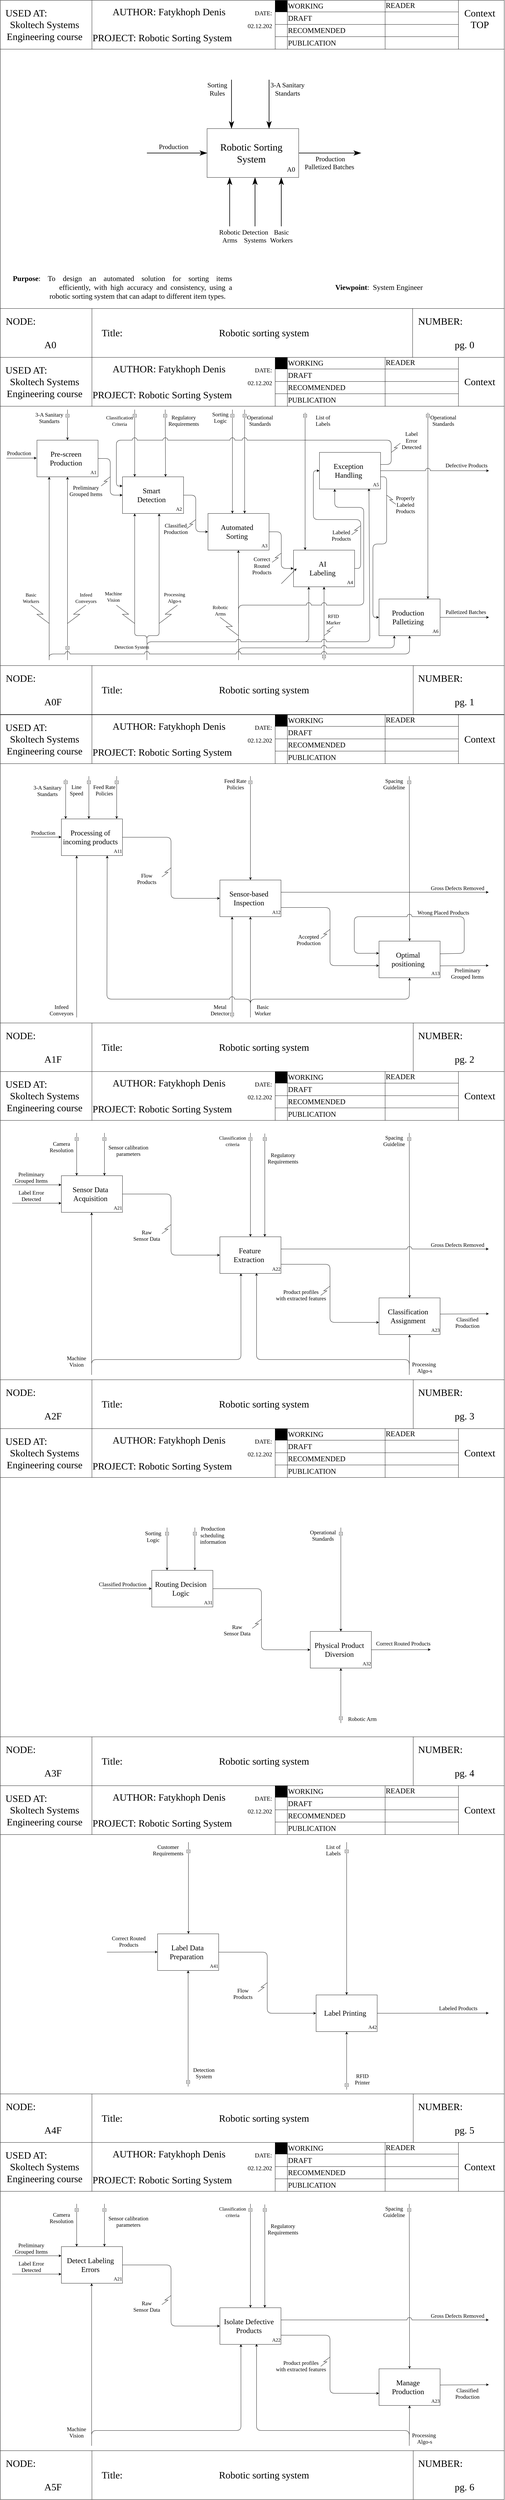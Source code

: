 <mxfile version="25.0.1">
  <diagram name="Страница — 1" id="l5UAVurz0LgURboe4OBJ">
    <mxGraphModel dx="1865" dy="1109" grid="1" gridSize="10" guides="1" tooltips="1" connect="1" arrows="1" fold="1" page="1" pageScale="1" pageWidth="1654" pageHeight="1169" math="0" shadow="0">
      <root>
        <mxCell id="0" />
        <mxCell id="1" parent="0" />
        <mxCell id="0EllpM49SObqUhI23Tt0-237" value="" style="endArrow=classic;html=1;rounded=1;strokeColor=default;align=center;verticalAlign=middle;arcSize=30;fontFamily=Helvetica;fontSize=11;fontColor=default;labelBackgroundColor=default;curved=0;entryX=0.5;entryY=1;entryDx=0;entryDy=0;" edge="1" parent="1">
          <mxGeometry width="50" height="50" relative="1" as="geometry">
            <mxPoint x="760" y="3330" as="sourcePoint" />
            <mxPoint x="760" y="3000" as="targetPoint" />
          </mxGeometry>
        </mxCell>
        <mxCell id="0EllpM49SObqUhI23Tt0-70" value="" style="endArrow=classic;html=1;rounded=1;strokeColor=default;align=center;verticalAlign=middle;arcSize=30;fontFamily=Helvetica;fontSize=11;fontColor=default;labelBackgroundColor=default;curved=0;entryX=0.5;entryY=1;entryDx=0;entryDy=0;" edge="1" parent="1" target="yMx2xB417AtkxRecwNmC-69">
          <mxGeometry width="50" height="50" relative="1" as="geometry">
            <mxPoint x="1061" y="2160" as="sourcePoint" />
            <mxPoint x="1041" y="1970" as="targetPoint" />
          </mxGeometry>
        </mxCell>
        <mxCell id="GalNy2QHqwmjgTH99Cij-1" value="&lt;div style=&quot;text-align: left; line-height: 120%;&quot;&gt;&amp;nbsp; USED AT:&lt;/div&gt;&lt;div style=&quot;line-height: 120%;&quot;&gt;Skoltech Systems Engineering course&lt;span style=&quot;display: inline;&quot;&gt;&lt;/span&gt;&lt;span style=&quot;display: inline;&quot;&gt;&lt;/span&gt;&lt;span style=&quot;display: inline;&quot;&gt;&lt;/span&gt;&lt;/div&gt;" style="rounded=0;whiteSpace=wrap;html=1;fontFamily=Crimson Text;fontSource=https%3A%2F%2Ffonts.googleapis.com%2Fcss%3Ffamily%3DCrimson%2BText;fontSize=32;spacingRight=10;" parent="1" vertex="1">
          <mxGeometry x="1" width="300" height="160" as="geometry" />
        </mxCell>
        <mxCell id="GalNy2QHqwmjgTH99Cij-2" value="&lt;div style=&quot;text-align: right; line-height: 120%;&quot;&gt;AUTHOR: Fatykhoph Denis &amp;nbsp; &amp;nbsp; &amp;nbsp; &amp;nbsp; &amp;nbsp; &amp;nbsp;&lt;font style=&quot;font-size: 20px;&quot;&gt;DATE: 02.12.202&lt;/font&gt;&lt;/div&gt;&lt;div style=&quot;line-height: 120%;&quot;&gt;PROJECT: Robotic Sorting System&lt;/div&gt;" style="rounded=0;whiteSpace=wrap;html=1;fontFamily=Crimson Text;fontSource=https%3A%2F%2Ffonts.googleapis.com%2Fcss%3Ffamily%3DCrimson%2BText;fontSize=32;spacingRight=10;align=left;" parent="1" vertex="1">
          <mxGeometry x="301" width="600" height="160" as="geometry" />
        </mxCell>
        <mxCell id="GalNy2QHqwmjgTH99Cij-4" value="&lt;div style=&quot;line-height: 120%;&quot;&gt;Context&lt;/div&gt;&lt;div style=&quot;line-height: 120%;&quot;&gt;TOP&lt;/div&gt;&lt;div style=&quot;line-height: 120%;&quot;&gt;&lt;br&gt;&lt;/div&gt;" style="rounded=0;whiteSpace=wrap;html=1;fontFamily=Crimson Text;fontSource=https%3A%2F%2Ffonts.googleapis.com%2Fcss%3Ffamily%3DCrimson%2BText;fontSize=32;spacingRight=10;align=center;" parent="1" vertex="1">
          <mxGeometry x="1501" width="150" height="160" as="geometry" />
        </mxCell>
        <mxCell id="GalNy2QHqwmjgTH99Cij-31" value="" style="shape=table;startSize=0;container=1;collapsible=0;childLayout=tableLayout;fontFamily=Crimson Text;fontSource=https%3A%2F%2Ffonts.googleapis.com%2Fcss%3Ffamily%3DCrimson%2BText;" parent="1" vertex="1">
          <mxGeometry x="901" width="600" height="160" as="geometry" />
        </mxCell>
        <mxCell id="GalNy2QHqwmjgTH99Cij-32" value="" style="shape=tableRow;horizontal=0;startSize=0;swimlaneHead=0;swimlaneBody=0;strokeColor=inherit;top=0;left=0;bottom=0;right=0;collapsible=0;dropTarget=0;fillColor=none;points=[[0,0.5],[1,0.5]];portConstraint=eastwest;" parent="GalNy2QHqwmjgTH99Cij-31" vertex="1">
          <mxGeometry width="600" height="38" as="geometry" />
        </mxCell>
        <mxCell id="GalNy2QHqwmjgTH99Cij-33" value="" style="shape=partialRectangle;html=1;whiteSpace=wrap;connectable=0;strokeColor=inherit;overflow=hidden;fillColor=#000000;top=0;left=0;bottom=0;right=0;pointerEvents=1;" parent="GalNy2QHqwmjgTH99Cij-32" vertex="1">
          <mxGeometry width="40" height="38" as="geometry">
            <mxRectangle width="40" height="38" as="alternateBounds" />
          </mxGeometry>
        </mxCell>
        <mxCell id="GalNy2QHqwmjgTH99Cij-34" value="&lt;font face=&quot;Crimson Text&quot;&gt;WORKING&lt;/font&gt;" style="shape=partialRectangle;html=1;whiteSpace=wrap;connectable=0;strokeColor=inherit;overflow=hidden;fillColor=none;top=0;left=0;bottom=0;right=0;pointerEvents=1;fontSize=24;align=left;spacingRight=4;" parent="GalNy2QHqwmjgTH99Cij-32" vertex="1">
          <mxGeometry x="40" width="320" height="38" as="geometry">
            <mxRectangle width="320" height="38" as="alternateBounds" />
          </mxGeometry>
        </mxCell>
        <mxCell id="GalNy2QHqwmjgTH99Cij-35" value="&lt;font style=&quot;font-size: 24px;&quot; face=&quot;Crimson Text&quot;&gt;READER &amp;nbsp; &amp;nbsp; &amp;nbsp; &amp;nbsp; &amp;nbsp; &amp;nbsp; &amp;nbsp; &amp;nbsp;DATE&lt;/font&gt;" style="shape=partialRectangle;html=1;whiteSpace=wrap;connectable=0;strokeColor=inherit;overflow=hidden;fillColor=none;top=0;left=0;bottom=0;right=0;pointerEvents=1;align=left;" parent="GalNy2QHqwmjgTH99Cij-32" vertex="1">
          <mxGeometry x="360" width="240" height="38" as="geometry">
            <mxRectangle width="240" height="38" as="alternateBounds" />
          </mxGeometry>
        </mxCell>
        <mxCell id="GalNy2QHqwmjgTH99Cij-36" value="" style="shape=tableRow;horizontal=0;startSize=0;swimlaneHead=0;swimlaneBody=0;strokeColor=inherit;top=0;left=0;bottom=0;right=0;collapsible=0;dropTarget=0;fillColor=none;points=[[0,0.5],[1,0.5]];portConstraint=eastwest;" parent="GalNy2QHqwmjgTH99Cij-31" vertex="1">
          <mxGeometry y="38" width="600" height="41" as="geometry" />
        </mxCell>
        <mxCell id="GalNy2QHqwmjgTH99Cij-37" value="" style="shape=partialRectangle;html=1;whiteSpace=wrap;connectable=0;strokeColor=inherit;overflow=hidden;fillColor=none;top=0;left=0;bottom=0;right=0;pointerEvents=1;" parent="GalNy2QHqwmjgTH99Cij-36" vertex="1">
          <mxGeometry width="40" height="41" as="geometry">
            <mxRectangle width="40" height="41" as="alternateBounds" />
          </mxGeometry>
        </mxCell>
        <mxCell id="GalNy2QHqwmjgTH99Cij-38" value="&lt;font face=&quot;Crimson Text&quot;&gt;DRAFT&lt;/font&gt;" style="shape=partialRectangle;html=1;whiteSpace=wrap;connectable=0;strokeColor=inherit;overflow=hidden;fillColor=none;top=0;left=0;bottom=0;right=0;pointerEvents=1;fontSize=24;align=left;spacingRight=4;" parent="GalNy2QHqwmjgTH99Cij-36" vertex="1">
          <mxGeometry x="40" width="320" height="41" as="geometry">
            <mxRectangle width="320" height="41" as="alternateBounds" />
          </mxGeometry>
        </mxCell>
        <mxCell id="GalNy2QHqwmjgTH99Cij-39" value="" style="shape=partialRectangle;html=1;whiteSpace=wrap;connectable=0;strokeColor=inherit;overflow=hidden;fillColor=none;top=0;left=0;bottom=0;right=0;pointerEvents=1;" parent="GalNy2QHqwmjgTH99Cij-36" vertex="1">
          <mxGeometry x="360" width="240" height="41" as="geometry">
            <mxRectangle width="240" height="41" as="alternateBounds" />
          </mxGeometry>
        </mxCell>
        <mxCell id="GalNy2QHqwmjgTH99Cij-40" value="" style="shape=tableRow;horizontal=0;startSize=0;swimlaneHead=0;swimlaneBody=0;strokeColor=inherit;top=0;left=0;bottom=0;right=0;collapsible=0;dropTarget=0;fillColor=none;points=[[0,0.5],[1,0.5]];portConstraint=eastwest;" parent="GalNy2QHqwmjgTH99Cij-31" vertex="1">
          <mxGeometry y="79" width="600" height="40" as="geometry" />
        </mxCell>
        <mxCell id="GalNy2QHqwmjgTH99Cij-41" value="" style="shape=partialRectangle;html=1;whiteSpace=wrap;connectable=0;strokeColor=inherit;overflow=hidden;fillColor=none;top=0;left=0;bottom=0;right=0;pointerEvents=1;" parent="GalNy2QHqwmjgTH99Cij-40" vertex="1">
          <mxGeometry width="40" height="40" as="geometry">
            <mxRectangle width="40" height="40" as="alternateBounds" />
          </mxGeometry>
        </mxCell>
        <mxCell id="GalNy2QHqwmjgTH99Cij-42" value="&lt;font face=&quot;Crimson Text&quot;&gt;RECOMMENDED&lt;/font&gt;" style="shape=partialRectangle;html=1;whiteSpace=wrap;connectable=0;strokeColor=inherit;overflow=hidden;fillColor=none;top=0;left=0;bottom=0;right=0;pointerEvents=1;fontSize=24;align=left;spacingRight=4;" parent="GalNy2QHqwmjgTH99Cij-40" vertex="1">
          <mxGeometry x="40" width="320" height="40" as="geometry">
            <mxRectangle width="320" height="40" as="alternateBounds" />
          </mxGeometry>
        </mxCell>
        <mxCell id="GalNy2QHqwmjgTH99Cij-43" value="" style="shape=partialRectangle;html=1;whiteSpace=wrap;connectable=0;strokeColor=inherit;overflow=hidden;fillColor=none;top=0;left=0;bottom=0;right=0;pointerEvents=1;" parent="GalNy2QHqwmjgTH99Cij-40" vertex="1">
          <mxGeometry x="360" width="240" height="40" as="geometry">
            <mxRectangle width="240" height="40" as="alternateBounds" />
          </mxGeometry>
        </mxCell>
        <mxCell id="GalNy2QHqwmjgTH99Cij-44" value="" style="shape=tableRow;horizontal=0;startSize=0;swimlaneHead=0;swimlaneBody=0;strokeColor=inherit;top=0;left=0;bottom=0;right=0;collapsible=0;dropTarget=0;fillColor=none;points=[[0,0.5],[1,0.5]];portConstraint=eastwest;" parent="GalNy2QHqwmjgTH99Cij-31" vertex="1">
          <mxGeometry y="119" width="600" height="41" as="geometry" />
        </mxCell>
        <mxCell id="GalNy2QHqwmjgTH99Cij-45" value="" style="shape=partialRectangle;html=1;whiteSpace=wrap;connectable=0;strokeColor=inherit;overflow=hidden;fillColor=none;top=0;left=0;bottom=0;right=0;pointerEvents=1;" parent="GalNy2QHqwmjgTH99Cij-44" vertex="1">
          <mxGeometry width="40" height="41" as="geometry">
            <mxRectangle width="40" height="41" as="alternateBounds" />
          </mxGeometry>
        </mxCell>
        <mxCell id="GalNy2QHqwmjgTH99Cij-46" value="&lt;font face=&quot;Crimson Text&quot;&gt;PUBLICATION&lt;/font&gt;" style="shape=partialRectangle;html=1;whiteSpace=wrap;connectable=0;strokeColor=inherit;overflow=hidden;fillColor=none;top=0;left=0;bottom=0;right=0;pointerEvents=1;fontSize=24;align=left;spacingRight=4;" parent="GalNy2QHqwmjgTH99Cij-44" vertex="1">
          <mxGeometry x="40" width="320" height="41" as="geometry">
            <mxRectangle width="320" height="41" as="alternateBounds" />
          </mxGeometry>
        </mxCell>
        <mxCell id="GalNy2QHqwmjgTH99Cij-47" value="" style="shape=partialRectangle;html=1;whiteSpace=wrap;connectable=0;strokeColor=inherit;overflow=hidden;fillColor=none;top=0;left=0;bottom=0;right=0;pointerEvents=1;" parent="GalNy2QHqwmjgTH99Cij-44" vertex="1">
          <mxGeometry x="360" width="240" height="41" as="geometry">
            <mxRectangle width="240" height="41" as="alternateBounds" />
          </mxGeometry>
        </mxCell>
        <mxCell id="GalNy2QHqwmjgTH99Cij-48" value="&lt;div style=&quot;line-height: 120%;&quot;&gt;&amp;nbsp; NODE:&lt;/div&gt;&lt;div style=&quot;line-height: 120%;&quot;&gt;&lt;br&gt;&lt;/div&gt;&lt;div style=&quot;line-height: 120%;&quot;&gt;&amp;nbsp; &amp;nbsp; &amp;nbsp; &amp;nbsp; &amp;nbsp; &amp;nbsp; &amp;nbsp; &amp;nbsp; &amp;nbsp; A0&lt;span style=&quot;display: inline;&quot;&gt;&lt;/span&gt;&lt;span style=&quot;display: inline;&quot;&gt;&lt;/span&gt;&lt;span style=&quot;display: inline;&quot;&gt;&lt;/span&gt;&lt;/div&gt;" style="rounded=0;whiteSpace=wrap;html=1;fontFamily=Crimson Text;fontSource=https%3A%2F%2Ffonts.googleapis.com%2Fcss%3Ffamily%3DCrimson%2BText;fontSize=32;spacingRight=10;align=left;" parent="1" vertex="1">
          <mxGeometry x="1" y="1009" width="300" height="160" as="geometry" />
        </mxCell>
        <mxCell id="GalNy2QHqwmjgTH99Cij-49" value="&lt;div style=&quot;line-height: 120%;&quot;&gt;&amp;nbsp; NUMBER:&lt;/div&gt;&amp;nbsp; &amp;nbsp; &amp;nbsp; &amp;nbsp; &amp;nbsp; &amp;nbsp;&amp;nbsp;&lt;div&gt;&amp;nbsp; &amp;nbsp; &amp;nbsp; &amp;nbsp; &amp;nbsp; &amp;nbsp; &amp;nbsp; &amp;nbsp; &amp;nbsp;pg. 0&lt;/div&gt;" style="rounded=0;whiteSpace=wrap;html=1;fontFamily=Crimson Text;fontSource=https%3A%2F%2Ffonts.googleapis.com%2Fcss%3Ffamily%3DCrimson%2BText;fontSize=32;spacingRight=10;align=left;" parent="1" vertex="1">
          <mxGeometry x="1351" y="1009" width="300" height="160" as="geometry" />
        </mxCell>
        <mxCell id="GalNy2QHqwmjgTH99Cij-50" value="&lt;blockquote style=&quot;margin: 0 0 0 40px; border: none; padding: 0px;&quot;&gt;Title:&lt;span style=&quot;white-space: pre;&quot;&gt;&#x9;&lt;/span&gt;&lt;span style=&quot;white-space: pre;&quot;&gt;&#x9;&lt;span style=&quot;white-space: pre;&quot;&gt;&#x9;&lt;/span&gt;&lt;span style=&quot;white-space: pre;&quot;&gt;&#x9;&lt;/span&gt;&lt;span style=&quot;white-space: pre;&quot;&gt;&#x9;&lt;/span&gt;R&lt;/span&gt;obotic sorting system&lt;/blockquote&gt;" style="rounded=0;whiteSpace=wrap;html=1;fontFamily=Crimson Text;fontSource=https%3A%2F%2Ffonts.googleapis.com%2Fcss%3Ffamily%3DCrimson%2BText;fontSize=32;spacingRight=10;align=left;spacingLeft=-10;" parent="1" vertex="1">
          <mxGeometry x="301" y="1009" width="1050" height="160" as="geometry" />
        </mxCell>
        <mxCell id="GalNy2QHqwmjgTH99Cij-51" value="" style="endArrow=none;html=1;rounded=0;entryX=0;entryY=1;entryDx=0;entryDy=0;exitX=0;exitY=0;exitDx=0;exitDy=0;" parent="1" source="GalNy2QHqwmjgTH99Cij-48" target="GalNy2QHqwmjgTH99Cij-1" edge="1">
          <mxGeometry width="50" height="50" relative="1" as="geometry">
            <mxPoint x="971" y="670" as="sourcePoint" />
            <mxPoint x="1021" y="620" as="targetPoint" />
          </mxGeometry>
        </mxCell>
        <mxCell id="GalNy2QHqwmjgTH99Cij-52" value="" style="endArrow=none;html=1;rounded=0;entryX=1;entryY=1;entryDx=0;entryDy=0;exitX=1;exitY=0;exitDx=0;exitDy=0;" parent="1" source="GalNy2QHqwmjgTH99Cij-49" target="GalNy2QHqwmjgTH99Cij-4" edge="1">
          <mxGeometry width="50" height="50" relative="1" as="geometry">
            <mxPoint x="1571" y="490" as="sourcePoint" />
            <mxPoint x="1621" y="440" as="targetPoint" />
          </mxGeometry>
        </mxCell>
        <mxCell id="GalNy2QHqwmjgTH99Cij-53" value="&lt;div style=&quot;text-align: justify;&quot;&gt;&lt;font&gt;&lt;strong style=&quot;text-align: start;&quot;&gt;Purpose&lt;/strong&gt;&lt;span style=&quot;text-align: start;&quot;&gt;: To design an automated solution for sorting items &lt;span style=&quot;white-space: pre;&quot;&gt;&#x9;&lt;/span&gt;&lt;span style=&quot;white-space: pre;&quot;&gt;&#x9;    &lt;/span&gt;efficiently, with high accuracy and consistency, using a &lt;span style=&quot;white-space: pre;&quot;&gt;&#x9;&lt;/span&gt;&lt;span style=&quot;white-space: pre;&quot;&gt;&#x9;    &lt;/span&gt;robotic sorting system that can adapt to different item types.&lt;/span&gt;&lt;/font&gt;&lt;/div&gt;" style="text;html=1;align=center;verticalAlign=middle;whiteSpace=wrap;rounded=0;fontFamily=Crimson Text;fontSource=https%3A%2F%2Ffonts.googleapis.com%2Fcss%3Ffamily%3DCrimson%2BText;fontSize=24;" parent="1" vertex="1">
          <mxGeometry x="41" y="880" width="720" height="120" as="geometry" />
        </mxCell>
        <mxCell id="GalNy2QHqwmjgTH99Cij-54" value="&lt;div style=&quot;text-align: justify;&quot;&gt;&lt;strong style=&quot;text-align: start;&quot;&gt;Viewpoint&lt;/strong&gt;&lt;span style=&quot;text-align: start;&quot;&gt;: &amp;nbsp;System Engineer&lt;/span&gt;&lt;/div&gt;" style="text;html=1;align=center;verticalAlign=middle;whiteSpace=wrap;rounded=0;fontFamily=Crimson Text;fontSource=https%3A%2F%2Ffonts.googleapis.com%2Fcss%3Ffamily%3DCrimson%2BText;fontSize=24;" parent="1" vertex="1">
          <mxGeometry x="881" y="880" width="720" height="120" as="geometry" />
        </mxCell>
        <mxCell id="GalNy2QHqwmjgTH99Cij-56" value="&lt;div style=&quot;line-height: 120%;&quot;&gt;Robotic Sorting System&lt;/div&gt;" style="rounded=0;whiteSpace=wrap;html=1;fontFamily=Crimson Text;fontSource=https%3A%2F%2Ffonts.googleapis.com%2Fcss%3Ffamily%3DCrimson%2BText;fontSize=32;spacingRight=10;align=center;" parent="1" vertex="1">
          <mxGeometry x="678" y="420" width="300" height="160" as="geometry" />
        </mxCell>
        <mxCell id="GalNy2QHqwmjgTH99Cij-58" value="Production&lt;div&gt;Palletized Batches&amp;nbsp;&lt;/div&gt;" style="endArrow=classicThin;html=1;rounded=0;endFill=1;endSize=18;strokeWidth=2;exitX=1;exitY=0.5;exitDx=0;exitDy=0;fontFamily=Crimson Text;fontSource=https%3A%2F%2Ffonts.googleapis.com%2Fcss%3Ffamily%3DCrimson%2BText;fontSize=22;verticalAlign=top;labelBackgroundColor=none;" parent="1" edge="1">
          <mxGeometry x="0.004" width="50" height="50" relative="1" as="geometry">
            <mxPoint x="979" y="500" as="sourcePoint" />
            <mxPoint x="1182" y="500" as="targetPoint" />
            <mxPoint as="offset" />
          </mxGeometry>
        </mxCell>
        <mxCell id="GalNy2QHqwmjgTH99Cij-59" value="Sorting&lt;div&gt;Rules&lt;/div&gt;" style="endArrow=classicThin;html=1;rounded=0;entryX=0.5;entryY=0;entryDx=0;entryDy=0;endFill=1;endSize=18;strokeWidth=2;fontFamily=Crimson Text;fontSource=https%3A%2F%2Ffonts.googleapis.com%2Fcss%3Ffamily%3DCrimson%2BText;fontSize=22;labelBackgroundColor=none;verticalAlign=bottom;" parent="1" edge="1">
          <mxGeometry x="-0.25" y="-47" width="50" height="50" relative="1" as="geometry">
            <mxPoint x="758" y="260" as="sourcePoint" />
            <mxPoint x="758" y="420" as="targetPoint" />
            <mxPoint as="offset" />
          </mxGeometry>
        </mxCell>
        <mxCell id="GalNy2QHqwmjgTH99Cij-60" value="Robotic&lt;div&gt;Arms&lt;/div&gt;" style="endArrow=classicThin;html=1;rounded=0;endFill=1;endSize=18;strokeWidth=2;entryX=0.5;entryY=1;entryDx=0;entryDy=0;fontFamily=Crimson Text;fontSource=https%3A%2F%2Ffonts.googleapis.com%2Fcss%3Ffamily%3DCrimson%2BText;fontSize=22;verticalAlign=top;" parent="1" edge="1">
          <mxGeometry x="-1" width="50" height="50" relative="1" as="geometry">
            <mxPoint x="752" y="740" as="sourcePoint" />
            <mxPoint x="752" y="580" as="targetPoint" />
            <mxPoint as="offset" />
          </mxGeometry>
        </mxCell>
        <mxCell id="GalNy2QHqwmjgTH99Cij-61" value="Detection&lt;div&gt;Systems&lt;/div&gt;" style="endArrow=classicThin;html=1;rounded=0;endFill=1;endSize=18;strokeWidth=2;entryX=0.5;entryY=1;entryDx=0;entryDy=0;fontFamily=Crimson Text;fontSource=https%3A%2F%2Ffonts.googleapis.com%2Fcss%3Ffamily%3DCrimson%2BText;fontSize=22;verticalAlign=top;" parent="1" edge="1">
          <mxGeometry x="-1" width="50" height="50" relative="1" as="geometry">
            <mxPoint x="835" y="740" as="sourcePoint" />
            <mxPoint x="835" y="580" as="targetPoint" />
            <mxPoint as="offset" />
          </mxGeometry>
        </mxCell>
        <mxCell id="GalNy2QHqwmjgTH99Cij-62" value="Basic&lt;div&gt;Workers&lt;/div&gt;" style="endArrow=classicThin;html=1;rounded=0;endFill=1;endSize=18;strokeWidth=2;entryX=0.5;entryY=1;entryDx=0;entryDy=0;fontFamily=Crimson Text;fontSource=https%3A%2F%2Ffonts.googleapis.com%2Fcss%3Ffamily%3DCrimson%2BText;fontSize=22;verticalAlign=top;" parent="1" edge="1">
          <mxGeometry x="-1" width="50" height="50" relative="1" as="geometry">
            <mxPoint x="921" y="740" as="sourcePoint" />
            <mxPoint x="921" y="580" as="targetPoint" />
            <mxPoint as="offset" />
          </mxGeometry>
        </mxCell>
        <mxCell id="GalNy2QHqwmjgTH99Cij-63" value="Production" style="endArrow=classicThin;html=1;rounded=0;entryX=0;entryY=0.5;entryDx=0;entryDy=0;endFill=1;endSize=18;strokeWidth=2;fontFamily=Crimson Text;fontSource=https%3A%2F%2Ffonts.googleapis.com%2Fcss%3Ffamily%3DCrimson%2BText;fontSize=22;verticalAlign=bottom;spacingRight=24;labelBackgroundColor=none;spacingBottom=5;" parent="1" edge="1">
          <mxGeometry x="-0.0" width="50" height="50" relative="1" as="geometry">
            <mxPoint x="481" y="500" as="sourcePoint" />
            <mxPoint x="678" y="500" as="targetPoint" />
            <mxPoint as="offset" />
          </mxGeometry>
        </mxCell>
        <mxCell id="yMx2xB417AtkxRecwNmC-2" value="&lt;div style=&quot;text-align: left; line-height: 120%;&quot;&gt;&amp;nbsp; USED AT:&lt;/div&gt;&lt;div style=&quot;line-height: 120%;&quot;&gt;Skoltech Systems Engineering course&lt;span style=&quot;display: inline;&quot;&gt;&lt;/span&gt;&lt;span style=&quot;display: inline;&quot;&gt;&lt;/span&gt;&lt;span style=&quot;display: inline;&quot;&gt;&lt;/span&gt;&lt;/div&gt;" style="rounded=0;whiteSpace=wrap;html=1;fontFamily=Crimson Text;fontSource=https%3A%2F%2Ffonts.googleapis.com%2Fcss%3Ffamily%3DCrimson%2BText;fontSize=32;spacingRight=10;" parent="1" vertex="1">
          <mxGeometry x="1" y="1169" width="300" height="160" as="geometry" />
        </mxCell>
        <mxCell id="yMx2xB417AtkxRecwNmC-3" value="&lt;div style=&quot;text-align: right; line-height: 120%;&quot;&gt;AUTHOR: Fatykhoph Denis &amp;nbsp; &amp;nbsp; &amp;nbsp; &amp;nbsp; &amp;nbsp; &amp;nbsp;&lt;font style=&quot;font-size: 20px;&quot;&gt;DATE: 02.12.202&lt;/font&gt;&lt;/div&gt;&lt;div style=&quot;line-height: 120%;&quot;&gt;PROJECT: Robotic Sorting System&lt;/div&gt;" style="rounded=0;whiteSpace=wrap;html=1;fontFamily=Crimson Text;fontSource=https%3A%2F%2Ffonts.googleapis.com%2Fcss%3Ffamily%3DCrimson%2BText;fontSize=32;spacingRight=10;align=left;" parent="1" vertex="1">
          <mxGeometry x="301" y="1169" width="600" height="160" as="geometry" />
        </mxCell>
        <mxCell id="yMx2xB417AtkxRecwNmC-4" value="&lt;div style=&quot;text-align: left; line-height: 120%;&quot;&gt;Context&lt;/div&gt;" style="rounded=0;whiteSpace=wrap;html=1;fontFamily=Crimson Text;fontSource=https%3A%2F%2Ffonts.googleapis.com%2Fcss%3Ffamily%3DCrimson%2BText;fontSize=32;spacingRight=10;" parent="1" vertex="1">
          <mxGeometry x="1501" y="1169" width="150" height="160" as="geometry" />
        </mxCell>
        <mxCell id="yMx2xB417AtkxRecwNmC-5" value="" style="shape=table;startSize=0;container=1;collapsible=0;childLayout=tableLayout;fontFamily=Crimson Text;fontSource=https%3A%2F%2Ffonts.googleapis.com%2Fcss%3Ffamily%3DCrimson%2BText;" parent="1" vertex="1">
          <mxGeometry x="901" y="1169" width="600" height="160" as="geometry" />
        </mxCell>
        <mxCell id="yMx2xB417AtkxRecwNmC-6" value="" style="shape=tableRow;horizontal=0;startSize=0;swimlaneHead=0;swimlaneBody=0;strokeColor=inherit;top=0;left=0;bottom=0;right=0;collapsible=0;dropTarget=0;fillColor=none;points=[[0,0.5],[1,0.5]];portConstraint=eastwest;" parent="yMx2xB417AtkxRecwNmC-5" vertex="1">
          <mxGeometry width="600" height="38" as="geometry" />
        </mxCell>
        <mxCell id="yMx2xB417AtkxRecwNmC-7" value="" style="shape=partialRectangle;html=1;whiteSpace=wrap;connectable=0;strokeColor=inherit;overflow=hidden;fillColor=#000000;top=0;left=0;bottom=0;right=0;pointerEvents=1;" parent="yMx2xB417AtkxRecwNmC-6" vertex="1">
          <mxGeometry width="40" height="38" as="geometry">
            <mxRectangle width="40" height="38" as="alternateBounds" />
          </mxGeometry>
        </mxCell>
        <mxCell id="yMx2xB417AtkxRecwNmC-8" value="&lt;font face=&quot;Crimson Text&quot;&gt;WORKING&lt;/font&gt;" style="shape=partialRectangle;html=1;whiteSpace=wrap;connectable=0;strokeColor=inherit;overflow=hidden;fillColor=none;top=0;left=0;bottom=0;right=0;pointerEvents=1;fontSize=24;align=left;spacingRight=4;" parent="yMx2xB417AtkxRecwNmC-6" vertex="1">
          <mxGeometry x="40" width="320" height="38" as="geometry">
            <mxRectangle width="320" height="38" as="alternateBounds" />
          </mxGeometry>
        </mxCell>
        <mxCell id="yMx2xB417AtkxRecwNmC-9" value="&lt;font style=&quot;font-size: 24px;&quot; face=&quot;Crimson Text&quot;&gt;READER &amp;nbsp; &amp;nbsp; &amp;nbsp; &amp;nbsp; &amp;nbsp; &amp;nbsp; &amp;nbsp; &amp;nbsp;DATE&lt;/font&gt;" style="shape=partialRectangle;html=1;whiteSpace=wrap;connectable=0;strokeColor=inherit;overflow=hidden;fillColor=none;top=0;left=0;bottom=0;right=0;pointerEvents=1;align=left;" parent="yMx2xB417AtkxRecwNmC-6" vertex="1">
          <mxGeometry x="360" width="240" height="38" as="geometry">
            <mxRectangle width="240" height="38" as="alternateBounds" />
          </mxGeometry>
        </mxCell>
        <mxCell id="yMx2xB417AtkxRecwNmC-10" value="" style="shape=tableRow;horizontal=0;startSize=0;swimlaneHead=0;swimlaneBody=0;strokeColor=inherit;top=0;left=0;bottom=0;right=0;collapsible=0;dropTarget=0;fillColor=none;points=[[0,0.5],[1,0.5]];portConstraint=eastwest;" parent="yMx2xB417AtkxRecwNmC-5" vertex="1">
          <mxGeometry y="38" width="600" height="41" as="geometry" />
        </mxCell>
        <mxCell id="yMx2xB417AtkxRecwNmC-11" value="" style="shape=partialRectangle;html=1;whiteSpace=wrap;connectable=0;strokeColor=inherit;overflow=hidden;fillColor=none;top=0;left=0;bottom=0;right=0;pointerEvents=1;" parent="yMx2xB417AtkxRecwNmC-10" vertex="1">
          <mxGeometry width="40" height="41" as="geometry">
            <mxRectangle width="40" height="41" as="alternateBounds" />
          </mxGeometry>
        </mxCell>
        <mxCell id="yMx2xB417AtkxRecwNmC-12" value="&lt;font face=&quot;Crimson Text&quot;&gt;DRAFT&lt;/font&gt;" style="shape=partialRectangle;html=1;whiteSpace=wrap;connectable=0;strokeColor=inherit;overflow=hidden;fillColor=none;top=0;left=0;bottom=0;right=0;pointerEvents=1;fontSize=24;align=left;spacingRight=4;" parent="yMx2xB417AtkxRecwNmC-10" vertex="1">
          <mxGeometry x="40" width="320" height="41" as="geometry">
            <mxRectangle width="320" height="41" as="alternateBounds" />
          </mxGeometry>
        </mxCell>
        <mxCell id="yMx2xB417AtkxRecwNmC-13" value="" style="shape=partialRectangle;html=1;whiteSpace=wrap;connectable=0;strokeColor=inherit;overflow=hidden;fillColor=none;top=0;left=0;bottom=0;right=0;pointerEvents=1;" parent="yMx2xB417AtkxRecwNmC-10" vertex="1">
          <mxGeometry x="360" width="240" height="41" as="geometry">
            <mxRectangle width="240" height="41" as="alternateBounds" />
          </mxGeometry>
        </mxCell>
        <mxCell id="yMx2xB417AtkxRecwNmC-14" value="" style="shape=tableRow;horizontal=0;startSize=0;swimlaneHead=0;swimlaneBody=0;strokeColor=inherit;top=0;left=0;bottom=0;right=0;collapsible=0;dropTarget=0;fillColor=none;points=[[0,0.5],[1,0.5]];portConstraint=eastwest;" parent="yMx2xB417AtkxRecwNmC-5" vertex="1">
          <mxGeometry y="79" width="600" height="40" as="geometry" />
        </mxCell>
        <mxCell id="yMx2xB417AtkxRecwNmC-15" value="" style="shape=partialRectangle;html=1;whiteSpace=wrap;connectable=0;strokeColor=inherit;overflow=hidden;fillColor=none;top=0;left=0;bottom=0;right=0;pointerEvents=1;" parent="yMx2xB417AtkxRecwNmC-14" vertex="1">
          <mxGeometry width="40" height="40" as="geometry">
            <mxRectangle width="40" height="40" as="alternateBounds" />
          </mxGeometry>
        </mxCell>
        <mxCell id="yMx2xB417AtkxRecwNmC-16" value="&lt;font face=&quot;Crimson Text&quot;&gt;RECOMMENDED&lt;/font&gt;" style="shape=partialRectangle;html=1;whiteSpace=wrap;connectable=0;strokeColor=inherit;overflow=hidden;fillColor=none;top=0;left=0;bottom=0;right=0;pointerEvents=1;fontSize=24;align=left;spacingRight=4;" parent="yMx2xB417AtkxRecwNmC-14" vertex="1">
          <mxGeometry x="40" width="320" height="40" as="geometry">
            <mxRectangle width="320" height="40" as="alternateBounds" />
          </mxGeometry>
        </mxCell>
        <mxCell id="yMx2xB417AtkxRecwNmC-17" value="" style="shape=partialRectangle;html=1;whiteSpace=wrap;connectable=0;strokeColor=inherit;overflow=hidden;fillColor=none;top=0;left=0;bottom=0;right=0;pointerEvents=1;" parent="yMx2xB417AtkxRecwNmC-14" vertex="1">
          <mxGeometry x="360" width="240" height="40" as="geometry">
            <mxRectangle width="240" height="40" as="alternateBounds" />
          </mxGeometry>
        </mxCell>
        <mxCell id="yMx2xB417AtkxRecwNmC-18" value="" style="shape=tableRow;horizontal=0;startSize=0;swimlaneHead=0;swimlaneBody=0;strokeColor=inherit;top=0;left=0;bottom=0;right=0;collapsible=0;dropTarget=0;fillColor=none;points=[[0,0.5],[1,0.5]];portConstraint=eastwest;" parent="yMx2xB417AtkxRecwNmC-5" vertex="1">
          <mxGeometry y="119" width="600" height="41" as="geometry" />
        </mxCell>
        <mxCell id="yMx2xB417AtkxRecwNmC-19" value="" style="shape=partialRectangle;html=1;whiteSpace=wrap;connectable=0;strokeColor=inherit;overflow=hidden;fillColor=none;top=0;left=0;bottom=0;right=0;pointerEvents=1;" parent="yMx2xB417AtkxRecwNmC-18" vertex="1">
          <mxGeometry width="40" height="41" as="geometry">
            <mxRectangle width="40" height="41" as="alternateBounds" />
          </mxGeometry>
        </mxCell>
        <mxCell id="yMx2xB417AtkxRecwNmC-20" value="&lt;font face=&quot;Crimson Text&quot;&gt;PUBLICATION&lt;/font&gt;" style="shape=partialRectangle;html=1;whiteSpace=wrap;connectable=0;strokeColor=inherit;overflow=hidden;fillColor=none;top=0;left=0;bottom=0;right=0;pointerEvents=1;fontSize=24;align=left;spacingRight=4;" parent="yMx2xB417AtkxRecwNmC-18" vertex="1">
          <mxGeometry x="40" width="320" height="41" as="geometry">
            <mxRectangle width="320" height="41" as="alternateBounds" />
          </mxGeometry>
        </mxCell>
        <mxCell id="yMx2xB417AtkxRecwNmC-21" value="" style="shape=partialRectangle;html=1;whiteSpace=wrap;connectable=0;strokeColor=inherit;overflow=hidden;fillColor=none;top=0;left=0;bottom=0;right=0;pointerEvents=1;" parent="yMx2xB417AtkxRecwNmC-18" vertex="1">
          <mxGeometry x="360" width="240" height="41" as="geometry">
            <mxRectangle width="240" height="41" as="alternateBounds" />
          </mxGeometry>
        </mxCell>
        <mxCell id="yMx2xB417AtkxRecwNmC-22" value="&lt;div style=&quot;line-height: 120%;&quot;&gt;&amp;nbsp; NODE:&lt;/div&gt;&lt;div style=&quot;line-height: 120%;&quot;&gt;&lt;br&gt;&lt;/div&gt;&lt;div style=&quot;line-height: 120%;&quot;&gt;&amp;nbsp; &amp;nbsp; &amp;nbsp; &amp;nbsp; &amp;nbsp; &amp;nbsp; &amp;nbsp; &amp;nbsp; &amp;nbsp; A0F&lt;span style=&quot;display: inline;&quot;&gt;&lt;/span&gt;&lt;/div&gt;" style="rounded=0;whiteSpace=wrap;html=1;fontFamily=Crimson Text;fontSource=https%3A%2F%2Ffonts.googleapis.com%2Fcss%3Ffamily%3DCrimson%2BText;fontSize=32;spacingRight=10;align=left;" parent="1" vertex="1">
          <mxGeometry x="1" y="2178" width="300" height="160" as="geometry" />
        </mxCell>
        <mxCell id="yMx2xB417AtkxRecwNmC-23" value="&lt;div style=&quot;line-height: 120%;&quot;&gt;&amp;nbsp; NUMBER:&lt;/div&gt;&amp;nbsp; &amp;nbsp; &amp;nbsp; &amp;nbsp; &amp;nbsp; &amp;nbsp;&amp;nbsp;&lt;div&gt;&amp;nbsp; &amp;nbsp; &amp;nbsp; &amp;nbsp; &amp;nbsp; &amp;nbsp; &amp;nbsp; &amp;nbsp; &amp;nbsp;pg. 1&lt;/div&gt;" style="rounded=0;whiteSpace=wrap;html=1;fontFamily=Crimson Text;fontSource=https%3A%2F%2Ffonts.googleapis.com%2Fcss%3Ffamily%3DCrimson%2BText;fontSize=32;spacingRight=10;align=left;" parent="1" vertex="1">
          <mxGeometry x="1351" y="2178" width="300" height="160" as="geometry" />
        </mxCell>
        <mxCell id="yMx2xB417AtkxRecwNmC-25" value="" style="endArrow=none;html=1;rounded=0;entryX=0;entryY=1;entryDx=0;entryDy=0;exitX=0;exitY=0;exitDx=0;exitDy=0;" parent="1" source="yMx2xB417AtkxRecwNmC-22" target="yMx2xB417AtkxRecwNmC-2" edge="1">
          <mxGeometry width="50" height="50" relative="1" as="geometry">
            <mxPoint x="971" y="1839" as="sourcePoint" />
            <mxPoint x="1021" y="1789" as="targetPoint" />
          </mxGeometry>
        </mxCell>
        <mxCell id="yMx2xB417AtkxRecwNmC-26" value="" style="endArrow=none;html=1;rounded=0;entryX=1;entryY=1;entryDx=0;entryDy=0;exitX=1;exitY=0;exitDx=0;exitDy=0;" parent="1" source="yMx2xB417AtkxRecwNmC-23" target="yMx2xB417AtkxRecwNmC-4" edge="1">
          <mxGeometry width="50" height="50" relative="1" as="geometry">
            <mxPoint x="1571" y="1659" as="sourcePoint" />
            <mxPoint x="1621" y="1609" as="targetPoint" />
          </mxGeometry>
        </mxCell>
        <mxCell id="yMx2xB417AtkxRecwNmC-39" value="&lt;blockquote style=&quot;margin: 0 0 0 40px; border: none; padding: 0px;&quot;&gt;Title:&lt;span style=&quot;white-space: pre;&quot;&gt;&#x9;&lt;/span&gt;&lt;span style=&quot;white-space: pre;&quot;&gt;&#x9;&lt;span style=&quot;white-space: pre;&quot;&gt;&#x9;&lt;/span&gt;&lt;span style=&quot;white-space: pre;&quot;&gt;&#x9;&lt;/span&gt;&lt;span style=&quot;white-space: pre;&quot;&gt;&#x9;&lt;/span&gt;R&lt;/span&gt;obotic sorting system&lt;/blockquote&gt;" style="rounded=0;whiteSpace=wrap;html=1;fontFamily=Crimson Text;fontSource=https%3A%2F%2Ffonts.googleapis.com%2Fcss%3Ffamily%3DCrimson%2BText;fontSize=32;spacingRight=10;align=left;spacingLeft=-10;" parent="1" vertex="1">
          <mxGeometry x="301" y="2178" width="1052" height="160" as="geometry" />
        </mxCell>
        <mxCell id="yMx2xB417AtkxRecwNmC-40" value="A0" style="text;html=1;align=center;verticalAlign=middle;whiteSpace=wrap;rounded=0;fontFamily=Crimson Text;fontSource=https%3A%2F%2Ffonts.googleapis.com%2Fcss%3Ffamily%3DCrimson%2BText;fontSize=22;fontStyle=0" parent="1" vertex="1">
          <mxGeometry x="928" y="529" width="50" height="50" as="geometry" />
        </mxCell>
        <mxCell id="yMx2xB417AtkxRecwNmC-41" value="&lt;div style=&quot;line-height: 120%;&quot;&gt;Pre-screen&lt;/div&gt;&lt;div style=&quot;line-height: 120%;&quot;&gt;Production&lt;/div&gt;" style="rounded=0;whiteSpace=wrap;html=1;fontFamily=Crimson Text;fontSource=https%3A%2F%2Ffonts.googleapis.com%2Fcss%3Ffamily%3DCrimson%2BText;fontSize=24;spacingRight=10;align=center;" parent="1" vertex="1">
          <mxGeometry x="121" y="1440" width="200" height="120" as="geometry" />
        </mxCell>
        <mxCell id="yMx2xB417AtkxRecwNmC-42" value="A1" style="text;html=1;align=center;verticalAlign=middle;whiteSpace=wrap;rounded=0;fontFamily=Crimson Text;fontSource=https%3A%2F%2Ffonts.googleapis.com%2Fcss%3Ffamily%3DCrimson%2BText;fontSize=16;fontStyle=0" parent="1" vertex="1">
          <mxGeometry x="291" y="1530" width="30" height="30" as="geometry" />
        </mxCell>
        <mxCell id="yMx2xB417AtkxRecwNmC-110" style="edgeStyle=orthogonalEdgeStyle;rounded=1;orthogonalLoop=1;jettySize=auto;html=1;exitX=1;exitY=0.5;exitDx=0;exitDy=0;strokeColor=default;curved=0;align=center;verticalAlign=middle;arcSize=30;fontFamily=Helvetica;fontSize=11;fontColor=default;labelBackgroundColor=default;endArrow=classic;" parent="1" source="yMx2xB417AtkxRecwNmC-65" target="yMx2xB417AtkxRecwNmC-67" edge="1">
          <mxGeometry relative="1" as="geometry" />
        </mxCell>
        <mxCell id="yMx2xB417AtkxRecwNmC-65" value="&lt;div style=&quot;line-height: 120%;&quot;&gt;Smart&lt;br&gt;&lt;/div&gt;&lt;div style=&quot;line-height: 120%;&quot;&gt;Detection&lt;/div&gt;" style="rounded=0;whiteSpace=wrap;html=1;fontFamily=Crimson Text;fontSource=https%3A%2F%2Ffonts.googleapis.com%2Fcss%3Ffamily%3DCrimson%2BText;fontSize=24;spacingRight=10;align=center;" parent="1" vertex="1">
          <mxGeometry x="401" y="1560" width="200" height="120" as="geometry" />
        </mxCell>
        <mxCell id="yMx2xB417AtkxRecwNmC-66" value="A2" style="text;html=1;align=center;verticalAlign=middle;whiteSpace=wrap;rounded=0;fontFamily=Crimson Text;fontSource=https%3A%2F%2Ffonts.googleapis.com%2Fcss%3Ffamily%3DCrimson%2BText;fontSize=16;fontStyle=0" parent="1" vertex="1">
          <mxGeometry x="571" y="1650" width="30" height="30" as="geometry" />
        </mxCell>
        <mxCell id="yMx2xB417AtkxRecwNmC-111" style="edgeStyle=orthogonalEdgeStyle;rounded=1;orthogonalLoop=1;jettySize=auto;html=1;exitX=1;exitY=0.5;exitDx=0;exitDy=0;strokeColor=default;curved=0;align=center;verticalAlign=middle;arcSize=30;fontFamily=Helvetica;fontSize=11;fontColor=default;labelBackgroundColor=default;endArrow=classic;" parent="1" source="yMx2xB417AtkxRecwNmC-67" target="yMx2xB417AtkxRecwNmC-69" edge="1">
          <mxGeometry relative="1" as="geometry" />
        </mxCell>
        <mxCell id="yMx2xB417AtkxRecwNmC-67" value="&lt;div style=&quot;line-height: 120%;&quot;&gt;Automated&lt;br&gt;&lt;/div&gt;&lt;div style=&quot;line-height: 120%;&quot;&gt;Sorting&lt;/div&gt;" style="rounded=0;whiteSpace=wrap;html=1;fontFamily=Crimson Text;fontSource=https%3A%2F%2Ffonts.googleapis.com%2Fcss%3Ffamily%3DCrimson%2BText;fontSize=24;spacingRight=10;align=center;" parent="1" vertex="1">
          <mxGeometry x="681" y="1680" width="200" height="120" as="geometry" />
        </mxCell>
        <mxCell id="yMx2xB417AtkxRecwNmC-68" value="A3" style="text;html=1;align=center;verticalAlign=middle;whiteSpace=wrap;rounded=0;fontFamily=Crimson Text;fontSource=https%3A%2F%2Ffonts.googleapis.com%2Fcss%3Ffamily%3DCrimson%2BText;fontSize=16;fontStyle=0" parent="1" vertex="1">
          <mxGeometry x="851" y="1770" width="30" height="30" as="geometry" />
        </mxCell>
        <mxCell id="yMx2xB417AtkxRecwNmC-107" style="edgeStyle=orthogonalEdgeStyle;rounded=1;orthogonalLoop=1;jettySize=auto;html=1;exitX=1;exitY=0.5;exitDx=0;exitDy=0;entryX=0;entryY=0.5;entryDx=0;entryDy=0;strokeColor=default;curved=0;align=center;verticalAlign=middle;arcSize=30;fontFamily=Helvetica;fontSize=11;fontColor=default;labelBackgroundColor=default;endArrow=classic;" parent="1" source="yMx2xB417AtkxRecwNmC-69" target="yMx2xB417AtkxRecwNmC-105" edge="1">
          <mxGeometry relative="1" as="geometry" />
        </mxCell>
        <mxCell id="yMx2xB417AtkxRecwNmC-69" value="&lt;div style=&quot;line-height: 120%;&quot;&gt;AI&lt;br&gt;&lt;/div&gt;&lt;div style=&quot;line-height: 120%;&quot;&gt;Labeling&lt;/div&gt;" style="rounded=0;whiteSpace=wrap;html=1;fontFamily=Crimson Text;fontSource=https%3A%2F%2Ffonts.googleapis.com%2Fcss%3Ffamily%3DCrimson%2BText;fontSize=24;spacingRight=10;align=center;" parent="1" vertex="1">
          <mxGeometry x="961" y="1800" width="200" height="120" as="geometry" />
        </mxCell>
        <mxCell id="yMx2xB417AtkxRecwNmC-70" value="A4" style="text;html=1;align=center;verticalAlign=middle;whiteSpace=wrap;rounded=0;fontFamily=Crimson Text;fontSource=https%3A%2F%2Ffonts.googleapis.com%2Fcss%3Ffamily%3DCrimson%2BText;fontSize=16;fontStyle=0" parent="1" vertex="1">
          <mxGeometry x="1131" y="1890" width="30" height="30" as="geometry" />
        </mxCell>
        <mxCell id="yMx2xB417AtkxRecwNmC-114" style="edgeStyle=orthogonalEdgeStyle;rounded=0;orthogonalLoop=1;jettySize=auto;html=1;exitX=1;exitY=0.5;exitDx=0;exitDy=0;" parent="1" source="yMx2xB417AtkxRecwNmC-72" edge="1">
          <mxGeometry relative="1" as="geometry">
            <mxPoint x="1601" y="2020" as="targetPoint" />
          </mxGeometry>
        </mxCell>
        <mxCell id="yMx2xB417AtkxRecwNmC-72" value="&lt;div style=&quot;line-height: 120%;&quot;&gt;Production&lt;br&gt;&lt;/div&gt;&lt;div style=&quot;line-height: 120%;&quot;&gt;Palletizing&lt;/div&gt;" style="rounded=0;whiteSpace=wrap;html=1;fontFamily=Crimson Text;fontSource=https%3A%2F%2Ffonts.googleapis.com%2Fcss%3Ffamily%3DCrimson%2BText;fontSize=24;spacingRight=10;align=center;" parent="1" vertex="1">
          <mxGeometry x="1241" y="1960" width="200" height="120" as="geometry" />
        </mxCell>
        <mxCell id="yMx2xB417AtkxRecwNmC-73" value="A6" style="text;html=1;align=center;verticalAlign=middle;whiteSpace=wrap;rounded=0;fontFamily=Crimson Text;fontSource=https%3A%2F%2Ffonts.googleapis.com%2Fcss%3Ffamily%3DCrimson%2BText;fontSize=16;fontStyle=0" parent="1" vertex="1">
          <mxGeometry x="1411" y="2050" width="30" height="30" as="geometry" />
        </mxCell>
        <mxCell id="yMx2xB417AtkxRecwNmC-74" value="" style="endArrow=classic;html=1;rounded=0;entryX=-0.005;entryY=0.347;entryDx=0;entryDy=0;entryPerimeter=0;verticalAlign=bottom;" parent="1" edge="1">
          <mxGeometry width="50" height="50" relative="1" as="geometry">
            <mxPoint x="21" y="1499" as="sourcePoint" />
            <mxPoint x="120.0" y="1498.64" as="targetPoint" />
          </mxGeometry>
        </mxCell>
        <mxCell id="yMx2xB417AtkxRecwNmC-75" value="Production" style="edgeLabel;html=1;align=center;verticalAlign=bottom;resizable=0;points=[];fontSize=18;fontFamily=Crimson Text;fontSource=https%3A%2F%2Ffonts.googleapis.com%2Fcss%3Ffamily%3DCrimson%2BText;" parent="yMx2xB417AtkxRecwNmC-74" vertex="1" connectable="0">
          <mxGeometry x="-0.244" y="-1" relative="1" as="geometry">
            <mxPoint x="3" y="-3" as="offset" />
          </mxGeometry>
        </mxCell>
        <mxCell id="yMx2xB417AtkxRecwNmC-78" value="" style="endArrow=classic;html=1;rounded=0;entryX=0.5;entryY=0;entryDx=0;entryDy=0;verticalAlign=bottom;" parent="1" target="yMx2xB417AtkxRecwNmC-41" edge="1">
          <mxGeometry width="50" height="50" relative="1" as="geometry">
            <mxPoint x="221" y="1340" as="sourcePoint" />
            <mxPoint x="270" y="1370" as="targetPoint" />
          </mxGeometry>
        </mxCell>
        <mxCell id="yMx2xB417AtkxRecwNmC-79" value="&lt;div&gt;3-A Sanitary&lt;/div&gt;&lt;div&gt;Standarts&lt;/div&gt;" style="edgeLabel;html=1;align=center;verticalAlign=bottom;resizable=0;points=[];fontFamily=Crimson Text;fontSource=https%3A%2F%2Ffonts.googleapis.com%2Fcss%3Ffamily%3DCrimson%2BText;fontSize=18;" parent="yMx2xB417AtkxRecwNmC-78" vertex="1" connectable="0">
          <mxGeometry x="-0.244" y="-1" relative="1" as="geometry">
            <mxPoint x="-59" y="13" as="offset" />
          </mxGeometry>
        </mxCell>
        <mxCell id="yMx2xB417AtkxRecwNmC-82" value="" style="endArrow=none;html=1;rounded=0;" parent="1" edge="1">
          <mxGeometry width="50" height="50" relative="1" as="geometry">
            <mxPoint x="218" y="1365" as="sourcePoint" />
            <mxPoint x="218" y="1355" as="targetPoint" />
            <Array as="points">
              <mxPoint x="216" y="1365" />
              <mxPoint x="216" y="1355" />
            </Array>
          </mxGeometry>
        </mxCell>
        <mxCell id="yMx2xB417AtkxRecwNmC-83" value="" style="endArrow=none;html=1;rounded=0;" parent="1" edge="1">
          <mxGeometry width="50" height="50" relative="1" as="geometry">
            <mxPoint x="224.0" y="1355" as="sourcePoint" />
            <mxPoint x="224.0" y="1365" as="targetPoint" />
            <Array as="points">
              <mxPoint x="226.0" y="1355" />
              <mxPoint x="226.0" y="1365" />
            </Array>
          </mxGeometry>
        </mxCell>
        <mxCell id="yMx2xB417AtkxRecwNmC-98" value="" style="endArrow=classic;html=1;rounded=0;verticalAlign=bottom;entryX=0.5;entryY=1;entryDx=0;entryDy=0;" parent="1" target="yMx2xB417AtkxRecwNmC-41" edge="1">
          <mxGeometry width="50" height="50" relative="1" as="geometry">
            <mxPoint x="221" y="2160" as="sourcePoint" />
            <mxPoint x="221" y="1580" as="targetPoint" />
          </mxGeometry>
        </mxCell>
        <mxCell id="yMx2xB417AtkxRecwNmC-99" value="&lt;span style=&quot;white-space: normal; font-size: medium;&quot;&gt;Infeed&lt;/span&gt;&lt;div&gt;&lt;span style=&quot;text-align: start; white-space: normal; font-size: medium;&quot;&gt;Conveyors&lt;/span&gt;&lt;br&gt;&lt;/div&gt;" style="edgeLabel;html=1;align=center;verticalAlign=bottom;resizable=0;points=[];fontFamily=Crimson Text;fontSource=https%3A%2F%2Ffonts.googleapis.com%2Fcss%3Ffamily%3DCrimson%2BText;fontSize=18;" parent="yMx2xB417AtkxRecwNmC-98" vertex="1" connectable="0">
          <mxGeometry x="-0.244" y="-1" relative="1" as="geometry">
            <mxPoint x="59" y="47" as="offset" />
          </mxGeometry>
        </mxCell>
        <mxCell id="yMx2xB417AtkxRecwNmC-102" value="" style="endArrow=none;html=1;rounded=0;" parent="1" edge="1">
          <mxGeometry width="50" height="50" relative="1" as="geometry">
            <mxPoint x="218" y="2125" as="sourcePoint" />
            <mxPoint x="218" y="2115" as="targetPoint" />
            <Array as="points">
              <mxPoint x="216" y="2125" />
              <mxPoint x="216" y="2115" />
            </Array>
          </mxGeometry>
        </mxCell>
        <mxCell id="yMx2xB417AtkxRecwNmC-103" value="" style="endArrow=none;html=1;rounded=0;" parent="1" edge="1">
          <mxGeometry width="50" height="50" relative="1" as="geometry">
            <mxPoint x="224.0" y="2115" as="sourcePoint" />
            <mxPoint x="224.0" y="2125" as="targetPoint" />
            <Array as="points">
              <mxPoint x="226.0" y="2115" />
              <mxPoint x="226.0" y="2125" />
            </Array>
          </mxGeometry>
        </mxCell>
        <mxCell id="yMx2xB417AtkxRecwNmC-104" value="" style="endArrow=none;html=1;rounded=0;" parent="1" edge="1">
          <mxGeometry width="50" height="50" relative="1" as="geometry">
            <mxPoint x="221" y="2040" as="sourcePoint" />
            <mxPoint x="281" y="1980" as="targetPoint" />
            <Array as="points">
              <mxPoint x="261" y="2010" />
              <mxPoint x="241" y="2010" />
            </Array>
          </mxGeometry>
        </mxCell>
        <mxCell id="yMx2xB417AtkxRecwNmC-115" style="edgeStyle=orthogonalEdgeStyle;rounded=1;orthogonalLoop=1;jettySize=auto;html=1;exitX=0.999;exitY=0.667;exitDx=0;exitDy=0;entryX=0;entryY=0.5;entryDx=0;entryDy=0;exitPerimeter=0;elbow=vertical;curved=0;strokeColor=default;align=center;verticalAlign=middle;arcSize=30;fontFamily=Helvetica;fontSize=11;fontColor=default;labelBackgroundColor=default;endArrow=classic;" parent="1" source="yMx2xB417AtkxRecwNmC-105" target="yMx2xB417AtkxRecwNmC-72" edge="1">
          <mxGeometry relative="1" as="geometry" />
        </mxCell>
        <mxCell id="yMx2xB417AtkxRecwNmC-105" value="&lt;div style=&quot;line-height: 120%;&quot;&gt;Exception&lt;/div&gt;&lt;div style=&quot;line-height: 120%;&quot;&gt;Handling&lt;/div&gt;" style="rounded=0;whiteSpace=wrap;html=1;fontFamily=Crimson Text;fontSource=https%3A%2F%2Ffonts.googleapis.com%2Fcss%3Ffamily%3DCrimson%2BText;fontSize=24;spacingRight=10;align=center;" parent="1" vertex="1">
          <mxGeometry x="1046" y="1480" width="200" height="120" as="geometry" />
        </mxCell>
        <mxCell id="yMx2xB417AtkxRecwNmC-106" value="A5" style="text;html=1;align=center;verticalAlign=middle;whiteSpace=wrap;rounded=0;fontFamily=Crimson Text;fontSource=https%3A%2F%2Ffonts.googleapis.com%2Fcss%3Ffamily%3DCrimson%2BText;fontSize=16;fontStyle=0" parent="1" vertex="1">
          <mxGeometry x="1216" y="1570" width="30" height="30" as="geometry" />
        </mxCell>
        <mxCell id="yMx2xB417AtkxRecwNmC-109" style="edgeStyle=orthogonalEdgeStyle;rounded=1;orthogonalLoop=1;jettySize=auto;html=1;exitX=1;exitY=0.5;exitDx=0;exitDy=0;strokeColor=default;curved=0;align=center;verticalAlign=middle;arcSize=30;fontFamily=Helvetica;fontSize=11;fontColor=default;labelBackgroundColor=default;endArrow=classic;" parent="1" source="yMx2xB417AtkxRecwNmC-41" edge="1">
          <mxGeometry relative="1" as="geometry">
            <mxPoint x="401" y="1620" as="targetPoint" />
            <Array as="points">
              <mxPoint x="361" y="1500" />
              <mxPoint x="361" y="1620" />
              <mxPoint x="401" y="1620" />
            </Array>
          </mxGeometry>
        </mxCell>
        <mxCell id="0EllpM49SObqUhI23Tt0-1" value="Preliminary&lt;div&gt;Grouped Items&lt;/div&gt;" style="edgeLabel;html=1;align=center;verticalAlign=bottom;resizable=0;points=[];fontFamily=Crimson Text;fontSource=https://fonts.googleapis.com/css?family=Crimson+Text;fontSize=18;" vertex="1" connectable="0" parent="1">
          <mxGeometry x="281" y="1630" as="geometry" />
        </mxCell>
        <mxCell id="0EllpM49SObqUhI23Tt0-10" value="" style="endArrow=classic;html=1;rounded=0;entryX=0.5;entryY=0;entryDx=0;entryDy=0;verticalAlign=bottom;" edge="1" parent="1">
          <mxGeometry width="50" height="50" relative="1" as="geometry">
            <mxPoint x="441" y="1340" as="sourcePoint" />
            <mxPoint x="441" y="1560" as="targetPoint" />
          </mxGeometry>
        </mxCell>
        <mxCell id="0EllpM49SObqUhI23Tt0-11" value="&lt;div&gt;&lt;font size=&quot;3&quot;&gt;&lt;span style=&quot;text-wrap-mode: wrap;&quot;&gt;Classification&lt;/span&gt;&lt;/font&gt;&lt;/div&gt;&lt;div&gt;&lt;font size=&quot;3&quot;&gt;&lt;span style=&quot;text-wrap-mode: wrap;&quot;&gt;Criteria&lt;/span&gt;&lt;/font&gt;&lt;/div&gt;" style="edgeLabel;html=1;align=center;verticalAlign=bottom;resizable=0;points=[];fontFamily=Crimson Text;fontSource=https://fonts.googleapis.com/css?family=Crimson+Text;fontSize=18;labelBackgroundColor=none;" vertex="1" connectable="0" parent="0EllpM49SObqUhI23Tt0-10">
          <mxGeometry x="-0.244" y="-1" relative="1" as="geometry">
            <mxPoint x="-49" y="-23" as="offset" />
          </mxGeometry>
        </mxCell>
        <mxCell id="0EllpM49SObqUhI23Tt0-12" value="" style="endArrow=none;html=1;rounded=0;" edge="1" parent="1">
          <mxGeometry width="50" height="50" relative="1" as="geometry">
            <mxPoint x="438" y="1365" as="sourcePoint" />
            <mxPoint x="438" y="1355" as="targetPoint" />
            <Array as="points">
              <mxPoint x="436" y="1365" />
              <mxPoint x="436" y="1355" />
            </Array>
          </mxGeometry>
        </mxCell>
        <mxCell id="0EllpM49SObqUhI23Tt0-13" value="" style="endArrow=none;html=1;rounded=0;" edge="1" parent="1">
          <mxGeometry width="50" height="50" relative="1" as="geometry">
            <mxPoint x="444.0" y="1355" as="sourcePoint" />
            <mxPoint x="444.0" y="1365" as="targetPoint" />
            <Array as="points">
              <mxPoint x="446.0" y="1355" />
              <mxPoint x="446.0" y="1365" />
            </Array>
          </mxGeometry>
        </mxCell>
        <mxCell id="0EllpM49SObqUhI23Tt0-14" value="" style="endArrow=classic;html=1;rounded=0;entryX=0.5;entryY=0;entryDx=0;entryDy=0;verticalAlign=bottom;" edge="1" parent="1">
          <mxGeometry width="50" height="50" relative="1" as="geometry">
            <mxPoint x="541" y="1340" as="sourcePoint" />
            <mxPoint x="542" y="1560" as="targetPoint" />
          </mxGeometry>
        </mxCell>
        <mxCell id="0EllpM49SObqUhI23Tt0-15" value="&lt;div&gt;Regulatory&lt;/div&gt;&lt;div&gt;Requirements&lt;/div&gt;" style="edgeLabel;html=1;align=center;verticalAlign=bottom;resizable=0;points=[];fontFamily=Crimson Text;fontSource=https%3A%2F%2Ffonts.googleapis.com%2Fcss%3Ffamily%3DCrimson%2BText;fontSize=18;labelBackgroundColor=none;" vertex="1" connectable="0" parent="0EllpM49SObqUhI23Tt0-14">
          <mxGeometry x="-0.244" y="-1" relative="1" as="geometry">
            <mxPoint x="60" y="-23" as="offset" />
          </mxGeometry>
        </mxCell>
        <mxCell id="0EllpM49SObqUhI23Tt0-16" value="" style="endArrow=none;html=1;rounded=0;" edge="1" parent="1">
          <mxGeometry width="50" height="50" relative="1" as="geometry">
            <mxPoint x="538" y="1365" as="sourcePoint" />
            <mxPoint x="538" y="1355" as="targetPoint" />
            <Array as="points">
              <mxPoint x="536" y="1365" />
              <mxPoint x="536" y="1355" />
            </Array>
          </mxGeometry>
        </mxCell>
        <mxCell id="0EllpM49SObqUhI23Tt0-63" value="" style="endArrow=classic;html=1;rounded=1;strokeColor=default;align=center;verticalAlign=middle;arcSize=30;fontFamily=Helvetica;fontSize=11;fontColor=default;labelBackgroundColor=default;curved=0;entryX=0.25;entryY=1;entryDx=0;entryDy=0;jumpStyle=arc;jumpSize=16;" edge="1" parent="1" target="yMx2xB417AtkxRecwNmC-72">
          <mxGeometry width="50" height="50" relative="1" as="geometry">
            <mxPoint x="781" y="2160" as="sourcePoint" />
            <mxPoint x="1011" y="2090" as="targetPoint" />
            <Array as="points">
              <mxPoint x="781" y="2120" />
              <mxPoint x="1291" y="2120" />
            </Array>
          </mxGeometry>
        </mxCell>
        <mxCell id="0EllpM49SObqUhI23Tt0-17" value="" style="endArrow=none;html=1;rounded=0;" edge="1" parent="1">
          <mxGeometry width="50" height="50" relative="1" as="geometry">
            <mxPoint x="544.0" y="1355" as="sourcePoint" />
            <mxPoint x="544.0" y="1365" as="targetPoint" />
            <Array as="points">
              <mxPoint x="546.0" y="1355" />
              <mxPoint x="546.0" y="1365" />
            </Array>
          </mxGeometry>
        </mxCell>
        <mxCell id="0EllpM49SObqUhI23Tt0-19" value="3-A Sanitary&lt;div&gt;Standarts&lt;/div&gt;" style="endArrow=classicThin;html=1;rounded=0;entryX=0.5;entryY=0;entryDx=0;entryDy=0;endFill=1;endSize=18;strokeWidth=2;fontFamily=Crimson Text;fontSource=https://fonts.googleapis.com/css?family=Crimson+Text;fontSize=22;labelBackgroundColor=none;verticalAlign=bottom;" edge="1" parent="1">
          <mxGeometry x="-0.25" y="60" width="50" height="50" relative="1" as="geometry">
            <mxPoint x="881" y="260" as="sourcePoint" />
            <mxPoint x="881" y="420" as="targetPoint" />
            <mxPoint as="offset" />
          </mxGeometry>
        </mxCell>
        <mxCell id="0EllpM49SObqUhI23Tt0-21" value="" style="endArrow=none;html=1;rounded=0;" edge="1" parent="1">
          <mxGeometry width="50" height="50" relative="1" as="geometry">
            <mxPoint x="361" y="1560" as="sourcePoint" />
            <mxPoint x="331" y="1590" as="targetPoint" />
            <Array as="points">
              <mxPoint x="341" y="1575" />
              <mxPoint x="351" y="1575" />
            </Array>
          </mxGeometry>
        </mxCell>
        <mxCell id="0EllpM49SObqUhI23Tt0-26" value="" style="endArrow=none;html=1;rounded=0;" edge="1" parent="1">
          <mxGeometry width="50" height="50" relative="1" as="geometry">
            <mxPoint x="641" y="1700" as="sourcePoint" />
            <mxPoint x="611" y="1730" as="targetPoint" />
            <Array as="points">
              <mxPoint x="621" y="1715" />
              <mxPoint x="631" y="1715" />
            </Array>
          </mxGeometry>
        </mxCell>
        <mxCell id="0EllpM49SObqUhI23Tt0-27" value="Classified&lt;div&gt;Production&lt;/div&gt;" style="edgeLabel;html=1;align=center;verticalAlign=bottom;resizable=0;points=[];fontFamily=Crimson Text;fontSource=https://fonts.googleapis.com/css?family=Crimson+Text;fontSize=18;labelBackgroundColor=none;" vertex="1" connectable="0" parent="1">
          <mxGeometry x="575" y="1754" as="geometry" />
        </mxCell>
        <mxCell id="0EllpM49SObqUhI23Tt0-28" value="" style="endArrow=classic;html=1;rounded=1;verticalAlign=bottom;entryX=0.5;entryY=1;entryDx=0;entryDy=0;curved=0;" edge="1" parent="1">
          <mxGeometry width="50" height="50" relative="1" as="geometry">
            <mxPoint x="481" y="2120" as="sourcePoint" />
            <mxPoint x="441" y="1680" as="targetPoint" />
            <Array as="points">
              <mxPoint x="481" y="2080" />
              <mxPoint x="441" y="2080" />
            </Array>
          </mxGeometry>
        </mxCell>
        <mxCell id="0EllpM49SObqUhI23Tt0-29" value="&lt;div&gt;&lt;font size=&quot;3&quot;&gt;&lt;span style=&quot;text-wrap-mode: wrap;&quot;&gt;Machine&lt;/span&gt;&lt;/font&gt;&lt;/div&gt;&lt;div&gt;&lt;font size=&quot;3&quot;&gt;&lt;span style=&quot;text-wrap-mode: wrap;&quot;&gt;Vision&lt;/span&gt;&lt;/font&gt;&lt;/div&gt;" style="edgeLabel;html=1;align=center;verticalAlign=bottom;resizable=0;points=[];fontFamily=Crimson Text;fontSource=https%3A%2F%2Ffonts.googleapis.com%2Fcss%3Ffamily%3DCrimson%2BText;fontSize=18;" vertex="1" connectable="0" parent="0EllpM49SObqUhI23Tt0-28">
          <mxGeometry x="-0.244" y="-1" relative="1" as="geometry">
            <mxPoint x="-71" y="-2" as="offset" />
          </mxGeometry>
        </mxCell>
        <mxCell id="0EllpM49SObqUhI23Tt0-32" value="" style="endArrow=none;html=1;rounded=0;" edge="1" parent="1">
          <mxGeometry width="50" height="50" relative="1" as="geometry">
            <mxPoint x="381" y="1980" as="sourcePoint" />
            <mxPoint x="441" y="2040" as="targetPoint" />
            <Array as="points">
              <mxPoint x="421" y="2010" />
              <mxPoint x="401" y="2010" />
            </Array>
          </mxGeometry>
        </mxCell>
        <mxCell id="0EllpM49SObqUhI23Tt0-33" value="" style="endArrow=classic;html=1;rounded=1;verticalAlign=bottom;entryX=0.5;entryY=1;entryDx=0;entryDy=0;curved=0;" edge="1" parent="1">
          <mxGeometry width="50" height="50" relative="1" as="geometry">
            <mxPoint x="481" y="2120" as="sourcePoint" />
            <mxPoint x="521" y="1680" as="targetPoint" />
            <Array as="points">
              <mxPoint x="481" y="2080" />
              <mxPoint x="521" y="2080" />
            </Array>
          </mxGeometry>
        </mxCell>
        <mxCell id="0EllpM49SObqUhI23Tt0-34" value="&lt;div&gt;&lt;font size=&quot;3&quot;&gt;&lt;span style=&quot;text-wrap-mode: wrap;&quot;&gt;Processing&lt;/span&gt;&lt;/font&gt;&lt;/div&gt;&lt;div&gt;&lt;font size=&quot;3&quot;&gt;&lt;span style=&quot;text-wrap-mode: wrap;&quot;&gt;Algo-s&lt;/span&gt;&lt;/font&gt;&lt;/div&gt;" style="edgeLabel;html=1;align=center;verticalAlign=bottom;resizable=0;points=[];fontFamily=Crimson Text;fontSource=https%3A%2F%2Ffonts.googleapis.com%2Fcss%3Ffamily%3DCrimson%2BText;fontSize=18;" vertex="1" connectable="0" parent="0EllpM49SObqUhI23Tt0-33">
          <mxGeometry x="-0.244" y="-1" relative="1" as="geometry">
            <mxPoint x="49" y="1" as="offset" />
          </mxGeometry>
        </mxCell>
        <mxCell id="0EllpM49SObqUhI23Tt0-37" value="" style="endArrow=none;html=1;rounded=0;" edge="1" parent="1">
          <mxGeometry width="50" height="50" relative="1" as="geometry">
            <mxPoint x="521" y="2040" as="sourcePoint" />
            <mxPoint x="581" y="1980" as="targetPoint" />
            <Array as="points">
              <mxPoint x="561" y="2010" />
              <mxPoint x="541" y="2010" />
            </Array>
          </mxGeometry>
        </mxCell>
        <mxCell id="0EllpM49SObqUhI23Tt0-39" value="" style="endArrow=none;html=1;rounded=1;strokeColor=default;align=center;verticalAlign=middle;arcSize=30;fontFamily=Helvetica;fontSize=11;fontColor=default;labelBackgroundColor=default;curved=0;" edge="1" parent="1">
          <mxGeometry width="50" height="50" relative="1" as="geometry">
            <mxPoint x="481" y="2160" as="sourcePoint" />
            <mxPoint x="481" y="2120" as="targetPoint" />
          </mxGeometry>
        </mxCell>
        <mxCell id="0EllpM49SObqUhI23Tt0-41" value="&lt;div&gt;&lt;font size=&quot;3&quot;&gt;&lt;span style=&quot;text-wrap-mode: wrap;&quot;&gt;Detection System&lt;/span&gt;&lt;/font&gt;&lt;/div&gt;" style="edgeLabel;html=1;align=center;verticalAlign=bottom;resizable=0;points=[];fontFamily=Crimson Text;fontSource=https%3A%2F%2Ffonts.googleapis.com%2Fcss%3Ffamily%3DCrimson%2BText;fontSize=18;" vertex="1" connectable="0" parent="1">
          <mxGeometry x="431" y="2130" as="geometry" />
        </mxCell>
        <mxCell id="0EllpM49SObqUhI23Tt0-42" value="" style="endArrow=classic;html=1;rounded=0;verticalAlign=bottom;entryX=0.5;entryY=1;entryDx=0;entryDy=0;" edge="1" parent="1">
          <mxGeometry width="50" height="50" relative="1" as="geometry">
            <mxPoint x="161" y="2160" as="sourcePoint" />
            <mxPoint x="161" y="1560" as="targetPoint" />
          </mxGeometry>
        </mxCell>
        <mxCell id="0EllpM49SObqUhI23Tt0-43" value="&lt;div&gt;&lt;font size=&quot;3&quot;&gt;&lt;span style=&quot;text-wrap-mode: wrap;&quot;&gt;Basic&lt;/span&gt;&lt;/font&gt;&lt;/div&gt;&lt;div&gt;&lt;font size=&quot;3&quot;&gt;&lt;span style=&quot;text-wrap-mode: wrap;&quot;&gt;Workers&lt;/span&gt;&lt;/font&gt;&lt;/div&gt;" style="edgeLabel;html=1;align=center;verticalAlign=bottom;resizable=0;points=[];fontFamily=Crimson Text;fontSource=https%3A%2F%2Ffonts.googleapis.com%2Fcss%3Ffamily%3DCrimson%2BText;fontSize=18;" vertex="1" connectable="0" parent="0EllpM49SObqUhI23Tt0-42">
          <mxGeometry x="-0.244" y="-1" relative="1" as="geometry">
            <mxPoint x="-61" y="47" as="offset" />
          </mxGeometry>
        </mxCell>
        <mxCell id="0EllpM49SObqUhI23Tt0-46" value="" style="endArrow=none;html=1;rounded=0;" edge="1" parent="1">
          <mxGeometry width="50" height="50" relative="1" as="geometry">
            <mxPoint x="101" y="1980" as="sourcePoint" />
            <mxPoint x="161" y="2040" as="targetPoint" />
            <Array as="points">
              <mxPoint x="141" y="2010" />
              <mxPoint x="121" y="2010" />
            </Array>
          </mxGeometry>
        </mxCell>
        <mxCell id="0EllpM49SObqUhI23Tt0-50" value="" style="endArrow=none;html=1;rounded=0;" edge="1" parent="1">
          <mxGeometry width="50" height="50" relative="1" as="geometry">
            <mxPoint x="720.57" y="2020" as="sourcePoint" />
            <mxPoint x="780.57" y="2080" as="targetPoint" />
            <Array as="points">
              <mxPoint x="760.57" y="2050" />
              <mxPoint x="740.57" y="2050" />
            </Array>
          </mxGeometry>
        </mxCell>
        <mxCell id="0EllpM49SObqUhI23Tt0-55" value="" style="endArrow=classic;html=1;rounded=0;entryX=0.5;entryY=0;entryDx=0;entryDy=0;verticalAlign=bottom;" edge="1" parent="1">
          <mxGeometry width="50" height="50" relative="1" as="geometry">
            <mxPoint x="761" y="1340" as="sourcePoint" />
            <mxPoint x="761" y="1680" as="targetPoint" />
          </mxGeometry>
        </mxCell>
        <mxCell id="0EllpM49SObqUhI23Tt0-56" value="Sorting&lt;div&gt;Logic&lt;/div&gt;" style="edgeLabel;html=1;align=center;verticalAlign=bottom;resizable=0;points=[];fontFamily=Crimson Text;fontSource=https%3A%2F%2Ffonts.googleapis.com%2Fcss%3Ffamily%3DCrimson%2BText;fontSize=18;labelBackgroundColor=none;" vertex="1" connectable="0" parent="0EllpM49SObqUhI23Tt0-55">
          <mxGeometry x="-0.244" y="-1" relative="1" as="geometry">
            <mxPoint x="-39" y="-78" as="offset" />
          </mxGeometry>
        </mxCell>
        <mxCell id="0EllpM49SObqUhI23Tt0-57" value="" style="endArrow=none;html=1;rounded=0;" edge="1" parent="1">
          <mxGeometry width="50" height="50" relative="1" as="geometry">
            <mxPoint x="758" y="1365" as="sourcePoint" />
            <mxPoint x="758" y="1355" as="targetPoint" />
            <Array as="points">
              <mxPoint x="756" y="1365" />
              <mxPoint x="756" y="1355" />
            </Array>
          </mxGeometry>
        </mxCell>
        <mxCell id="0EllpM49SObqUhI23Tt0-58" value="" style="endArrow=none;html=1;rounded=0;" edge="1" parent="1">
          <mxGeometry width="50" height="50" relative="1" as="geometry">
            <mxPoint x="764.0" y="1355" as="sourcePoint" />
            <mxPoint x="764.0" y="1365" as="targetPoint" />
            <Array as="points">
              <mxPoint x="766.0" y="1355" />
              <mxPoint x="766.0" y="1365" />
            </Array>
          </mxGeometry>
        </mxCell>
        <mxCell id="0EllpM49SObqUhI23Tt0-59" value="" style="endArrow=classic;html=1;rounded=0;entryX=0.5;entryY=0;entryDx=0;entryDy=0;verticalAlign=bottom;" edge="1" parent="1">
          <mxGeometry width="50" height="50" relative="1" as="geometry">
            <mxPoint x="801" y="1340" as="sourcePoint" />
            <mxPoint x="801" y="1680" as="targetPoint" />
          </mxGeometry>
        </mxCell>
        <mxCell id="0EllpM49SObqUhI23Tt0-60" value="Operational&lt;div&gt;Standards&lt;br&gt;&lt;/div&gt;" style="edgeLabel;html=1;align=center;verticalAlign=bottom;resizable=0;points=[];fontFamily=Crimson Text;fontSource=https%3A%2F%2Ffonts.googleapis.com%2Fcss%3Ffamily%3DCrimson%2BText;fontSize=18;labelBackgroundColor=none;" vertex="1" connectable="0" parent="0EllpM49SObqUhI23Tt0-59">
          <mxGeometry x="-0.244" y="-1" relative="1" as="geometry">
            <mxPoint x="51" y="-68" as="offset" />
          </mxGeometry>
        </mxCell>
        <mxCell id="0EllpM49SObqUhI23Tt0-61" value="" style="endArrow=none;html=1;rounded=0;" edge="1" parent="1">
          <mxGeometry width="50" height="50" relative="1" as="geometry">
            <mxPoint x="798" y="1365" as="sourcePoint" />
            <mxPoint x="798" y="1355" as="targetPoint" />
            <Array as="points">
              <mxPoint x="796" y="1365" />
              <mxPoint x="796" y="1355" />
            </Array>
          </mxGeometry>
        </mxCell>
        <mxCell id="0EllpM49SObqUhI23Tt0-62" value="" style="endArrow=none;html=1;rounded=0;" edge="1" parent="1">
          <mxGeometry width="50" height="50" relative="1" as="geometry">
            <mxPoint x="804.0" y="1355" as="sourcePoint" />
            <mxPoint x="804.0" y="1365" as="targetPoint" />
            <Array as="points">
              <mxPoint x="806.0" y="1355" />
              <mxPoint x="806.0" y="1365" />
            </Array>
          </mxGeometry>
        </mxCell>
        <mxCell id="0EllpM49SObqUhI23Tt0-64" value="" style="endArrow=classic;html=1;rounded=1;strokeColor=default;align=center;verticalAlign=middle;arcSize=30;fontFamily=Helvetica;fontSize=11;fontColor=default;labelBackgroundColor=default;curved=0;entryX=0.5;entryY=1;entryDx=0;entryDy=0;jumpStyle=arc;jumpSize=16;" edge="1" parent="1" target="yMx2xB417AtkxRecwNmC-72">
          <mxGeometry width="50" height="50" relative="1" as="geometry">
            <mxPoint x="161" y="2160" as="sourcePoint" />
            <mxPoint x="371" y="2090" as="targetPoint" />
            <Array as="points">
              <mxPoint x="161" y="2140" />
              <mxPoint x="1341" y="2140" />
            </Array>
          </mxGeometry>
        </mxCell>
        <mxCell id="yMx2xB417AtkxRecwNmC-108" style="edgeStyle=orthogonalEdgeStyle;rounded=1;orthogonalLoop=1;jettySize=auto;html=1;entryX=0;entryY=0.25;entryDx=0;entryDy=0;exitX=0.999;exitY=0.33;exitDx=0;exitDy=0;exitPerimeter=0;strokeColor=default;curved=0;align=center;verticalAlign=middle;arcSize=30;fontFamily=Helvetica;fontSize=11;fontColor=default;labelBackgroundColor=default;endArrow=classic;jumpStyle=arc;jumpSize=16;" parent="1" source="yMx2xB417AtkxRecwNmC-105" target="yMx2xB417AtkxRecwNmC-65" edge="1">
          <mxGeometry relative="1" as="geometry">
            <mxPoint x="1251" y="1540" as="sourcePoint" />
            <Array as="points">
              <mxPoint x="1281" y="1520" />
              <mxPoint x="1281" y="1440" />
              <mxPoint x="381" y="1440" />
              <mxPoint x="381" y="1590" />
            </Array>
          </mxGeometry>
        </mxCell>
        <mxCell id="0EllpM49SObqUhI23Tt0-65" value="" style="endArrow=none;html=1;rounded=0;" edge="1" parent="1">
          <mxGeometry width="50" height="50" relative="1" as="geometry">
            <mxPoint x="921" y="1810" as="sourcePoint" />
            <mxPoint x="891" y="1840" as="targetPoint" />
            <Array as="points">
              <mxPoint x="901" y="1825" />
              <mxPoint x="911" y="1825" />
            </Array>
          </mxGeometry>
        </mxCell>
        <mxCell id="0EllpM49SObqUhI23Tt0-66" value="Correct&lt;div&gt;Routed&lt;/div&gt;&lt;div&gt;Products&lt;/div&gt;" style="edgeLabel;html=1;align=center;verticalAlign=bottom;resizable=0;points=[];fontFamily=Crimson Text;fontSource=https://fonts.googleapis.com/css?family=Crimson+Text;fontSize=18;labelBackgroundColor=none;" vertex="1" connectable="0" parent="1">
          <mxGeometry x="841" y="1890" as="geometry">
            <mxPoint x="16" y="-4" as="offset" />
          </mxGeometry>
        </mxCell>
        <mxCell id="0EllpM49SObqUhI23Tt0-48" value="" style="endArrow=classic;html=1;rounded=0;verticalAlign=bottom;entryX=0.5;entryY=1;entryDx=0;entryDy=0;" edge="1" parent="1">
          <mxGeometry width="50" height="50" relative="1" as="geometry">
            <mxPoint x="781" y="2130" as="sourcePoint" />
            <mxPoint x="780.57" y="1800" as="targetPoint" />
          </mxGeometry>
        </mxCell>
        <mxCell id="0EllpM49SObqUhI23Tt0-49" value="&lt;div&gt;&lt;font size=&quot;3&quot;&gt;&lt;span style=&quot;text-wrap-mode: wrap;&quot;&gt;Robotic&lt;/span&gt;&lt;/font&gt;&lt;/div&gt;&lt;div&gt;&lt;font size=&quot;3&quot;&gt;&lt;span style=&quot;text-wrap-mode: wrap;&quot;&gt;Arms&lt;/span&gt;&lt;/font&gt;&lt;/div&gt;" style="edgeLabel;html=1;align=center;verticalAlign=bottom;resizable=0;points=[];fontFamily=Crimson Text;fontSource=https%3A%2F%2Ffonts.googleapis.com%2Fcss%3Ffamily%3DCrimson%2BText;fontSize=18;" vertex="1" connectable="0" parent="0EllpM49SObqUhI23Tt0-48">
          <mxGeometry x="-0.244" y="-1" relative="1" as="geometry">
            <mxPoint x="-61" y="16" as="offset" />
          </mxGeometry>
        </mxCell>
        <mxCell id="0EllpM49SObqUhI23Tt0-67" value="" style="endArrow=classic;html=1;rounded=1;strokeColor=default;align=center;verticalAlign=middle;arcSize=30;fontFamily=Helvetica;fontSize=11;fontColor=default;labelBackgroundColor=default;curved=0;entryX=0.25;entryY=1;entryDx=0;entryDy=0;jumpStyle=arc;jumpSize=16;" edge="1" parent="1" target="yMx2xB417AtkxRecwNmC-69">
          <mxGeometry width="50" height="50" relative="1" as="geometry">
            <mxPoint x="481" y="2130" as="sourcePoint" />
            <mxPoint x="1061" y="1950" as="targetPoint" />
            <Array as="points">
              <mxPoint x="481" y="2100" />
              <mxPoint x="1011" y="2100" />
            </Array>
          </mxGeometry>
        </mxCell>
        <mxCell id="0EllpM49SObqUhI23Tt0-71" value="" style="endArrow=none;html=1;rounded=0;" edge="1" parent="1">
          <mxGeometry width="50" height="50" relative="1" as="geometry">
            <mxPoint x="1058" y="2153" as="sourcePoint" />
            <mxPoint x="1058" y="2143" as="targetPoint" />
            <Array as="points">
              <mxPoint x="1056" y="2153" />
              <mxPoint x="1056" y="2143" />
            </Array>
          </mxGeometry>
        </mxCell>
        <mxCell id="0EllpM49SObqUhI23Tt0-72" value="" style="endArrow=none;html=1;rounded=0;" edge="1" parent="1">
          <mxGeometry width="50" height="50" relative="1" as="geometry">
            <mxPoint x="1064" y="2143" as="sourcePoint" />
            <mxPoint x="1064" y="2153" as="targetPoint" />
            <Array as="points">
              <mxPoint x="1066" y="2143" />
              <mxPoint x="1066" y="2153" />
            </Array>
          </mxGeometry>
        </mxCell>
        <mxCell id="0EllpM49SObqUhI23Tt0-75" value="" style="endArrow=none;html=1;rounded=0;" edge="1" parent="1">
          <mxGeometry width="50" height="50" relative="1" as="geometry">
            <mxPoint x="1091" y="2050" as="sourcePoint" />
            <mxPoint x="1061" y="2080" as="targetPoint" />
            <Array as="points">
              <mxPoint x="1071" y="2065" />
              <mxPoint x="1081" y="2065" />
            </Array>
          </mxGeometry>
        </mxCell>
        <mxCell id="0EllpM49SObqUhI23Tt0-76" value="&lt;div&gt;&lt;font size=&quot;3&quot;&gt;&lt;span style=&quot;text-wrap-mode: wrap;&quot;&gt;RFID&lt;/span&gt;&lt;/font&gt;&lt;/div&gt;&lt;div&gt;&lt;font size=&quot;3&quot;&gt;&lt;span style=&quot;text-wrap-mode: wrap;&quot;&gt;Marker&lt;/span&gt;&lt;/font&gt;&lt;/div&gt;" style="edgeLabel;html=1;align=center;verticalAlign=bottom;resizable=0;points=[];fontFamily=Crimson Text;fontSource=https://fonts.googleapis.com/css?family=Crimson+Text;fontSize=18;" vertex="1" connectable="0" parent="1">
          <mxGeometry x="1091" y="2050" as="geometry" />
        </mxCell>
        <mxCell id="0EllpM49SObqUhI23Tt0-77" value="" style="endArrow=none;html=1;rounded=0;" edge="1" parent="1">
          <mxGeometry width="50" height="50" relative="1" as="geometry">
            <mxPoint x="1181" y="1720" as="sourcePoint" />
            <mxPoint x="1151" y="1750" as="targetPoint" />
            <Array as="points">
              <mxPoint x="1161" y="1735" />
              <mxPoint x="1171" y="1735" />
            </Array>
          </mxGeometry>
        </mxCell>
        <mxCell id="0EllpM49SObqUhI23Tt0-78" value="&lt;div&gt;Labeled&lt;/div&gt;&lt;div&gt;Products&lt;/div&gt;" style="edgeLabel;html=1;align=center;verticalAlign=bottom;resizable=0;points=[];fontFamily=Crimson Text;fontSource=https://fonts.googleapis.com/css?family=Crimson+Text;fontSize=18;labelBackgroundColor=none;" vertex="1" connectable="0" parent="1">
          <mxGeometry x="1101" y="1780" as="geometry">
            <mxPoint x="16" y="-4" as="offset" />
          </mxGeometry>
        </mxCell>
        <mxCell id="0EllpM49SObqUhI23Tt0-79" value="" style="endArrow=none;html=1;rounded=0;" edge="1" parent="1">
          <mxGeometry width="50" height="50" relative="1" as="geometry">
            <mxPoint x="1296" y="1650" as="sourcePoint" />
            <mxPoint x="1266" y="1620" as="targetPoint" />
            <Array as="points">
              <mxPoint x="1276" y="1635" />
              <mxPoint x="1286" y="1635" />
            </Array>
          </mxGeometry>
        </mxCell>
        <mxCell id="0EllpM49SObqUhI23Tt0-80" value="&lt;div&gt;Properly&lt;/div&gt;&lt;div&gt;Labeled&lt;/div&gt;&lt;div&gt;Products&lt;/div&gt;" style="edgeLabel;html=1;align=center;verticalAlign=bottom;resizable=0;points=[];fontFamily=Crimson Text;fontSource=https://fonts.googleapis.com/css?family=Crimson+Text;fontSize=18;labelBackgroundColor=none;" vertex="1" connectable="0" parent="1">
          <mxGeometry x="1311" y="1690" as="geometry">
            <mxPoint x="16" y="-4" as="offset" />
          </mxGeometry>
        </mxCell>
        <mxCell id="0EllpM49SObqUhI23Tt0-81" value="" style="endArrow=none;html=1;rounded=0;" edge="1" parent="1">
          <mxGeometry width="50" height="50" relative="1" as="geometry">
            <mxPoint x="1281" y="1480" as="sourcePoint" />
            <mxPoint x="1311" y="1450" as="targetPoint" />
            <Array as="points">
              <mxPoint x="1301" y="1465" />
              <mxPoint x="1291" y="1465" />
            </Array>
          </mxGeometry>
        </mxCell>
        <mxCell id="0EllpM49SObqUhI23Tt0-82" value="Label&lt;div&gt;Error&lt;/div&gt;&lt;div&gt;Detected&lt;/div&gt;" style="edgeLabel;html=1;align=center;verticalAlign=bottom;resizable=0;points=[];fontFamily=Crimson Text;fontSource=https://fonts.googleapis.com/css?family=Crimson+Text;fontSize=18;labelBackgroundColor=none;" vertex="1" connectable="0" parent="1">
          <mxGeometry x="1331" y="1480" as="geometry">
            <mxPoint x="16" y="-4" as="offset" />
          </mxGeometry>
        </mxCell>
        <mxCell id="0EllpM49SObqUhI23Tt0-83" value="Defective Products" style="edgeLabel;html=1;align=center;verticalAlign=bottom;resizable=0;points=[];fontFamily=Crimson Text;fontSource=https://fonts.googleapis.com/css?family=Crimson+Text;fontSize=18;labelBackgroundColor=none;" vertex="1" connectable="0" parent="1">
          <mxGeometry x="1511" y="1540" as="geometry">
            <mxPoint x="16" y="-4" as="offset" />
          </mxGeometry>
        </mxCell>
        <mxCell id="0EllpM49SObqUhI23Tt0-84" value="" style="endArrow=classic;html=1;rounded=1;strokeColor=default;align=center;verticalAlign=middle;arcSize=30;fontFamily=Helvetica;fontSize=11;fontColor=default;labelBackgroundColor=default;curved=0;entryX=0.81;entryY=0.983;entryDx=0;entryDy=0;jumpStyle=arc;jumpSize=16;entryPerimeter=0;" edge="1" parent="1" target="yMx2xB417AtkxRecwNmC-105">
          <mxGeometry width="50" height="50" relative="1" as="geometry">
            <mxPoint x="1001" y="2100" as="sourcePoint" />
            <mxPoint x="1121" y="1610" as="targetPoint" />
            <Array as="points">
              <mxPoint x="1211" y="2100" />
            </Array>
          </mxGeometry>
        </mxCell>
        <mxCell id="0EllpM49SObqUhI23Tt0-85" value="" style="endArrow=classic;html=1;rounded=1;strokeColor=default;align=center;verticalAlign=middle;arcSize=30;fontFamily=Helvetica;fontSize=11;fontColor=default;labelBackgroundColor=default;curved=0;" edge="1" parent="1">
          <mxGeometry width="50" height="50" relative="1" as="geometry">
            <mxPoint x="921" y="1910" as="sourcePoint" />
            <mxPoint x="971" y="1860" as="targetPoint" />
          </mxGeometry>
        </mxCell>
        <mxCell id="0EllpM49SObqUhI23Tt0-86" value="" style="endArrow=classic;html=1;rounded=1;strokeColor=default;align=center;verticalAlign=middle;arcSize=30;fontFamily=Helvetica;fontSize=11;fontColor=default;labelBackgroundColor=default;curved=0;entryX=0.25;entryY=1;entryDx=0;entryDy=0;jumpStyle=arc;jumpSize=16;" edge="1" parent="1" target="yMx2xB417AtkxRecwNmC-105">
          <mxGeometry width="50" height="50" relative="1" as="geometry">
            <mxPoint x="781" y="2040" as="sourcePoint" />
            <mxPoint x="1111" y="1660" as="targetPoint" />
            <Array as="points">
              <mxPoint x="781" y="1980" />
              <mxPoint x="1191" y="1980" />
              <mxPoint x="1191" y="1660" />
              <mxPoint x="1096" y="1660" />
            </Array>
          </mxGeometry>
        </mxCell>
        <mxCell id="0EllpM49SObqUhI23Tt0-87" value="" style="endArrow=classic;html=1;rounded=1;strokeColor=default;align=center;verticalAlign=middle;arcSize=30;fontFamily=Helvetica;fontSize=11;fontColor=default;labelBackgroundColor=default;curved=0;entryX=0.8;entryY=0;entryDx=0;entryDy=0;entryPerimeter=0;" edge="1" parent="1" target="yMx2xB417AtkxRecwNmC-72">
          <mxGeometry width="50" height="50" relative="1" as="geometry">
            <mxPoint x="1401" y="1350" as="sourcePoint" />
            <mxPoint x="1261" y="1710" as="targetPoint" />
          </mxGeometry>
        </mxCell>
        <mxCell id="0EllpM49SObqUhI23Tt0-89" value="" style="endArrow=none;html=1;rounded=0;" edge="1" parent="1">
          <mxGeometry width="50" height="50" relative="1" as="geometry">
            <mxPoint x="1398" y="1365" as="sourcePoint" />
            <mxPoint x="1398" y="1355" as="targetPoint" />
            <Array as="points">
              <mxPoint x="1396" y="1365" />
              <mxPoint x="1396" y="1355" />
            </Array>
          </mxGeometry>
        </mxCell>
        <mxCell id="0EllpM49SObqUhI23Tt0-90" value="" style="endArrow=none;html=1;rounded=0;" edge="1" parent="1">
          <mxGeometry width="50" height="50" relative="1" as="geometry">
            <mxPoint x="1404" y="1355" as="sourcePoint" />
            <mxPoint x="1404" y="1365" as="targetPoint" />
            <Array as="points">
              <mxPoint x="1406" y="1355" />
              <mxPoint x="1406" y="1365" />
            </Array>
          </mxGeometry>
        </mxCell>
        <mxCell id="0EllpM49SObqUhI23Tt0-92" value="Operational&lt;div&gt;Standards&lt;br&gt;&lt;/div&gt;" style="edgeLabel;html=1;align=center;verticalAlign=bottom;resizable=0;points=[];fontFamily=Crimson Text;fontSource=https%3A%2F%2Ffonts.googleapis.com%2Fcss%3Ffamily%3DCrimson%2BText;fontSize=18;labelBackgroundColor=none;" vertex="1" connectable="0" parent="1">
          <mxGeometry x="1451" y="1400" as="geometry" />
        </mxCell>
        <mxCell id="0EllpM49SObqUhI23Tt0-38" style="edgeStyle=none;shape=connector;curved=0;rounded=1;orthogonalLoop=1;jettySize=auto;html=1;exitX=1;exitY=0.5;exitDx=0;exitDy=0;strokeColor=default;align=center;verticalAlign=middle;arcSize=30;fontFamily=Helvetica;fontSize=11;fontColor=default;labelBackgroundColor=default;endArrow=classic;jumpStyle=arc;jumpSize=16;" edge="1" parent="1" source="yMx2xB417AtkxRecwNmC-105">
          <mxGeometry relative="1" as="geometry">
            <mxPoint x="1601" y="1540" as="targetPoint" />
          </mxGeometry>
        </mxCell>
        <mxCell id="0EllpM49SObqUhI23Tt0-93" value="Palletized Batches&amp;nbsp;" style="edgeLabel;html=1;align=center;verticalAlign=bottom;resizable=0;points=[];fontFamily=Crimson Text;fontSource=https://fonts.googleapis.com/css?family=Crimson+Text;fontSize=18;labelBackgroundColor=none;" vertex="1" connectable="0" parent="1">
          <mxGeometry x="1511" y="2020" as="geometry">
            <mxPoint x="16" y="-4" as="offset" />
          </mxGeometry>
        </mxCell>
        <mxCell id="0EllpM49SObqUhI23Tt0-96" value="&lt;div style=&quot;text-align: left; line-height: 120%;&quot;&gt;&amp;nbsp; USED AT:&lt;/div&gt;&lt;div style=&quot;line-height: 120%;&quot;&gt;Skoltech Systems Engineering course&lt;span style=&quot;display: inline;&quot;&gt;&lt;/span&gt;&lt;span style=&quot;display: inline;&quot;&gt;&lt;/span&gt;&lt;span style=&quot;display: inline;&quot;&gt;&lt;/span&gt;&lt;/div&gt;" style="rounded=0;whiteSpace=wrap;html=1;fontFamily=Crimson Text;fontSource=https%3A%2F%2Ffonts.googleapis.com%2Fcss%3Ffamily%3DCrimson%2BText;fontSize=32;spacingRight=10;" vertex="1" parent="1">
          <mxGeometry x="1" y="2339" width="300" height="160" as="geometry" />
        </mxCell>
        <mxCell id="0EllpM49SObqUhI23Tt0-97" value="&lt;div style=&quot;text-align: right; line-height: 120%;&quot;&gt;AUTHOR: Fatykhoph Denis &amp;nbsp; &amp;nbsp; &amp;nbsp; &amp;nbsp; &amp;nbsp; &amp;nbsp;&lt;font style=&quot;font-size: 20px;&quot;&gt;DATE: 02.12.202&lt;/font&gt;&lt;/div&gt;&lt;div style=&quot;line-height: 120%;&quot;&gt;PROJECT: Robotic Sorting System&lt;/div&gt;" style="rounded=0;whiteSpace=wrap;html=1;fontFamily=Crimson Text;fontSource=https%3A%2F%2Ffonts.googleapis.com%2Fcss%3Ffamily%3DCrimson%2BText;fontSize=32;spacingRight=10;align=left;" vertex="1" parent="1">
          <mxGeometry x="301" y="2339" width="600" height="160" as="geometry" />
        </mxCell>
        <mxCell id="0EllpM49SObqUhI23Tt0-98" value="&lt;div style=&quot;text-align: left; line-height: 120%;&quot;&gt;Context&lt;/div&gt;" style="rounded=0;whiteSpace=wrap;html=1;fontFamily=Crimson Text;fontSource=https%3A%2F%2Ffonts.googleapis.com%2Fcss%3Ffamily%3DCrimson%2BText;fontSize=32;spacingRight=10;" vertex="1" parent="1">
          <mxGeometry x="1501" y="2339" width="150" height="160" as="geometry" />
        </mxCell>
        <mxCell id="0EllpM49SObqUhI23Tt0-99" value="" style="shape=table;startSize=0;container=1;collapsible=0;childLayout=tableLayout;fontFamily=Crimson Text;fontSource=https%3A%2F%2Ffonts.googleapis.com%2Fcss%3Ffamily%3DCrimson%2BText;" vertex="1" parent="1">
          <mxGeometry x="901" y="2339" width="600" height="160" as="geometry" />
        </mxCell>
        <mxCell id="0EllpM49SObqUhI23Tt0-100" value="" style="shape=tableRow;horizontal=0;startSize=0;swimlaneHead=0;swimlaneBody=0;strokeColor=inherit;top=0;left=0;bottom=0;right=0;collapsible=0;dropTarget=0;fillColor=none;points=[[0,0.5],[1,0.5]];portConstraint=eastwest;" vertex="1" parent="0EllpM49SObqUhI23Tt0-99">
          <mxGeometry width="600" height="38" as="geometry" />
        </mxCell>
        <mxCell id="0EllpM49SObqUhI23Tt0-101" value="" style="shape=partialRectangle;html=1;whiteSpace=wrap;connectable=0;strokeColor=inherit;overflow=hidden;fillColor=#000000;top=0;left=0;bottom=0;right=0;pointerEvents=1;" vertex="1" parent="0EllpM49SObqUhI23Tt0-100">
          <mxGeometry width="40" height="38" as="geometry">
            <mxRectangle width="40" height="38" as="alternateBounds" />
          </mxGeometry>
        </mxCell>
        <mxCell id="0EllpM49SObqUhI23Tt0-102" value="&lt;font face=&quot;Crimson Text&quot;&gt;WORKING&lt;/font&gt;" style="shape=partialRectangle;html=1;whiteSpace=wrap;connectable=0;strokeColor=inherit;overflow=hidden;fillColor=none;top=0;left=0;bottom=0;right=0;pointerEvents=1;fontSize=24;align=left;spacingRight=4;" vertex="1" parent="0EllpM49SObqUhI23Tt0-100">
          <mxGeometry x="40" width="320" height="38" as="geometry">
            <mxRectangle width="320" height="38" as="alternateBounds" />
          </mxGeometry>
        </mxCell>
        <mxCell id="0EllpM49SObqUhI23Tt0-103" value="&lt;font style=&quot;font-size: 24px;&quot; face=&quot;Crimson Text&quot;&gt;READER &amp;nbsp; &amp;nbsp; &amp;nbsp; &amp;nbsp; &amp;nbsp; &amp;nbsp; &amp;nbsp; &amp;nbsp;DATE&lt;/font&gt;" style="shape=partialRectangle;html=1;whiteSpace=wrap;connectable=0;strokeColor=inherit;overflow=hidden;fillColor=none;top=0;left=0;bottom=0;right=0;pointerEvents=1;align=left;" vertex="1" parent="0EllpM49SObqUhI23Tt0-100">
          <mxGeometry x="360" width="240" height="38" as="geometry">
            <mxRectangle width="240" height="38" as="alternateBounds" />
          </mxGeometry>
        </mxCell>
        <mxCell id="0EllpM49SObqUhI23Tt0-104" value="" style="shape=tableRow;horizontal=0;startSize=0;swimlaneHead=0;swimlaneBody=0;strokeColor=inherit;top=0;left=0;bottom=0;right=0;collapsible=0;dropTarget=0;fillColor=none;points=[[0,0.5],[1,0.5]];portConstraint=eastwest;" vertex="1" parent="0EllpM49SObqUhI23Tt0-99">
          <mxGeometry y="38" width="600" height="41" as="geometry" />
        </mxCell>
        <mxCell id="0EllpM49SObqUhI23Tt0-105" value="" style="shape=partialRectangle;html=1;whiteSpace=wrap;connectable=0;strokeColor=inherit;overflow=hidden;fillColor=none;top=0;left=0;bottom=0;right=0;pointerEvents=1;" vertex="1" parent="0EllpM49SObqUhI23Tt0-104">
          <mxGeometry width="40" height="41" as="geometry">
            <mxRectangle width="40" height="41" as="alternateBounds" />
          </mxGeometry>
        </mxCell>
        <mxCell id="0EllpM49SObqUhI23Tt0-106" value="&lt;font face=&quot;Crimson Text&quot;&gt;DRAFT&lt;/font&gt;" style="shape=partialRectangle;html=1;whiteSpace=wrap;connectable=0;strokeColor=inherit;overflow=hidden;fillColor=none;top=0;left=0;bottom=0;right=0;pointerEvents=1;fontSize=24;align=left;spacingRight=4;" vertex="1" parent="0EllpM49SObqUhI23Tt0-104">
          <mxGeometry x="40" width="320" height="41" as="geometry">
            <mxRectangle width="320" height="41" as="alternateBounds" />
          </mxGeometry>
        </mxCell>
        <mxCell id="0EllpM49SObqUhI23Tt0-107" value="" style="shape=partialRectangle;html=1;whiteSpace=wrap;connectable=0;strokeColor=inherit;overflow=hidden;fillColor=none;top=0;left=0;bottom=0;right=0;pointerEvents=1;" vertex="1" parent="0EllpM49SObqUhI23Tt0-104">
          <mxGeometry x="360" width="240" height="41" as="geometry">
            <mxRectangle width="240" height="41" as="alternateBounds" />
          </mxGeometry>
        </mxCell>
        <mxCell id="0EllpM49SObqUhI23Tt0-108" value="" style="shape=tableRow;horizontal=0;startSize=0;swimlaneHead=0;swimlaneBody=0;strokeColor=inherit;top=0;left=0;bottom=0;right=0;collapsible=0;dropTarget=0;fillColor=none;points=[[0,0.5],[1,0.5]];portConstraint=eastwest;" vertex="1" parent="0EllpM49SObqUhI23Tt0-99">
          <mxGeometry y="79" width="600" height="40" as="geometry" />
        </mxCell>
        <mxCell id="0EllpM49SObqUhI23Tt0-109" value="" style="shape=partialRectangle;html=1;whiteSpace=wrap;connectable=0;strokeColor=inherit;overflow=hidden;fillColor=none;top=0;left=0;bottom=0;right=0;pointerEvents=1;" vertex="1" parent="0EllpM49SObqUhI23Tt0-108">
          <mxGeometry width="40" height="40" as="geometry">
            <mxRectangle width="40" height="40" as="alternateBounds" />
          </mxGeometry>
        </mxCell>
        <mxCell id="0EllpM49SObqUhI23Tt0-110" value="&lt;font face=&quot;Crimson Text&quot;&gt;RECOMMENDED&lt;/font&gt;" style="shape=partialRectangle;html=1;whiteSpace=wrap;connectable=0;strokeColor=inherit;overflow=hidden;fillColor=none;top=0;left=0;bottom=0;right=0;pointerEvents=1;fontSize=24;align=left;spacingRight=4;" vertex="1" parent="0EllpM49SObqUhI23Tt0-108">
          <mxGeometry x="40" width="320" height="40" as="geometry">
            <mxRectangle width="320" height="40" as="alternateBounds" />
          </mxGeometry>
        </mxCell>
        <mxCell id="0EllpM49SObqUhI23Tt0-111" value="" style="shape=partialRectangle;html=1;whiteSpace=wrap;connectable=0;strokeColor=inherit;overflow=hidden;fillColor=none;top=0;left=0;bottom=0;right=0;pointerEvents=1;" vertex="1" parent="0EllpM49SObqUhI23Tt0-108">
          <mxGeometry x="360" width="240" height="40" as="geometry">
            <mxRectangle width="240" height="40" as="alternateBounds" />
          </mxGeometry>
        </mxCell>
        <mxCell id="0EllpM49SObqUhI23Tt0-112" value="" style="shape=tableRow;horizontal=0;startSize=0;swimlaneHead=0;swimlaneBody=0;strokeColor=inherit;top=0;left=0;bottom=0;right=0;collapsible=0;dropTarget=0;fillColor=none;points=[[0,0.5],[1,0.5]];portConstraint=eastwest;" vertex="1" parent="0EllpM49SObqUhI23Tt0-99">
          <mxGeometry y="119" width="600" height="41" as="geometry" />
        </mxCell>
        <mxCell id="0EllpM49SObqUhI23Tt0-113" value="" style="shape=partialRectangle;html=1;whiteSpace=wrap;connectable=0;strokeColor=inherit;overflow=hidden;fillColor=none;top=0;left=0;bottom=0;right=0;pointerEvents=1;" vertex="1" parent="0EllpM49SObqUhI23Tt0-112">
          <mxGeometry width="40" height="41" as="geometry">
            <mxRectangle width="40" height="41" as="alternateBounds" />
          </mxGeometry>
        </mxCell>
        <mxCell id="0EllpM49SObqUhI23Tt0-114" value="&lt;font face=&quot;Crimson Text&quot;&gt;PUBLICATION&lt;/font&gt;" style="shape=partialRectangle;html=1;whiteSpace=wrap;connectable=0;strokeColor=inherit;overflow=hidden;fillColor=none;top=0;left=0;bottom=0;right=0;pointerEvents=1;fontSize=24;align=left;spacingRight=4;" vertex="1" parent="0EllpM49SObqUhI23Tt0-112">
          <mxGeometry x="40" width="320" height="41" as="geometry">
            <mxRectangle width="320" height="41" as="alternateBounds" />
          </mxGeometry>
        </mxCell>
        <mxCell id="0EllpM49SObqUhI23Tt0-115" value="" style="shape=partialRectangle;html=1;whiteSpace=wrap;connectable=0;strokeColor=inherit;overflow=hidden;fillColor=none;top=0;left=0;bottom=0;right=0;pointerEvents=1;" vertex="1" parent="0EllpM49SObqUhI23Tt0-112">
          <mxGeometry x="360" width="240" height="41" as="geometry">
            <mxRectangle width="240" height="41" as="alternateBounds" />
          </mxGeometry>
        </mxCell>
        <mxCell id="0EllpM49SObqUhI23Tt0-116" value="&lt;div style=&quot;line-height: 120%;&quot;&gt;&amp;nbsp; NODE:&lt;/div&gt;&lt;div style=&quot;line-height: 120%;&quot;&gt;&lt;br&gt;&lt;/div&gt;&lt;div style=&quot;line-height: 120%;&quot;&gt;&amp;nbsp; &amp;nbsp; &amp;nbsp; &amp;nbsp; &amp;nbsp; &amp;nbsp; &amp;nbsp; &amp;nbsp; &amp;nbsp; A1F&lt;span style=&quot;display: inline;&quot;&gt;&lt;/span&gt;&lt;/div&gt;" style="rounded=0;whiteSpace=wrap;html=1;fontFamily=Crimson Text;fontSource=https%3A%2F%2Ffonts.googleapis.com%2Fcss%3Ffamily%3DCrimson%2BText;fontSize=32;spacingRight=10;align=left;" vertex="1" parent="1">
          <mxGeometry x="1" y="3348" width="300" height="160" as="geometry" />
        </mxCell>
        <mxCell id="0EllpM49SObqUhI23Tt0-117" value="&lt;div style=&quot;line-height: 120%;&quot;&gt;&amp;nbsp; NUMBER:&lt;/div&gt;&amp;nbsp; &amp;nbsp; &amp;nbsp; &amp;nbsp; &amp;nbsp; &amp;nbsp;&amp;nbsp;&lt;div&gt;&amp;nbsp; &amp;nbsp; &amp;nbsp; &amp;nbsp; &amp;nbsp; &amp;nbsp; &amp;nbsp; &amp;nbsp; &amp;nbsp;pg. 2&lt;/div&gt;" style="rounded=0;whiteSpace=wrap;html=1;fontFamily=Crimson Text;fontSource=https%3A%2F%2Ffonts.googleapis.com%2Fcss%3Ffamily%3DCrimson%2BText;fontSize=32;spacingRight=10;align=left;" vertex="1" parent="1">
          <mxGeometry x="1351" y="3348" width="300" height="160" as="geometry" />
        </mxCell>
        <mxCell id="0EllpM49SObqUhI23Tt0-118" value="" style="endArrow=none;html=1;rounded=0;entryX=0;entryY=1;entryDx=0;entryDy=0;exitX=0;exitY=0;exitDx=0;exitDy=0;" edge="1" parent="1" source="0EllpM49SObqUhI23Tt0-116" target="0EllpM49SObqUhI23Tt0-96">
          <mxGeometry width="50" height="50" relative="1" as="geometry">
            <mxPoint x="971" y="3009" as="sourcePoint" />
            <mxPoint x="1021" y="2959" as="targetPoint" />
          </mxGeometry>
        </mxCell>
        <mxCell id="0EllpM49SObqUhI23Tt0-119" value="" style="endArrow=none;html=1;rounded=0;entryX=1;entryY=1;entryDx=0;entryDy=0;exitX=1;exitY=0;exitDx=0;exitDy=0;" edge="1" parent="1" source="0EllpM49SObqUhI23Tt0-117" target="0EllpM49SObqUhI23Tt0-98">
          <mxGeometry width="50" height="50" relative="1" as="geometry">
            <mxPoint x="1571" y="2829" as="sourcePoint" />
            <mxPoint x="1621" y="2779" as="targetPoint" />
          </mxGeometry>
        </mxCell>
        <mxCell id="0EllpM49SObqUhI23Tt0-120" value="&lt;blockquote style=&quot;margin: 0 0 0 40px; border: none; padding: 0px;&quot;&gt;Title:&lt;span style=&quot;white-space: pre;&quot;&gt;&#x9;&lt;/span&gt;&lt;span style=&quot;white-space: pre;&quot;&gt;&#x9;&lt;span style=&quot;white-space: pre;&quot;&gt;&#x9;&lt;/span&gt;&lt;span style=&quot;white-space: pre;&quot;&gt;&#x9;&lt;/span&gt;&lt;span style=&quot;white-space: pre;&quot;&gt;&#x9;&lt;/span&gt;R&lt;/span&gt;obotic sorting system&lt;/blockquote&gt;" style="rounded=0;whiteSpace=wrap;html=1;fontFamily=Crimson Text;fontSource=https%3A%2F%2Ffonts.googleapis.com%2Fcss%3Ffamily%3DCrimson%2BText;fontSize=32;spacingRight=10;align=left;spacingLeft=-10;" vertex="1" parent="1">
          <mxGeometry x="301" y="3348" width="1052" height="160" as="geometry" />
        </mxCell>
        <mxCell id="0EllpM49SObqUhI23Tt0-121" value="&lt;div style=&quot;line-height: 120%;&quot;&gt;Processing of incoming products&lt;br&gt;&lt;/div&gt;" style="rounded=0;whiteSpace=wrap;html=1;fontFamily=Crimson Text;fontSource=https%3A%2F%2Ffonts.googleapis.com%2Fcss%3Ffamily%3DCrimson%2BText;fontSize=24;spacingRight=10;align=center;" vertex="1" parent="1">
          <mxGeometry x="201.0" y="2680" width="200" height="120" as="geometry" />
        </mxCell>
        <mxCell id="0EllpM49SObqUhI23Tt0-122" value="A11" style="text;html=1;align=center;verticalAlign=middle;whiteSpace=wrap;rounded=0;fontFamily=Crimson Text;fontSource=https%3A%2F%2Ffonts.googleapis.com%2Fcss%3Ffamily%3DCrimson%2BText;fontSize=16;fontStyle=0" vertex="1" parent="1">
          <mxGeometry x="371" y="2770" width="30" height="30" as="geometry" />
        </mxCell>
        <mxCell id="0EllpM49SObqUhI23Tt0-123" style="edgeStyle=orthogonalEdgeStyle;rounded=1;orthogonalLoop=1;jettySize=auto;html=1;exitX=1;exitY=0.75;exitDx=0;exitDy=0;strokeColor=default;curved=0;align=center;verticalAlign=middle;arcSize=30;fontFamily=Helvetica;fontSize=11;fontColor=default;labelBackgroundColor=default;endArrow=classic;entryX=0;entryY=0.669;entryDx=0;entryDy=0;entryPerimeter=0;" edge="1" parent="1" source="0EllpM49SObqUhI23Tt0-124" target="0EllpM49SObqUhI23Tt0-127">
          <mxGeometry relative="1" as="geometry">
            <mxPoint x="1070" y="3130" as="targetPoint" />
          </mxGeometry>
        </mxCell>
        <mxCell id="0EllpM49SObqUhI23Tt0-124" value="&lt;div style=&quot;line-height: 120%;&quot;&gt;Sensor-based&lt;/div&gt;&lt;div style=&quot;line-height: 120%;&quot;&gt;Inspection&lt;/div&gt;" style="rounded=0;whiteSpace=wrap;html=1;fontFamily=Crimson Text;fontSource=https%3A%2F%2Ffonts.googleapis.com%2Fcss%3Ffamily%3DCrimson%2BText;fontSize=24;spacingRight=10;align=center;" vertex="1" parent="1">
          <mxGeometry x="720" y="2880" width="200" height="120" as="geometry" />
        </mxCell>
        <mxCell id="0EllpM49SObqUhI23Tt0-125" value="A12" style="text;html=1;align=center;verticalAlign=middle;whiteSpace=wrap;rounded=0;fontFamily=Crimson Text;fontSource=https%3A%2F%2Ffonts.googleapis.com%2Fcss%3Ffamily%3DCrimson%2BText;fontSize=16;fontStyle=0" vertex="1" parent="1">
          <mxGeometry x="890" y="2970" width="30" height="30" as="geometry" />
        </mxCell>
        <mxCell id="0EllpM49SObqUhI23Tt0-219" style="edgeStyle=none;shape=connector;curved=0;rounded=1;orthogonalLoop=1;jettySize=auto;html=1;exitX=0.997;exitY=0.675;exitDx=0;exitDy=0;strokeColor=default;align=center;verticalAlign=middle;arcSize=30;fontFamily=Helvetica;fontSize=11;fontColor=default;labelBackgroundColor=default;endArrow=classic;exitPerimeter=0;" edge="1" parent="1" source="0EllpM49SObqUhI23Tt0-127">
          <mxGeometry relative="1" as="geometry">
            <mxPoint x="1600" y="3160" as="targetPoint" />
          </mxGeometry>
        </mxCell>
        <mxCell id="0EllpM49SObqUhI23Tt0-127" value="&lt;div style=&quot;line-height: 120%;&quot;&gt;Optimal positioning&lt;br&gt;&lt;/div&gt;" style="rounded=0;whiteSpace=wrap;html=1;fontFamily=Crimson Text;fontSource=https%3A%2F%2Ffonts.googleapis.com%2Fcss%3Ffamily%3DCrimson%2BText;fontSize=24;spacingRight=10;align=center;" vertex="1" parent="1">
          <mxGeometry x="1241" y="3080" width="200" height="120" as="geometry" />
        </mxCell>
        <mxCell id="0EllpM49SObqUhI23Tt0-128" value="A13" style="text;html=1;align=center;verticalAlign=middle;whiteSpace=wrap;rounded=0;fontFamily=Crimson Text;fontSource=https%3A%2F%2Ffonts.googleapis.com%2Fcss%3Ffamily%3DCrimson%2BText;fontSize=16;fontStyle=0" vertex="1" parent="1">
          <mxGeometry x="1411" y="3170" width="30" height="30" as="geometry" />
        </mxCell>
        <mxCell id="0EllpM49SObqUhI23Tt0-135" value="" style="endArrow=classic;html=1;rounded=0;entryX=-0.005;entryY=0.347;entryDx=0;entryDy=0;entryPerimeter=0;verticalAlign=bottom;" edge="1" parent="1">
          <mxGeometry width="50" height="50" relative="1" as="geometry">
            <mxPoint x="102" y="2739.74" as="sourcePoint" />
            <mxPoint x="201.0" y="2739.38" as="targetPoint" />
          </mxGeometry>
        </mxCell>
        <mxCell id="0EllpM49SObqUhI23Tt0-136" value="Production" style="edgeLabel;html=1;align=center;verticalAlign=bottom;resizable=0;points=[];fontSize=18;fontFamily=Crimson Text;fontSource=https%3A%2F%2Ffonts.googleapis.com%2Fcss%3Ffamily%3DCrimson%2BText;" vertex="1" connectable="0" parent="0EllpM49SObqUhI23Tt0-135">
          <mxGeometry x="-0.244" y="-1" relative="1" as="geometry">
            <mxPoint x="1" y="-1" as="offset" />
          </mxGeometry>
        </mxCell>
        <mxCell id="0EllpM49SObqUhI23Tt0-149" style="edgeStyle=orthogonalEdgeStyle;rounded=1;orthogonalLoop=1;jettySize=auto;html=1;exitX=1;exitY=0.5;exitDx=0;exitDy=0;strokeColor=default;curved=0;align=center;verticalAlign=middle;arcSize=30;fontFamily=Helvetica;fontSize=11;fontColor=default;labelBackgroundColor=default;endArrow=classic;entryX=0;entryY=0.5;entryDx=0;entryDy=0;" edge="1" parent="1" source="0EllpM49SObqUhI23Tt0-121" target="0EllpM49SObqUhI23Tt0-124">
          <mxGeometry relative="1" as="geometry">
            <mxPoint x="689" y="2933" as="targetPoint" />
            <Array as="points">
              <mxPoint x="560" y="2740" />
              <mxPoint x="560" y="2940" />
            </Array>
          </mxGeometry>
        </mxCell>
        <mxCell id="0EllpM49SObqUhI23Tt0-150" value="Flow&lt;div&gt;Products&lt;/div&gt;" style="edgeLabel;html=1;align=center;verticalAlign=bottom;resizable=0;points=[];fontFamily=Crimson Text;fontSource=https://fonts.googleapis.com/css?family=Crimson+Text;fontSize=18;" vertex="1" connectable="0" parent="1">
          <mxGeometry x="480" y="2900" as="geometry" />
        </mxCell>
        <mxCell id="0EllpM49SObqUhI23Tt0-160" value="" style="endArrow=none;html=1;rounded=0;" edge="1" parent="1">
          <mxGeometry width="50" height="50" relative="1" as="geometry">
            <mxPoint x="560" y="2840" as="sourcePoint" />
            <mxPoint x="530" y="2870" as="targetPoint" />
            <Array as="points">
              <mxPoint x="540" y="2855" />
              <mxPoint x="550" y="2855" />
            </Array>
          </mxGeometry>
        </mxCell>
        <mxCell id="0EllpM49SObqUhI23Tt0-161" value="" style="endArrow=none;html=1;rounded=0;" edge="1" parent="1">
          <mxGeometry width="50" height="50" relative="1" as="geometry">
            <mxPoint x="1080" y="3042" as="sourcePoint" />
            <mxPoint x="1050" y="3072" as="targetPoint" />
            <Array as="points">
              <mxPoint x="1060" y="3057" />
              <mxPoint x="1070" y="3057" />
            </Array>
          </mxGeometry>
        </mxCell>
        <mxCell id="0EllpM49SObqUhI23Tt0-162" value="Accepted&lt;br&gt;&lt;div&gt;Production&lt;/div&gt;" style="edgeLabel;html=1;align=center;verticalAlign=bottom;resizable=0;points=[];fontFamily=Crimson Text;fontSource=https://fonts.googleapis.com/css?family=Crimson+Text;fontSize=18;labelBackgroundColor=none;" vertex="1" connectable="0" parent="1">
          <mxGeometry x="1010" y="3100" as="geometry" />
        </mxCell>
        <mxCell id="0EllpM49SObqUhI23Tt0-210" value="" style="endArrow=classic;html=1;rounded=1;strokeColor=default;align=center;verticalAlign=middle;arcSize=30;fontFamily=Helvetica;fontSize=11;fontColor=default;labelBackgroundColor=default;curved=0;entryX=0.5;entryY=1;entryDx=0;entryDy=0;" edge="1" parent="1" target="0EllpM49SObqUhI23Tt0-124">
          <mxGeometry width="50" height="50" relative="1" as="geometry">
            <mxPoint x="820" y="3330" as="sourcePoint" />
            <mxPoint x="830" y="3210" as="targetPoint" />
          </mxGeometry>
        </mxCell>
        <mxCell id="0EllpM49SObqUhI23Tt0-213" value="" style="endArrow=classic;html=1;rounded=1;strokeColor=default;align=center;verticalAlign=middle;arcSize=30;fontFamily=Helvetica;fontSize=11;fontColor=default;labelBackgroundColor=default;curved=0;entryX=0.75;entryY=1;entryDx=0;entryDy=0;jumpStyle=arc;jumpSize=16;" edge="1" parent="1" target="0EllpM49SObqUhI23Tt0-121">
          <mxGeometry width="50" height="50" relative="1" as="geometry">
            <mxPoint x="820" y="3320" as="sourcePoint" />
            <mxPoint x="451" y="3040" as="targetPoint" />
            <Array as="points">
              <mxPoint x="820" y="3270" />
              <mxPoint x="350" y="3270" />
            </Array>
          </mxGeometry>
        </mxCell>
        <mxCell id="0EllpM49SObqUhI23Tt0-214" value="" style="endArrow=classic;html=1;rounded=1;strokeColor=default;align=center;verticalAlign=middle;arcSize=30;fontFamily=Helvetica;fontSize=11;fontColor=default;labelBackgroundColor=default;curved=0;entryX=0.5;entryY=1;entryDx=0;entryDy=0;" edge="1" parent="1" target="0EllpM49SObqUhI23Tt0-127">
          <mxGeometry width="50" height="50" relative="1" as="geometry">
            <mxPoint x="820" y="3320" as="sourcePoint" />
            <mxPoint x="1320" y="3240" as="targetPoint" />
            <Array as="points">
              <mxPoint x="820" y="3270" />
              <mxPoint x="1340" y="3270" />
            </Array>
          </mxGeometry>
        </mxCell>
        <mxCell id="0EllpM49SObqUhI23Tt0-215" value="Basic&lt;div&gt;Worker&lt;/div&gt;" style="edgeLabel;html=1;align=center;verticalAlign=bottom;resizable=0;points=[];fontFamily=Crimson Text;fontSource=https://fonts.googleapis.com/css?family=Crimson+Text;fontSize=18;labelBackgroundColor=none;" vertex="1" connectable="0" parent="1">
          <mxGeometry x="860" y="3330" as="geometry" />
        </mxCell>
        <mxCell id="0EllpM49SObqUhI23Tt0-216" value="" style="endArrow=classic;html=1;rounded=1;strokeColor=default;align=center;verticalAlign=middle;arcSize=30;fontFamily=Helvetica;fontSize=11;fontColor=default;labelBackgroundColor=default;curved=0;" edge="1" parent="1">
          <mxGeometry width="50" height="50" relative="1" as="geometry">
            <mxPoint x="920" y="2920" as="sourcePoint" />
            <mxPoint x="1600" y="2920" as="targetPoint" />
          </mxGeometry>
        </mxCell>
        <mxCell id="0EllpM49SObqUhI23Tt0-218" value="Gross Defects Removed&amp;nbsp;" style="edgeLabel;html=1;align=center;verticalAlign=bottom;resizable=0;points=[];fontFamily=Crimson Text;fontSource=https://fonts.googleapis.com/css?family=Crimson+Text;fontSize=18;labelBackgroundColor=none;" vertex="1" connectable="0" parent="1">
          <mxGeometry x="1500" y="2920" as="geometry" />
        </mxCell>
        <mxCell id="0EllpM49SObqUhI23Tt0-220" value="Preliminary&lt;div&gt;Grouped Items&lt;/div&gt;" style="edgeLabel;html=1;align=center;verticalAlign=bottom;resizable=0;points=[];fontFamily=Crimson Text;fontSource=https://fonts.googleapis.com/css?family=Crimson+Text;fontSize=18;" vertex="1" connectable="0" parent="1">
          <mxGeometry x="1530" y="3210" as="geometry" />
        </mxCell>
        <mxCell id="0EllpM49SObqUhI23Tt0-222" value="Wrong Placed Products" style="edgeLabel;html=1;align=center;verticalAlign=bottom;resizable=0;points=[];fontFamily=Crimson Text;fontSource=https://fonts.googleapis.com/css?family=Crimson+Text;fontSize=18;" vertex="1" connectable="0" parent="1">
          <mxGeometry x="1451" y="3000" as="geometry" />
        </mxCell>
        <mxCell id="0EllpM49SObqUhI23Tt0-223" value="" style="endArrow=classic;html=1;rounded=1;strokeColor=default;align=center;verticalAlign=middle;arcSize=30;fontFamily=Helvetica;fontSize=11;fontColor=default;labelBackgroundColor=default;curved=0;entryX=0.25;entryY=1;entryDx=0;entryDy=0;" edge="1" parent="1" target="0EllpM49SObqUhI23Tt0-121">
          <mxGeometry width="50" height="50" relative="1" as="geometry">
            <mxPoint x="251" y="3330" as="sourcePoint" />
            <mxPoint x="230" y="2900" as="targetPoint" />
          </mxGeometry>
        </mxCell>
        <mxCell id="0EllpM49SObqUhI23Tt0-224" value="Infeed&lt;div&gt;Conveyors&lt;/div&gt;" style="edgeLabel;html=1;align=center;verticalAlign=bottom;resizable=0;points=[];fontFamily=Crimson Text;fontSource=https://fonts.googleapis.com/css?family=Crimson+Text;fontSize=18;labelBackgroundColor=none;" vertex="1" connectable="0" parent="1">
          <mxGeometry x="201" y="3330" as="geometry" />
        </mxCell>
        <mxCell id="0EllpM49SObqUhI23Tt0-225" value="" style="endArrow=classic;html=1;rounded=1;strokeColor=default;align=center;verticalAlign=middle;arcSize=30;fontFamily=Helvetica;fontSize=11;fontColor=default;labelBackgroundColor=default;curved=0;entryX=0.25;entryY=0;entryDx=0;entryDy=0;" edge="1" parent="1">
          <mxGeometry width="50" height="50" relative="1" as="geometry">
            <mxPoint x="291" y="2540" as="sourcePoint" />
            <mxPoint x="291.0" y="2680.0" as="targetPoint" />
          </mxGeometry>
        </mxCell>
        <mxCell id="0EllpM49SObqUhI23Tt0-226" value="Line&lt;div&gt;Speed&lt;/div&gt;" style="edgeLabel;html=1;align=center;verticalAlign=bottom;resizable=0;points=[];fontFamily=Crimson Text;fontSource=https://fonts.googleapis.com/css?family=Crimson+Text;fontSize=18;" vertex="1" connectable="0" parent="1">
          <mxGeometry x="250" y="2610" as="geometry" />
        </mxCell>
        <mxCell id="0EllpM49SObqUhI23Tt0-227" value="" style="endArrow=none;html=1;rounded=0;" edge="1" parent="1">
          <mxGeometry width="50" height="50" relative="1" as="geometry">
            <mxPoint x="288" y="2565" as="sourcePoint" />
            <mxPoint x="288" y="2555" as="targetPoint" />
            <Array as="points">
              <mxPoint x="286" y="2565" />
              <mxPoint x="286" y="2555" />
            </Array>
          </mxGeometry>
        </mxCell>
        <mxCell id="0EllpM49SObqUhI23Tt0-228" value="" style="endArrow=none;html=1;rounded=0;" edge="1" parent="1">
          <mxGeometry width="50" height="50" relative="1" as="geometry">
            <mxPoint x="294.0" y="2555" as="sourcePoint" />
            <mxPoint x="294.0" y="2565" as="targetPoint" />
            <Array as="points">
              <mxPoint x="296.0" y="2555" />
              <mxPoint x="296.0" y="2565" />
            </Array>
          </mxGeometry>
        </mxCell>
        <mxCell id="0EllpM49SObqUhI23Tt0-229" value="" style="endArrow=classic;html=1;rounded=1;strokeColor=default;align=center;verticalAlign=middle;arcSize=30;fontFamily=Helvetica;fontSize=11;fontColor=default;labelBackgroundColor=default;curved=0;entryX=0.25;entryY=0;entryDx=0;entryDy=0;" edge="1" parent="1">
          <mxGeometry width="50" height="50" relative="1" as="geometry">
            <mxPoint x="382" y="2540" as="sourcePoint" />
            <mxPoint x="382" y="2680" as="targetPoint" />
          </mxGeometry>
        </mxCell>
        <mxCell id="0EllpM49SObqUhI23Tt0-230" value="Feed Rate&lt;div&gt;Policies&lt;/div&gt;" style="edgeLabel;html=1;align=center;verticalAlign=bottom;resizable=0;points=[];fontFamily=Crimson Text;fontSource=https://fonts.googleapis.com/css?family=Crimson+Text;fontSize=18;" vertex="1" connectable="0" parent="1">
          <mxGeometry x="341" y="2610" as="geometry" />
        </mxCell>
        <mxCell id="0EllpM49SObqUhI23Tt0-231" value="" style="endArrow=none;html=1;rounded=0;" edge="1" parent="1">
          <mxGeometry width="50" height="50" relative="1" as="geometry">
            <mxPoint x="379" y="2565" as="sourcePoint" />
            <mxPoint x="379" y="2555" as="targetPoint" />
            <Array as="points">
              <mxPoint x="377" y="2565" />
              <mxPoint x="377" y="2555" />
            </Array>
          </mxGeometry>
        </mxCell>
        <mxCell id="0EllpM49SObqUhI23Tt0-232" value="" style="endArrow=none;html=1;rounded=0;" edge="1" parent="1">
          <mxGeometry width="50" height="50" relative="1" as="geometry">
            <mxPoint x="385.0" y="2555" as="sourcePoint" />
            <mxPoint x="385.0" y="2565" as="targetPoint" />
            <Array as="points">
              <mxPoint x="387.0" y="2555" />
              <mxPoint x="387.0" y="2565" />
            </Array>
          </mxGeometry>
        </mxCell>
        <mxCell id="0EllpM49SObqUhI23Tt0-233" value="" style="endArrow=classic;html=1;rounded=1;strokeColor=default;align=center;verticalAlign=middle;arcSize=30;fontFamily=Helvetica;fontSize=11;fontColor=default;labelBackgroundColor=default;curved=0;entryX=0.5;entryY=0;entryDx=0;entryDy=0;" edge="1" parent="1" target="0EllpM49SObqUhI23Tt0-124">
          <mxGeometry width="50" height="50" relative="1" as="geometry">
            <mxPoint x="820" y="2540" as="sourcePoint" />
            <mxPoint x="811" y="2830" as="targetPoint" />
          </mxGeometry>
        </mxCell>
        <mxCell id="0EllpM49SObqUhI23Tt0-234" value="Feed Rate&lt;div&gt;Policies&lt;/div&gt;" style="edgeLabel;html=1;align=center;verticalAlign=bottom;resizable=0;points=[];fontFamily=Crimson Text;fontSource=https://fonts.googleapis.com/css?family=Crimson+Text;fontSize=18;" vertex="1" connectable="0" parent="1">
          <mxGeometry x="770" y="2590" as="geometry" />
        </mxCell>
        <mxCell id="0EllpM49SObqUhI23Tt0-235" value="" style="endArrow=none;html=1;rounded=0;" edge="1" parent="1">
          <mxGeometry width="50" height="50" relative="1" as="geometry">
            <mxPoint x="817" y="2565" as="sourcePoint" />
            <mxPoint x="817" y="2555" as="targetPoint" />
            <Array as="points">
              <mxPoint x="815" y="2565" />
              <mxPoint x="815" y="2555" />
            </Array>
          </mxGeometry>
        </mxCell>
        <mxCell id="0EllpM49SObqUhI23Tt0-236" value="" style="endArrow=none;html=1;rounded=0;" edge="1" parent="1">
          <mxGeometry width="50" height="50" relative="1" as="geometry">
            <mxPoint x="823.0" y="2555" as="sourcePoint" />
            <mxPoint x="823.0" y="2565" as="targetPoint" />
            <Array as="points">
              <mxPoint x="825.0" y="2555" />
              <mxPoint x="825.0" y="2565" />
            </Array>
          </mxGeometry>
        </mxCell>
        <mxCell id="0EllpM49SObqUhI23Tt0-238" value="Metal&lt;div&gt;Detector&lt;/div&gt;" style="edgeLabel;html=1;align=center;verticalAlign=bottom;resizable=0;points=[];fontFamily=Crimson Text;fontSource=https://fonts.googleapis.com/css?family=Crimson+Text;fontSize=18;labelBackgroundColor=none;" vertex="1" connectable="0" parent="1">
          <mxGeometry x="720" y="3330" as="geometry" />
        </mxCell>
        <mxCell id="0EllpM49SObqUhI23Tt0-240" value="" style="endArrow=none;html=1;rounded=0;" edge="1" parent="1">
          <mxGeometry width="50" height="50" relative="1" as="geometry">
            <mxPoint x="757" y="3325" as="sourcePoint" />
            <mxPoint x="757" y="3315" as="targetPoint" />
            <Array as="points">
              <mxPoint x="755" y="3325" />
              <mxPoint x="755" y="3315" />
            </Array>
          </mxGeometry>
        </mxCell>
        <mxCell id="0EllpM49SObqUhI23Tt0-241" value="" style="endArrow=none;html=1;rounded=0;" edge="1" parent="1">
          <mxGeometry width="50" height="50" relative="1" as="geometry">
            <mxPoint x="763.0" y="3315" as="sourcePoint" />
            <mxPoint x="763.0" y="3325" as="targetPoint" />
            <Array as="points">
              <mxPoint x="765.0" y="3315" />
              <mxPoint x="765.0" y="3325" />
            </Array>
          </mxGeometry>
        </mxCell>
        <mxCell id="0EllpM49SObqUhI23Tt0-242" value="" style="endArrow=classic;html=1;rounded=1;strokeColor=default;align=center;verticalAlign=middle;arcSize=30;fontFamily=Helvetica;fontSize=11;fontColor=default;labelBackgroundColor=default;curved=0;entryX=0.5;entryY=0;entryDx=0;entryDy=0;" edge="1" parent="1" target="0EllpM49SObqUhI23Tt0-127">
          <mxGeometry width="50" height="50" relative="1" as="geometry">
            <mxPoint x="1340" y="2540" as="sourcePoint" />
            <mxPoint x="1340" y="2880" as="targetPoint" />
          </mxGeometry>
        </mxCell>
        <mxCell id="0EllpM49SObqUhI23Tt0-243" value="Spacing&lt;div&gt;Guideline&lt;/div&gt;" style="edgeLabel;html=1;align=center;verticalAlign=bottom;resizable=0;points=[];fontFamily=Crimson Text;fontSource=https://fonts.googleapis.com/css?family=Crimson+Text;fontSize=18;" vertex="1" connectable="0" parent="1">
          <mxGeometry x="1290" y="2590" as="geometry" />
        </mxCell>
        <mxCell id="0EllpM49SObqUhI23Tt0-244" value="" style="endArrow=none;html=1;rounded=0;" edge="1" parent="1">
          <mxGeometry width="50" height="50" relative="1" as="geometry">
            <mxPoint x="1337" y="2565" as="sourcePoint" />
            <mxPoint x="1337" y="2555" as="targetPoint" />
            <Array as="points">
              <mxPoint x="1335" y="2565" />
              <mxPoint x="1335" y="2555" />
            </Array>
          </mxGeometry>
        </mxCell>
        <mxCell id="0EllpM49SObqUhI23Tt0-245" value="" style="endArrow=none;html=1;rounded=0;" edge="1" parent="1">
          <mxGeometry width="50" height="50" relative="1" as="geometry">
            <mxPoint x="1343" y="2555" as="sourcePoint" />
            <mxPoint x="1343" y="2565" as="targetPoint" />
            <Array as="points">
              <mxPoint x="1345" y="2555" />
              <mxPoint x="1345" y="2565" />
            </Array>
          </mxGeometry>
        </mxCell>
        <mxCell id="0EllpM49SObqUhI23Tt0-221" value="" style="endArrow=classic;html=1;rounded=1;strokeColor=default;align=center;verticalAlign=middle;arcSize=30;fontFamily=Helvetica;fontSize=11;fontColor=default;labelBackgroundColor=default;curved=0;exitX=0.997;exitY=0.346;exitDx=0;exitDy=0;exitPerimeter=0;entryX=0;entryY=0.331;entryDx=0;entryDy=0;entryPerimeter=0;jumpStyle=arc;jumpSize=16;" edge="1" parent="1" source="0EllpM49SObqUhI23Tt0-127" target="0EllpM49SObqUhI23Tt0-127">
          <mxGeometry width="50" height="50" relative="1" as="geometry">
            <mxPoint x="1470" y="3120" as="sourcePoint" />
            <mxPoint x="1180" y="3010" as="targetPoint" />
            <Array as="points">
              <mxPoint x="1520" y="3120" />
              <mxPoint x="1520" y="3000" />
              <mxPoint x="1160" y="3000" />
              <mxPoint x="1160" y="3120" />
            </Array>
          </mxGeometry>
        </mxCell>
        <mxCell id="0EllpM49SObqUhI23Tt0-247" value="&lt;div style=&quot;text-align: left; line-height: 120%;&quot;&gt;&amp;nbsp; USED AT:&lt;/div&gt;&lt;div style=&quot;line-height: 120%;&quot;&gt;Skoltech Systems Engineering course&lt;span style=&quot;display: inline;&quot;&gt;&lt;/span&gt;&lt;span style=&quot;display: inline;&quot;&gt;&lt;/span&gt;&lt;span style=&quot;display: inline;&quot;&gt;&lt;/span&gt;&lt;/div&gt;" style="rounded=0;whiteSpace=wrap;html=1;fontFamily=Crimson Text;fontSource=https%3A%2F%2Ffonts.googleapis.com%2Fcss%3Ffamily%3DCrimson%2BText;fontSize=32;spacingRight=10;" vertex="1" parent="1">
          <mxGeometry x="1" y="3507" width="300" height="160" as="geometry" />
        </mxCell>
        <mxCell id="0EllpM49SObqUhI23Tt0-248" value="&lt;div style=&quot;text-align: right; line-height: 120%;&quot;&gt;AUTHOR: Fatykhoph Denis &amp;nbsp; &amp;nbsp; &amp;nbsp; &amp;nbsp; &amp;nbsp; &amp;nbsp;&lt;font style=&quot;font-size: 20px;&quot;&gt;DATE: 02.12.202&lt;/font&gt;&lt;/div&gt;&lt;div style=&quot;line-height: 120%;&quot;&gt;PROJECT: Robotic Sorting System&lt;/div&gt;" style="rounded=0;whiteSpace=wrap;html=1;fontFamily=Crimson Text;fontSource=https%3A%2F%2Ffonts.googleapis.com%2Fcss%3Ffamily%3DCrimson%2BText;fontSize=32;spacingRight=10;align=left;" vertex="1" parent="1">
          <mxGeometry x="301" y="3507" width="600" height="160" as="geometry" />
        </mxCell>
        <mxCell id="0EllpM49SObqUhI23Tt0-249" value="&lt;div style=&quot;text-align: left; line-height: 120%;&quot;&gt;Context&lt;/div&gt;" style="rounded=0;whiteSpace=wrap;html=1;fontFamily=Crimson Text;fontSource=https%3A%2F%2Ffonts.googleapis.com%2Fcss%3Ffamily%3DCrimson%2BText;fontSize=32;spacingRight=10;" vertex="1" parent="1">
          <mxGeometry x="1501" y="3507" width="150" height="160" as="geometry" />
        </mxCell>
        <mxCell id="0EllpM49SObqUhI23Tt0-250" value="" style="shape=table;startSize=0;container=1;collapsible=0;childLayout=tableLayout;fontFamily=Crimson Text;fontSource=https%3A%2F%2Ffonts.googleapis.com%2Fcss%3Ffamily%3DCrimson%2BText;" vertex="1" parent="1">
          <mxGeometry x="901" y="3507" width="600" height="160" as="geometry" />
        </mxCell>
        <mxCell id="0EllpM49SObqUhI23Tt0-251" value="" style="shape=tableRow;horizontal=0;startSize=0;swimlaneHead=0;swimlaneBody=0;strokeColor=inherit;top=0;left=0;bottom=0;right=0;collapsible=0;dropTarget=0;fillColor=none;points=[[0,0.5],[1,0.5]];portConstraint=eastwest;" vertex="1" parent="0EllpM49SObqUhI23Tt0-250">
          <mxGeometry width="600" height="38" as="geometry" />
        </mxCell>
        <mxCell id="0EllpM49SObqUhI23Tt0-252" value="" style="shape=partialRectangle;html=1;whiteSpace=wrap;connectable=0;strokeColor=inherit;overflow=hidden;fillColor=#000000;top=0;left=0;bottom=0;right=0;pointerEvents=1;" vertex="1" parent="0EllpM49SObqUhI23Tt0-251">
          <mxGeometry width="40" height="38" as="geometry">
            <mxRectangle width="40" height="38" as="alternateBounds" />
          </mxGeometry>
        </mxCell>
        <mxCell id="0EllpM49SObqUhI23Tt0-253" value="&lt;font face=&quot;Crimson Text&quot;&gt;WORKING&lt;/font&gt;" style="shape=partialRectangle;html=1;whiteSpace=wrap;connectable=0;strokeColor=inherit;overflow=hidden;fillColor=none;top=0;left=0;bottom=0;right=0;pointerEvents=1;fontSize=24;align=left;spacingRight=4;" vertex="1" parent="0EllpM49SObqUhI23Tt0-251">
          <mxGeometry x="40" width="320" height="38" as="geometry">
            <mxRectangle width="320" height="38" as="alternateBounds" />
          </mxGeometry>
        </mxCell>
        <mxCell id="0EllpM49SObqUhI23Tt0-254" value="&lt;font style=&quot;font-size: 24px;&quot; face=&quot;Crimson Text&quot;&gt;READER &amp;nbsp; &amp;nbsp; &amp;nbsp; &amp;nbsp; &amp;nbsp; &amp;nbsp; &amp;nbsp; &amp;nbsp;DATE&lt;/font&gt;" style="shape=partialRectangle;html=1;whiteSpace=wrap;connectable=0;strokeColor=inherit;overflow=hidden;fillColor=none;top=0;left=0;bottom=0;right=0;pointerEvents=1;align=left;" vertex="1" parent="0EllpM49SObqUhI23Tt0-251">
          <mxGeometry x="360" width="240" height="38" as="geometry">
            <mxRectangle width="240" height="38" as="alternateBounds" />
          </mxGeometry>
        </mxCell>
        <mxCell id="0EllpM49SObqUhI23Tt0-255" value="" style="shape=tableRow;horizontal=0;startSize=0;swimlaneHead=0;swimlaneBody=0;strokeColor=inherit;top=0;left=0;bottom=0;right=0;collapsible=0;dropTarget=0;fillColor=none;points=[[0,0.5],[1,0.5]];portConstraint=eastwest;" vertex="1" parent="0EllpM49SObqUhI23Tt0-250">
          <mxGeometry y="38" width="600" height="41" as="geometry" />
        </mxCell>
        <mxCell id="0EllpM49SObqUhI23Tt0-256" value="" style="shape=partialRectangle;html=1;whiteSpace=wrap;connectable=0;strokeColor=inherit;overflow=hidden;fillColor=none;top=0;left=0;bottom=0;right=0;pointerEvents=1;" vertex="1" parent="0EllpM49SObqUhI23Tt0-255">
          <mxGeometry width="40" height="41" as="geometry">
            <mxRectangle width="40" height="41" as="alternateBounds" />
          </mxGeometry>
        </mxCell>
        <mxCell id="0EllpM49SObqUhI23Tt0-257" value="&lt;font face=&quot;Crimson Text&quot;&gt;DRAFT&lt;/font&gt;" style="shape=partialRectangle;html=1;whiteSpace=wrap;connectable=0;strokeColor=inherit;overflow=hidden;fillColor=none;top=0;left=0;bottom=0;right=0;pointerEvents=1;fontSize=24;align=left;spacingRight=4;" vertex="1" parent="0EllpM49SObqUhI23Tt0-255">
          <mxGeometry x="40" width="320" height="41" as="geometry">
            <mxRectangle width="320" height="41" as="alternateBounds" />
          </mxGeometry>
        </mxCell>
        <mxCell id="0EllpM49SObqUhI23Tt0-258" value="" style="shape=partialRectangle;html=1;whiteSpace=wrap;connectable=0;strokeColor=inherit;overflow=hidden;fillColor=none;top=0;left=0;bottom=0;right=0;pointerEvents=1;" vertex="1" parent="0EllpM49SObqUhI23Tt0-255">
          <mxGeometry x="360" width="240" height="41" as="geometry">
            <mxRectangle width="240" height="41" as="alternateBounds" />
          </mxGeometry>
        </mxCell>
        <mxCell id="0EllpM49SObqUhI23Tt0-259" value="" style="shape=tableRow;horizontal=0;startSize=0;swimlaneHead=0;swimlaneBody=0;strokeColor=inherit;top=0;left=0;bottom=0;right=0;collapsible=0;dropTarget=0;fillColor=none;points=[[0,0.5],[1,0.5]];portConstraint=eastwest;" vertex="1" parent="0EllpM49SObqUhI23Tt0-250">
          <mxGeometry y="79" width="600" height="40" as="geometry" />
        </mxCell>
        <mxCell id="0EllpM49SObqUhI23Tt0-260" value="" style="shape=partialRectangle;html=1;whiteSpace=wrap;connectable=0;strokeColor=inherit;overflow=hidden;fillColor=none;top=0;left=0;bottom=0;right=0;pointerEvents=1;" vertex="1" parent="0EllpM49SObqUhI23Tt0-259">
          <mxGeometry width="40" height="40" as="geometry">
            <mxRectangle width="40" height="40" as="alternateBounds" />
          </mxGeometry>
        </mxCell>
        <mxCell id="0EllpM49SObqUhI23Tt0-261" value="&lt;font face=&quot;Crimson Text&quot;&gt;RECOMMENDED&lt;/font&gt;" style="shape=partialRectangle;html=1;whiteSpace=wrap;connectable=0;strokeColor=inherit;overflow=hidden;fillColor=none;top=0;left=0;bottom=0;right=0;pointerEvents=1;fontSize=24;align=left;spacingRight=4;" vertex="1" parent="0EllpM49SObqUhI23Tt0-259">
          <mxGeometry x="40" width="320" height="40" as="geometry">
            <mxRectangle width="320" height="40" as="alternateBounds" />
          </mxGeometry>
        </mxCell>
        <mxCell id="0EllpM49SObqUhI23Tt0-262" value="" style="shape=partialRectangle;html=1;whiteSpace=wrap;connectable=0;strokeColor=inherit;overflow=hidden;fillColor=none;top=0;left=0;bottom=0;right=0;pointerEvents=1;" vertex="1" parent="0EllpM49SObqUhI23Tt0-259">
          <mxGeometry x="360" width="240" height="40" as="geometry">
            <mxRectangle width="240" height="40" as="alternateBounds" />
          </mxGeometry>
        </mxCell>
        <mxCell id="0EllpM49SObqUhI23Tt0-263" value="" style="shape=tableRow;horizontal=0;startSize=0;swimlaneHead=0;swimlaneBody=0;strokeColor=inherit;top=0;left=0;bottom=0;right=0;collapsible=0;dropTarget=0;fillColor=none;points=[[0,0.5],[1,0.5]];portConstraint=eastwest;" vertex="1" parent="0EllpM49SObqUhI23Tt0-250">
          <mxGeometry y="119" width="600" height="41" as="geometry" />
        </mxCell>
        <mxCell id="0EllpM49SObqUhI23Tt0-264" value="" style="shape=partialRectangle;html=1;whiteSpace=wrap;connectable=0;strokeColor=inherit;overflow=hidden;fillColor=none;top=0;left=0;bottom=0;right=0;pointerEvents=1;" vertex="1" parent="0EllpM49SObqUhI23Tt0-263">
          <mxGeometry width="40" height="41" as="geometry">
            <mxRectangle width="40" height="41" as="alternateBounds" />
          </mxGeometry>
        </mxCell>
        <mxCell id="0EllpM49SObqUhI23Tt0-265" value="&lt;font face=&quot;Crimson Text&quot;&gt;PUBLICATION&lt;/font&gt;" style="shape=partialRectangle;html=1;whiteSpace=wrap;connectable=0;strokeColor=inherit;overflow=hidden;fillColor=none;top=0;left=0;bottom=0;right=0;pointerEvents=1;fontSize=24;align=left;spacingRight=4;" vertex="1" parent="0EllpM49SObqUhI23Tt0-263">
          <mxGeometry x="40" width="320" height="41" as="geometry">
            <mxRectangle width="320" height="41" as="alternateBounds" />
          </mxGeometry>
        </mxCell>
        <mxCell id="0EllpM49SObqUhI23Tt0-266" value="" style="shape=partialRectangle;html=1;whiteSpace=wrap;connectable=0;strokeColor=inherit;overflow=hidden;fillColor=none;top=0;left=0;bottom=0;right=0;pointerEvents=1;" vertex="1" parent="0EllpM49SObqUhI23Tt0-263">
          <mxGeometry x="360" width="240" height="41" as="geometry">
            <mxRectangle width="240" height="41" as="alternateBounds" />
          </mxGeometry>
        </mxCell>
        <mxCell id="0EllpM49SObqUhI23Tt0-267" value="&lt;div style=&quot;line-height: 120%;&quot;&gt;&amp;nbsp; NODE:&lt;/div&gt;&lt;div style=&quot;line-height: 120%;&quot;&gt;&lt;br&gt;&lt;/div&gt;&lt;div style=&quot;line-height: 120%;&quot;&gt;&amp;nbsp; &amp;nbsp; &amp;nbsp; &amp;nbsp; &amp;nbsp; &amp;nbsp; &amp;nbsp; &amp;nbsp; &amp;nbsp; A2F&lt;span style=&quot;display: inline;&quot;&gt;&lt;/span&gt;&lt;/div&gt;" style="rounded=0;whiteSpace=wrap;html=1;fontFamily=Crimson Text;fontSource=https%3A%2F%2Ffonts.googleapis.com%2Fcss%3Ffamily%3DCrimson%2BText;fontSize=32;spacingRight=10;align=left;" vertex="1" parent="1">
          <mxGeometry x="1" y="4516" width="300" height="160" as="geometry" />
        </mxCell>
        <mxCell id="0EllpM49SObqUhI23Tt0-268" value="&lt;div style=&quot;line-height: 120%;&quot;&gt;&amp;nbsp; NUMBER:&lt;/div&gt;&amp;nbsp; &amp;nbsp; &amp;nbsp; &amp;nbsp; &amp;nbsp; &amp;nbsp;&amp;nbsp;&lt;div&gt;&amp;nbsp; &amp;nbsp; &amp;nbsp; &amp;nbsp; &amp;nbsp; &amp;nbsp; &amp;nbsp; &amp;nbsp; &amp;nbsp;pg. 3&lt;/div&gt;" style="rounded=0;whiteSpace=wrap;html=1;fontFamily=Crimson Text;fontSource=https%3A%2F%2Ffonts.googleapis.com%2Fcss%3Ffamily%3DCrimson%2BText;fontSize=32;spacingRight=10;align=left;" vertex="1" parent="1">
          <mxGeometry x="1351" y="4516" width="300" height="160" as="geometry" />
        </mxCell>
        <mxCell id="0EllpM49SObqUhI23Tt0-269" value="" style="endArrow=none;html=1;rounded=0;entryX=0;entryY=1;entryDx=0;entryDy=0;exitX=0;exitY=0;exitDx=0;exitDy=0;" edge="1" parent="1" source="0EllpM49SObqUhI23Tt0-267" target="0EllpM49SObqUhI23Tt0-247">
          <mxGeometry width="50" height="50" relative="1" as="geometry">
            <mxPoint x="971" y="4177" as="sourcePoint" />
            <mxPoint x="1021" y="4127" as="targetPoint" />
          </mxGeometry>
        </mxCell>
        <mxCell id="0EllpM49SObqUhI23Tt0-270" value="" style="endArrow=none;html=1;rounded=0;entryX=1;entryY=1;entryDx=0;entryDy=0;exitX=1;exitY=0;exitDx=0;exitDy=0;" edge="1" parent="1" source="0EllpM49SObqUhI23Tt0-268" target="0EllpM49SObqUhI23Tt0-249">
          <mxGeometry width="50" height="50" relative="1" as="geometry">
            <mxPoint x="1571" y="3997" as="sourcePoint" />
            <mxPoint x="1621" y="3947" as="targetPoint" />
          </mxGeometry>
        </mxCell>
        <mxCell id="0EllpM49SObqUhI23Tt0-271" value="&lt;blockquote style=&quot;margin: 0 0 0 40px; border: none; padding: 0px;&quot;&gt;Title:&lt;span style=&quot;white-space: pre;&quot;&gt;&#x9;&lt;/span&gt;&lt;span style=&quot;white-space: pre;&quot;&gt;&#x9;&lt;span style=&quot;white-space: pre;&quot;&gt;&#x9;&lt;/span&gt;&lt;span style=&quot;white-space: pre;&quot;&gt;&#x9;&lt;/span&gt;&lt;span style=&quot;white-space: pre;&quot;&gt;&#x9;&lt;/span&gt;R&lt;/span&gt;obotic sorting system&lt;/blockquote&gt;" style="rounded=0;whiteSpace=wrap;html=1;fontFamily=Crimson Text;fontSource=https%3A%2F%2Ffonts.googleapis.com%2Fcss%3Ffamily%3DCrimson%2BText;fontSize=32;spacingRight=10;align=left;spacingLeft=-10;" vertex="1" parent="1">
          <mxGeometry x="301" y="4516" width="1052" height="160" as="geometry" />
        </mxCell>
        <mxCell id="0EllpM49SObqUhI23Tt0-272" value="&lt;div style=&quot;line-height: 120%;&quot;&gt;Sensor Data Acquisition&lt;br&gt;&lt;/div&gt;" style="rounded=0;whiteSpace=wrap;html=1;fontFamily=Crimson Text;fontSource=https%3A%2F%2Ffonts.googleapis.com%2Fcss%3Ffamily%3DCrimson%2BText;fontSize=24;spacingRight=10;align=center;" vertex="1" parent="1">
          <mxGeometry x="201" y="3848" width="200" height="120" as="geometry" />
        </mxCell>
        <mxCell id="0EllpM49SObqUhI23Tt0-273" value="A21" style="text;html=1;align=center;verticalAlign=middle;whiteSpace=wrap;rounded=0;fontFamily=Crimson Text;fontSource=https%3A%2F%2Ffonts.googleapis.com%2Fcss%3Ffamily%3DCrimson%2BText;fontSize=16;fontStyle=0" vertex="1" parent="1">
          <mxGeometry x="371" y="3938" width="30" height="30" as="geometry" />
        </mxCell>
        <mxCell id="0EllpM49SObqUhI23Tt0-274" style="edgeStyle=orthogonalEdgeStyle;rounded=1;orthogonalLoop=1;jettySize=auto;html=1;exitX=1;exitY=0.75;exitDx=0;exitDy=0;strokeColor=default;curved=0;align=center;verticalAlign=middle;arcSize=30;fontFamily=Helvetica;fontSize=11;fontColor=default;labelBackgroundColor=default;endArrow=classic;entryX=0;entryY=0.669;entryDx=0;entryDy=0;entryPerimeter=0;" edge="1" parent="1" source="0EllpM49SObqUhI23Tt0-275" target="0EllpM49SObqUhI23Tt0-278">
          <mxGeometry relative="1" as="geometry">
            <mxPoint x="1070" y="4298" as="targetPoint" />
          </mxGeometry>
        </mxCell>
        <mxCell id="0EllpM49SObqUhI23Tt0-275" value="&lt;div style=&quot;line-height: 120%;&quot;&gt;&amp;nbsp;Feature&lt;/div&gt;&lt;div style=&quot;line-height: 120%;&quot;&gt;Extraction&lt;br&gt;&lt;/div&gt;" style="rounded=0;whiteSpace=wrap;html=1;fontFamily=Crimson Text;fontSource=https%3A%2F%2Ffonts.googleapis.com%2Fcss%3Ffamily%3DCrimson%2BText;fontSize=24;spacingRight=10;align=center;" vertex="1" parent="1">
          <mxGeometry x="720" y="4048" width="200" height="120" as="geometry" />
        </mxCell>
        <mxCell id="0EllpM49SObqUhI23Tt0-276" value="A22" style="text;html=1;align=center;verticalAlign=middle;whiteSpace=wrap;rounded=0;fontFamily=Crimson Text;fontSource=https%3A%2F%2Ffonts.googleapis.com%2Fcss%3Ffamily%3DCrimson%2BText;fontSize=16;fontStyle=0" vertex="1" parent="1">
          <mxGeometry x="890" y="4138" width="30" height="30" as="geometry" />
        </mxCell>
        <mxCell id="0EllpM49SObqUhI23Tt0-277" style="edgeStyle=none;shape=connector;curved=0;rounded=1;orthogonalLoop=1;jettySize=auto;html=1;exitX=0.997;exitY=0.675;exitDx=0;exitDy=0;strokeColor=default;align=center;verticalAlign=middle;arcSize=30;fontFamily=Helvetica;fontSize=11;fontColor=default;labelBackgroundColor=default;endArrow=classic;exitPerimeter=0;" edge="1" parent="1">
          <mxGeometry relative="1" as="geometry">
            <mxPoint x="1600.6" y="4300" as="targetPoint" />
            <mxPoint x="1441" y="4301" as="sourcePoint" />
          </mxGeometry>
        </mxCell>
        <mxCell id="0EllpM49SObqUhI23Tt0-278" value="&lt;div style=&quot;line-height: 120%;&quot;&gt;Classification Assignment&lt;br&gt;&lt;/div&gt;" style="rounded=0;whiteSpace=wrap;html=1;fontFamily=Crimson Text;fontSource=https%3A%2F%2Ffonts.googleapis.com%2Fcss%3Ffamily%3DCrimson%2BText;fontSize=24;spacingRight=10;align=center;" vertex="1" parent="1">
          <mxGeometry x="1241" y="4248" width="200" height="120" as="geometry" />
        </mxCell>
        <mxCell id="0EllpM49SObqUhI23Tt0-279" value="A23" style="text;html=1;align=center;verticalAlign=middle;whiteSpace=wrap;rounded=0;fontFamily=Crimson Text;fontSource=https%3A%2F%2Ffonts.googleapis.com%2Fcss%3Ffamily%3DCrimson%2BText;fontSize=16;fontStyle=0" vertex="1" parent="1">
          <mxGeometry x="1411" y="4338" width="30" height="30" as="geometry" />
        </mxCell>
        <mxCell id="0EllpM49SObqUhI23Tt0-280" value="" style="endArrow=classic;html=1;rounded=0;verticalAlign=bottom;entryX=0;entryY=0.25;entryDx=0;entryDy=0;" edge="1" parent="1" target="0EllpM49SObqUhI23Tt0-272">
          <mxGeometry width="50" height="50" relative="1" as="geometry">
            <mxPoint x="40" y="3878" as="sourcePoint" />
            <mxPoint x="190" y="3880" as="targetPoint" />
          </mxGeometry>
        </mxCell>
        <mxCell id="0EllpM49SObqUhI23Tt0-281" value="Preliminary&lt;div&gt;Grouped Items&lt;/div&gt;" style="edgeLabel;html=1;align=center;verticalAlign=bottom;resizable=0;points=[];fontSize=18;fontFamily=Crimson Text;fontSource=https%3A%2F%2Ffonts.googleapis.com%2Fcss%3Ffamily%3DCrimson%2BText;" vertex="1" connectable="0" parent="0EllpM49SObqUhI23Tt0-280">
          <mxGeometry x="-0.244" y="-1" relative="1" as="geometry">
            <mxPoint x="1" y="-1" as="offset" />
          </mxGeometry>
        </mxCell>
        <mxCell id="0EllpM49SObqUhI23Tt0-282" style="edgeStyle=orthogonalEdgeStyle;rounded=1;orthogonalLoop=1;jettySize=auto;html=1;exitX=1;exitY=0.5;exitDx=0;exitDy=0;strokeColor=default;curved=0;align=center;verticalAlign=middle;arcSize=30;fontFamily=Helvetica;fontSize=11;fontColor=default;labelBackgroundColor=default;endArrow=classic;entryX=0;entryY=0.5;entryDx=0;entryDy=0;" edge="1" parent="1" source="0EllpM49SObqUhI23Tt0-272" target="0EllpM49SObqUhI23Tt0-275">
          <mxGeometry relative="1" as="geometry">
            <mxPoint x="689" y="4101" as="targetPoint" />
            <Array as="points">
              <mxPoint x="560" y="3908" />
              <mxPoint x="560" y="4108" />
            </Array>
          </mxGeometry>
        </mxCell>
        <mxCell id="0EllpM49SObqUhI23Tt0-283" value="Raw&lt;div&gt;Sensor Data&lt;/div&gt;" style="edgeLabel;html=1;align=center;verticalAlign=bottom;resizable=0;points=[];fontFamily=Crimson Text;fontSource=https://fonts.googleapis.com/css?family=Crimson+Text;fontSize=18;" vertex="1" connectable="0" parent="1">
          <mxGeometry x="480" y="4068" as="geometry" />
        </mxCell>
        <mxCell id="0EllpM49SObqUhI23Tt0-284" value="" style="endArrow=none;html=1;rounded=0;" edge="1" parent="1">
          <mxGeometry width="50" height="50" relative="1" as="geometry">
            <mxPoint x="560" y="4008" as="sourcePoint" />
            <mxPoint x="530" y="4038" as="targetPoint" />
            <Array as="points">
              <mxPoint x="540" y="4023" />
              <mxPoint x="550" y="4023" />
            </Array>
          </mxGeometry>
        </mxCell>
        <mxCell id="0EllpM49SObqUhI23Tt0-285" value="" style="endArrow=none;html=1;rounded=0;" edge="1" parent="1">
          <mxGeometry width="50" height="50" relative="1" as="geometry">
            <mxPoint x="1080" y="4210" as="sourcePoint" />
            <mxPoint x="1050" y="4240" as="targetPoint" />
            <Array as="points">
              <mxPoint x="1060" y="4225" />
              <mxPoint x="1070" y="4225" />
            </Array>
          </mxGeometry>
        </mxCell>
        <mxCell id="0EllpM49SObqUhI23Tt0-286" value="Product profiles&lt;div&gt;with extracted features&lt;br&gt;&lt;/div&gt;" style="edgeLabel;html=1;align=center;verticalAlign=bottom;resizable=0;points=[];fontFamily=Crimson Text;fontSource=https://fonts.googleapis.com/css?family=Crimson+Text;fontSize=18;labelBackgroundColor=none;" vertex="1" connectable="0" parent="1">
          <mxGeometry x="985" y="4263" as="geometry" />
        </mxCell>
        <mxCell id="0EllpM49SObqUhI23Tt0-292" value="Gross Defects Removed&amp;nbsp;" style="edgeLabel;html=1;align=center;verticalAlign=bottom;resizable=0;points=[];fontFamily=Crimson Text;fontSource=https://fonts.googleapis.com/css?family=Crimson+Text;fontSize=18;labelBackgroundColor=none;" vertex="1" connectable="0" parent="1">
          <mxGeometry x="1500" y="4088" as="geometry" />
        </mxCell>
        <mxCell id="0EllpM49SObqUhI23Tt0-293" value="Classified&lt;div&gt;Production&lt;/div&gt;" style="edgeLabel;html=1;align=center;verticalAlign=bottom;resizable=0;points=[];fontFamily=Crimson Text;fontSource=https://fonts.googleapis.com/css?family=Crimson+Text;fontSize=18;rotation=0;" vertex="1" connectable="0" parent="1">
          <mxGeometry x="1530" y="4353" as="geometry" />
        </mxCell>
        <mxCell id="0EllpM49SObqUhI23Tt0-297" value="" style="endArrow=classic;html=1;rounded=1;strokeColor=default;align=center;verticalAlign=middle;arcSize=30;fontFamily=Helvetica;fontSize=11;fontColor=default;labelBackgroundColor=default;curved=0;entryX=0.25;entryY=0;entryDx=0;entryDy=0;" edge="1" parent="1" target="0EllpM49SObqUhI23Tt0-272">
          <mxGeometry width="50" height="50" relative="1" as="geometry">
            <mxPoint x="251" y="3708" as="sourcePoint" />
            <mxPoint x="260" y="3728" as="targetPoint" />
          </mxGeometry>
        </mxCell>
        <mxCell id="0EllpM49SObqUhI23Tt0-298" value="Camera&lt;div&gt;Resolution&lt;/div&gt;" style="edgeLabel;html=1;align=center;verticalAlign=bottom;resizable=0;points=[];fontFamily=Crimson Text;fontSource=https://fonts.googleapis.com/css?family=Crimson+Text;fontSize=18;" vertex="1" connectable="0" parent="1">
          <mxGeometry x="201" y="3778" as="geometry" />
        </mxCell>
        <mxCell id="0EllpM49SObqUhI23Tt0-299" value="" style="endArrow=none;html=1;rounded=0;" edge="1" parent="1">
          <mxGeometry width="50" height="50" relative="1" as="geometry">
            <mxPoint x="248" y="3733" as="sourcePoint" />
            <mxPoint x="248" y="3723" as="targetPoint" />
            <Array as="points">
              <mxPoint x="246" y="3733" />
              <mxPoint x="246" y="3723" />
            </Array>
          </mxGeometry>
        </mxCell>
        <mxCell id="0EllpM49SObqUhI23Tt0-300" value="" style="endArrow=none;html=1;rounded=0;" edge="1" parent="1">
          <mxGeometry width="50" height="50" relative="1" as="geometry">
            <mxPoint x="254.0" y="3723" as="sourcePoint" />
            <mxPoint x="254.0" y="3733" as="targetPoint" />
            <Array as="points">
              <mxPoint x="256.0" y="3723" />
              <mxPoint x="256.0" y="3733" />
            </Array>
          </mxGeometry>
        </mxCell>
        <mxCell id="0EllpM49SObqUhI23Tt0-301" value="" style="endArrow=classic;html=1;rounded=1;strokeColor=default;align=center;verticalAlign=middle;arcSize=30;fontFamily=Helvetica;fontSize=11;fontColor=default;labelBackgroundColor=default;curved=0;" edge="1" parent="1">
          <mxGeometry width="50" height="50" relative="1" as="geometry">
            <mxPoint x="342" y="3708" as="sourcePoint" />
            <mxPoint x="342" y="3848" as="targetPoint" />
          </mxGeometry>
        </mxCell>
        <mxCell id="0EllpM49SObqUhI23Tt0-302" value="Sensor calibration&lt;div&gt;parameters&lt;br&gt;&lt;/div&gt;" style="edgeLabel;html=1;align=center;verticalAlign=bottom;resizable=0;points=[];fontFamily=Crimson Text;fontSource=https://fonts.googleapis.com/css?family=Crimson+Text;fontSize=18;" vertex="1" connectable="0" parent="1">
          <mxGeometry x="420" y="3790" as="geometry" />
        </mxCell>
        <mxCell id="0EllpM49SObqUhI23Tt0-303" value="" style="endArrow=none;html=1;rounded=0;" edge="1" parent="1">
          <mxGeometry width="50" height="50" relative="1" as="geometry">
            <mxPoint x="339" y="3733" as="sourcePoint" />
            <mxPoint x="339" y="3723" as="targetPoint" />
            <Array as="points">
              <mxPoint x="337" y="3733" />
              <mxPoint x="337" y="3723" />
            </Array>
          </mxGeometry>
        </mxCell>
        <mxCell id="0EllpM49SObqUhI23Tt0-304" value="" style="endArrow=none;html=1;rounded=0;" edge="1" parent="1">
          <mxGeometry width="50" height="50" relative="1" as="geometry">
            <mxPoint x="345.0" y="3723" as="sourcePoint" />
            <mxPoint x="345.0" y="3733" as="targetPoint" />
            <Array as="points">
              <mxPoint x="347.0" y="3723" />
              <mxPoint x="347.0" y="3733" />
            </Array>
          </mxGeometry>
        </mxCell>
        <mxCell id="0EllpM49SObqUhI23Tt0-305" value="" style="endArrow=classic;html=1;rounded=1;strokeColor=default;align=center;verticalAlign=middle;arcSize=30;fontFamily=Helvetica;fontSize=11;fontColor=default;labelBackgroundColor=default;curved=0;entryX=0.5;entryY=0;entryDx=0;entryDy=0;" edge="1" parent="1" target="0EllpM49SObqUhI23Tt0-275">
          <mxGeometry width="50" height="50" relative="1" as="geometry">
            <mxPoint x="820" y="3708" as="sourcePoint" />
            <mxPoint x="811" y="3998" as="targetPoint" />
          </mxGeometry>
        </mxCell>
        <mxCell id="0EllpM49SObqUhI23Tt0-306" value="&lt;span style=&quot;text-align: start; white-space: normal; font-size: medium;&quot;&gt;Classification&lt;/span&gt;&lt;div&gt;&lt;span style=&quot;text-align: start; white-space: normal; font-size: medium;&quot;&gt;criteria&lt;/span&gt;&lt;br&gt;&lt;/div&gt;" style="edgeLabel;html=1;align=center;verticalAlign=bottom;resizable=0;points=[];fontFamily=Crimson Text;fontSource=https://fonts.googleapis.com/css?family=Crimson+Text;fontSize=18;" vertex="1" connectable="0" parent="1">
          <mxGeometry x="761" y="3758" as="geometry" />
        </mxCell>
        <mxCell id="0EllpM49SObqUhI23Tt0-307" value="" style="endArrow=none;html=1;rounded=0;" edge="1" parent="1">
          <mxGeometry width="50" height="50" relative="1" as="geometry">
            <mxPoint x="817" y="3733" as="sourcePoint" />
            <mxPoint x="817" y="3723" as="targetPoint" />
            <Array as="points">
              <mxPoint x="815" y="3733" />
              <mxPoint x="815" y="3723" />
            </Array>
          </mxGeometry>
        </mxCell>
        <mxCell id="0EllpM49SObqUhI23Tt0-308" value="" style="endArrow=none;html=1;rounded=0;" edge="1" parent="1">
          <mxGeometry width="50" height="50" relative="1" as="geometry">
            <mxPoint x="823" y="3723" as="sourcePoint" />
            <mxPoint x="823" y="3733" as="targetPoint" />
            <Array as="points">
              <mxPoint x="825" y="3723" />
              <mxPoint x="825" y="3733" />
            </Array>
          </mxGeometry>
        </mxCell>
        <mxCell id="0EllpM49SObqUhI23Tt0-312" value="" style="endArrow=classic;html=1;rounded=1;strokeColor=default;align=center;verticalAlign=middle;arcSize=30;fontFamily=Helvetica;fontSize=11;fontColor=default;labelBackgroundColor=default;curved=0;entryX=0.5;entryY=0;entryDx=0;entryDy=0;" edge="1" parent="1" target="0EllpM49SObqUhI23Tt0-278">
          <mxGeometry width="50" height="50" relative="1" as="geometry">
            <mxPoint x="1340" y="3708" as="sourcePoint" />
            <mxPoint x="1340" y="4048" as="targetPoint" />
          </mxGeometry>
        </mxCell>
        <mxCell id="0EllpM49SObqUhI23Tt0-313" value="Spacing&lt;div&gt;Guideline&lt;/div&gt;" style="edgeLabel;html=1;align=center;verticalAlign=bottom;resizable=0;points=[];fontFamily=Crimson Text;fontSource=https://fonts.googleapis.com/css?family=Crimson+Text;fontSize=18;" vertex="1" connectable="0" parent="1">
          <mxGeometry x="1290" y="3758" as="geometry" />
        </mxCell>
        <mxCell id="0EllpM49SObqUhI23Tt0-314" value="" style="endArrow=none;html=1;rounded=0;" edge="1" parent="1">
          <mxGeometry width="50" height="50" relative="1" as="geometry">
            <mxPoint x="1337" y="3733" as="sourcePoint" />
            <mxPoint x="1337" y="3723" as="targetPoint" />
            <Array as="points">
              <mxPoint x="1335" y="3733" />
              <mxPoint x="1335" y="3723" />
            </Array>
          </mxGeometry>
        </mxCell>
        <mxCell id="0EllpM49SObqUhI23Tt0-315" value="" style="endArrow=none;html=1;rounded=0;" edge="1" parent="1">
          <mxGeometry width="50" height="50" relative="1" as="geometry">
            <mxPoint x="1343" y="3723" as="sourcePoint" />
            <mxPoint x="1343" y="3733" as="targetPoint" />
            <Array as="points">
              <mxPoint x="1345" y="3723" />
              <mxPoint x="1345" y="3733" />
            </Array>
          </mxGeometry>
        </mxCell>
        <mxCell id="0EllpM49SObqUhI23Tt0-317" value="" style="endArrow=classic;html=1;rounded=0;verticalAlign=bottom;entryX=0;entryY=0.75;entryDx=0;entryDy=0;" edge="1" parent="1" target="0EllpM49SObqUhI23Tt0-272">
          <mxGeometry width="50" height="50" relative="1" as="geometry">
            <mxPoint x="40" y="3938" as="sourcePoint" />
            <mxPoint x="181" y="3940" as="targetPoint" />
          </mxGeometry>
        </mxCell>
        <mxCell id="0EllpM49SObqUhI23Tt0-318" value="&lt;span style=&quot;background-color: rgb(251, 251, 251);&quot;&gt;Label&amp;nbsp;&lt;/span&gt;Error&lt;div&gt;Detected&lt;/div&gt;" style="edgeLabel;html=1;align=center;verticalAlign=bottom;resizable=0;points=[];fontSize=18;fontFamily=Crimson Text;fontSource=https%3A%2F%2Ffonts.googleapis.com%2Fcss%3Ffamily%3DCrimson%2BText;" vertex="1" connectable="0" parent="0EllpM49SObqUhI23Tt0-317">
          <mxGeometry x="-0.244" y="-1" relative="1" as="geometry">
            <mxPoint x="1" y="-1" as="offset" />
          </mxGeometry>
        </mxCell>
        <mxCell id="0EllpM49SObqUhI23Tt0-319" value="" style="endArrow=classic;html=1;rounded=1;strokeColor=default;align=center;verticalAlign=middle;arcSize=30;fontFamily=Helvetica;fontSize=11;fontColor=default;labelBackgroundColor=default;curved=0;entryX=0.5;entryY=1;entryDx=0;entryDy=0;" edge="1" parent="1">
          <mxGeometry width="50" height="50" relative="1" as="geometry">
            <mxPoint x="300" y="4500" as="sourcePoint" />
            <mxPoint x="300.0" y="3968" as="targetPoint" />
          </mxGeometry>
        </mxCell>
        <mxCell id="0EllpM49SObqUhI23Tt0-320" value="Machine&lt;div&gt;Vision&lt;/div&gt;" style="edgeLabel;html=1;align=center;verticalAlign=bottom;resizable=0;points=[];fontFamily=Crimson Text;fontSource=https://fonts.googleapis.com/css?family=Crimson+Text;fontSize=18;" vertex="1" connectable="0" parent="1">
          <mxGeometry x="250" y="4480" as="geometry" />
        </mxCell>
        <mxCell id="0EllpM49SObqUhI23Tt0-321" value="" style="endArrow=classic;html=1;rounded=1;strokeColor=default;align=center;verticalAlign=middle;arcSize=30;fontFamily=Helvetica;fontSize=11;fontColor=default;labelBackgroundColor=default;curved=0;entryX=0.344;entryY=0.996;entryDx=0;entryDy=0;entryPerimeter=0;" edge="1" parent="1" target="0EllpM49SObqUhI23Tt0-275">
          <mxGeometry width="50" height="50" relative="1" as="geometry">
            <mxPoint x="300" y="4480" as="sourcePoint" />
            <mxPoint x="620" y="4290" as="targetPoint" />
            <Array as="points">
              <mxPoint x="300" y="4450" />
              <mxPoint x="789" y="4450" />
            </Array>
          </mxGeometry>
        </mxCell>
        <mxCell id="0EllpM49SObqUhI23Tt0-322" value="" style="endArrow=classic;html=1;rounded=1;strokeColor=default;align=center;verticalAlign=middle;arcSize=30;fontFamily=Helvetica;fontSize=11;fontColor=default;labelBackgroundColor=default;curved=0;entryX=0.5;entryY=1;entryDx=0;entryDy=0;" edge="1" parent="1" target="0EllpM49SObqUhI23Tt0-278">
          <mxGeometry width="50" height="50" relative="1" as="geometry">
            <mxPoint x="1340" y="4500" as="sourcePoint" />
            <mxPoint x="1060" y="4470" as="targetPoint" />
          </mxGeometry>
        </mxCell>
        <mxCell id="0EllpM49SObqUhI23Tt0-323" value="" style="endArrow=classic;html=1;rounded=1;strokeColor=default;align=center;verticalAlign=middle;arcSize=30;fontFamily=Helvetica;fontSize=11;fontColor=default;labelBackgroundColor=default;curved=0;entryX=0.6;entryY=0.987;entryDx=0;entryDy=0;entryPerimeter=0;" edge="1" parent="1" target="0EllpM49SObqUhI23Tt0-275">
          <mxGeometry width="50" height="50" relative="1" as="geometry">
            <mxPoint x="1340" y="4480" as="sourcePoint" />
            <mxPoint x="920" y="4350" as="targetPoint" />
            <Array as="points">
              <mxPoint x="1340" y="4450" />
              <mxPoint x="840" y="4450" />
            </Array>
          </mxGeometry>
        </mxCell>
        <mxCell id="0EllpM49SObqUhI23Tt0-324" value="Processing&amp;nbsp;&lt;div&gt;Algo-s&lt;/div&gt;" style="edgeLabel;html=1;align=center;verticalAlign=bottom;resizable=0;points=[];fontFamily=Crimson Text;fontSource=https://fonts.googleapis.com/css?family=Crimson+Text;fontSize=18;" vertex="1" connectable="0" parent="1">
          <mxGeometry x="1390" y="4500" as="geometry" />
        </mxCell>
        <mxCell id="0EllpM49SObqUhI23Tt0-291" value="" style="endArrow=classic;html=1;rounded=1;strokeColor=default;align=center;verticalAlign=middle;arcSize=30;fontFamily=Helvetica;fontSize=11;fontColor=default;labelBackgroundColor=default;curved=0;jumpStyle=arc;jumpSize=16;" edge="1" parent="1">
          <mxGeometry width="50" height="50" relative="1" as="geometry">
            <mxPoint x="920" y="4088" as="sourcePoint" />
            <mxPoint x="1600" y="4088" as="targetPoint" />
          </mxGeometry>
        </mxCell>
        <mxCell id="0EllpM49SObqUhI23Tt0-325" value="&lt;div style=&quot;text-align: left; line-height: 120%;&quot;&gt;&amp;nbsp; USED AT:&lt;/div&gt;&lt;div style=&quot;line-height: 120%;&quot;&gt;Skoltech Systems Engineering course&lt;span style=&quot;display: inline;&quot;&gt;&lt;/span&gt;&lt;span style=&quot;display: inline;&quot;&gt;&lt;/span&gt;&lt;span style=&quot;display: inline;&quot;&gt;&lt;/span&gt;&lt;/div&gt;" style="rounded=0;whiteSpace=wrap;html=1;fontFamily=Crimson Text;fontSource=https%3A%2F%2Ffonts.googleapis.com%2Fcss%3Ffamily%3DCrimson%2BText;fontSize=32;spacingRight=10;" vertex="1" parent="1">
          <mxGeometry x="1" y="4676" width="300" height="160" as="geometry" />
        </mxCell>
        <mxCell id="0EllpM49SObqUhI23Tt0-326" value="&lt;div style=&quot;text-align: right; line-height: 120%;&quot;&gt;AUTHOR: Fatykhoph Denis &amp;nbsp; &amp;nbsp; &amp;nbsp; &amp;nbsp; &amp;nbsp; &amp;nbsp;&lt;font style=&quot;font-size: 20px;&quot;&gt;DATE: 02.12.202&lt;/font&gt;&lt;/div&gt;&lt;div style=&quot;line-height: 120%;&quot;&gt;PROJECT: Robotic Sorting System&lt;/div&gt;" style="rounded=0;whiteSpace=wrap;html=1;fontFamily=Crimson Text;fontSource=https%3A%2F%2Ffonts.googleapis.com%2Fcss%3Ffamily%3DCrimson%2BText;fontSize=32;spacingRight=10;align=left;" vertex="1" parent="1">
          <mxGeometry x="301" y="4676" width="600" height="160" as="geometry" />
        </mxCell>
        <mxCell id="0EllpM49SObqUhI23Tt0-327" value="&lt;div style=&quot;text-align: left; line-height: 120%;&quot;&gt;Context&lt;/div&gt;" style="rounded=0;whiteSpace=wrap;html=1;fontFamily=Crimson Text;fontSource=https%3A%2F%2Ffonts.googleapis.com%2Fcss%3Ffamily%3DCrimson%2BText;fontSize=32;spacingRight=10;" vertex="1" parent="1">
          <mxGeometry x="1501" y="4676" width="150" height="160" as="geometry" />
        </mxCell>
        <mxCell id="0EllpM49SObqUhI23Tt0-328" value="" style="shape=table;startSize=0;container=1;collapsible=0;childLayout=tableLayout;fontFamily=Crimson Text;fontSource=https%3A%2F%2Ffonts.googleapis.com%2Fcss%3Ffamily%3DCrimson%2BText;" vertex="1" parent="1">
          <mxGeometry x="901" y="4676" width="600" height="160" as="geometry" />
        </mxCell>
        <mxCell id="0EllpM49SObqUhI23Tt0-329" value="" style="shape=tableRow;horizontal=0;startSize=0;swimlaneHead=0;swimlaneBody=0;strokeColor=inherit;top=0;left=0;bottom=0;right=0;collapsible=0;dropTarget=0;fillColor=none;points=[[0,0.5],[1,0.5]];portConstraint=eastwest;" vertex="1" parent="0EllpM49SObqUhI23Tt0-328">
          <mxGeometry width="600" height="38" as="geometry" />
        </mxCell>
        <mxCell id="0EllpM49SObqUhI23Tt0-330" value="" style="shape=partialRectangle;html=1;whiteSpace=wrap;connectable=0;strokeColor=inherit;overflow=hidden;fillColor=#000000;top=0;left=0;bottom=0;right=0;pointerEvents=1;" vertex="1" parent="0EllpM49SObqUhI23Tt0-329">
          <mxGeometry width="40" height="38" as="geometry">
            <mxRectangle width="40" height="38" as="alternateBounds" />
          </mxGeometry>
        </mxCell>
        <mxCell id="0EllpM49SObqUhI23Tt0-331" value="&lt;font face=&quot;Crimson Text&quot;&gt;WORKING&lt;/font&gt;" style="shape=partialRectangle;html=1;whiteSpace=wrap;connectable=0;strokeColor=inherit;overflow=hidden;fillColor=none;top=0;left=0;bottom=0;right=0;pointerEvents=1;fontSize=24;align=left;spacingRight=4;" vertex="1" parent="0EllpM49SObqUhI23Tt0-329">
          <mxGeometry x="40" width="320" height="38" as="geometry">
            <mxRectangle width="320" height="38" as="alternateBounds" />
          </mxGeometry>
        </mxCell>
        <mxCell id="0EllpM49SObqUhI23Tt0-332" value="&lt;font style=&quot;font-size: 24px;&quot; face=&quot;Crimson Text&quot;&gt;READER &amp;nbsp; &amp;nbsp; &amp;nbsp; &amp;nbsp; &amp;nbsp; &amp;nbsp; &amp;nbsp; &amp;nbsp;DATE&lt;/font&gt;" style="shape=partialRectangle;html=1;whiteSpace=wrap;connectable=0;strokeColor=inherit;overflow=hidden;fillColor=none;top=0;left=0;bottom=0;right=0;pointerEvents=1;align=left;" vertex="1" parent="0EllpM49SObqUhI23Tt0-329">
          <mxGeometry x="360" width="240" height="38" as="geometry">
            <mxRectangle width="240" height="38" as="alternateBounds" />
          </mxGeometry>
        </mxCell>
        <mxCell id="0EllpM49SObqUhI23Tt0-333" value="" style="shape=tableRow;horizontal=0;startSize=0;swimlaneHead=0;swimlaneBody=0;strokeColor=inherit;top=0;left=0;bottom=0;right=0;collapsible=0;dropTarget=0;fillColor=none;points=[[0,0.5],[1,0.5]];portConstraint=eastwest;" vertex="1" parent="0EllpM49SObqUhI23Tt0-328">
          <mxGeometry y="38" width="600" height="41" as="geometry" />
        </mxCell>
        <mxCell id="0EllpM49SObqUhI23Tt0-334" value="" style="shape=partialRectangle;html=1;whiteSpace=wrap;connectable=0;strokeColor=inherit;overflow=hidden;fillColor=none;top=0;left=0;bottom=0;right=0;pointerEvents=1;" vertex="1" parent="0EllpM49SObqUhI23Tt0-333">
          <mxGeometry width="40" height="41" as="geometry">
            <mxRectangle width="40" height="41" as="alternateBounds" />
          </mxGeometry>
        </mxCell>
        <mxCell id="0EllpM49SObqUhI23Tt0-335" value="&lt;font face=&quot;Crimson Text&quot;&gt;DRAFT&lt;/font&gt;" style="shape=partialRectangle;html=1;whiteSpace=wrap;connectable=0;strokeColor=inherit;overflow=hidden;fillColor=none;top=0;left=0;bottom=0;right=0;pointerEvents=1;fontSize=24;align=left;spacingRight=4;" vertex="1" parent="0EllpM49SObqUhI23Tt0-333">
          <mxGeometry x="40" width="320" height="41" as="geometry">
            <mxRectangle width="320" height="41" as="alternateBounds" />
          </mxGeometry>
        </mxCell>
        <mxCell id="0EllpM49SObqUhI23Tt0-336" value="" style="shape=partialRectangle;html=1;whiteSpace=wrap;connectable=0;strokeColor=inherit;overflow=hidden;fillColor=none;top=0;left=0;bottom=0;right=0;pointerEvents=1;" vertex="1" parent="0EllpM49SObqUhI23Tt0-333">
          <mxGeometry x="360" width="240" height="41" as="geometry">
            <mxRectangle width="240" height="41" as="alternateBounds" />
          </mxGeometry>
        </mxCell>
        <mxCell id="0EllpM49SObqUhI23Tt0-337" value="" style="shape=tableRow;horizontal=0;startSize=0;swimlaneHead=0;swimlaneBody=0;strokeColor=inherit;top=0;left=0;bottom=0;right=0;collapsible=0;dropTarget=0;fillColor=none;points=[[0,0.5],[1,0.5]];portConstraint=eastwest;" vertex="1" parent="0EllpM49SObqUhI23Tt0-328">
          <mxGeometry y="79" width="600" height="40" as="geometry" />
        </mxCell>
        <mxCell id="0EllpM49SObqUhI23Tt0-338" value="" style="shape=partialRectangle;html=1;whiteSpace=wrap;connectable=0;strokeColor=inherit;overflow=hidden;fillColor=none;top=0;left=0;bottom=0;right=0;pointerEvents=1;" vertex="1" parent="0EllpM49SObqUhI23Tt0-337">
          <mxGeometry width="40" height="40" as="geometry">
            <mxRectangle width="40" height="40" as="alternateBounds" />
          </mxGeometry>
        </mxCell>
        <mxCell id="0EllpM49SObqUhI23Tt0-339" value="&lt;font face=&quot;Crimson Text&quot;&gt;RECOMMENDED&lt;/font&gt;" style="shape=partialRectangle;html=1;whiteSpace=wrap;connectable=0;strokeColor=inherit;overflow=hidden;fillColor=none;top=0;left=0;bottom=0;right=0;pointerEvents=1;fontSize=24;align=left;spacingRight=4;" vertex="1" parent="0EllpM49SObqUhI23Tt0-337">
          <mxGeometry x="40" width="320" height="40" as="geometry">
            <mxRectangle width="320" height="40" as="alternateBounds" />
          </mxGeometry>
        </mxCell>
        <mxCell id="0EllpM49SObqUhI23Tt0-340" value="" style="shape=partialRectangle;html=1;whiteSpace=wrap;connectable=0;strokeColor=inherit;overflow=hidden;fillColor=none;top=0;left=0;bottom=0;right=0;pointerEvents=1;" vertex="1" parent="0EllpM49SObqUhI23Tt0-337">
          <mxGeometry x="360" width="240" height="40" as="geometry">
            <mxRectangle width="240" height="40" as="alternateBounds" />
          </mxGeometry>
        </mxCell>
        <mxCell id="0EllpM49SObqUhI23Tt0-341" value="" style="shape=tableRow;horizontal=0;startSize=0;swimlaneHead=0;swimlaneBody=0;strokeColor=inherit;top=0;left=0;bottom=0;right=0;collapsible=0;dropTarget=0;fillColor=none;points=[[0,0.5],[1,0.5]];portConstraint=eastwest;" vertex="1" parent="0EllpM49SObqUhI23Tt0-328">
          <mxGeometry y="119" width="600" height="41" as="geometry" />
        </mxCell>
        <mxCell id="0EllpM49SObqUhI23Tt0-342" value="" style="shape=partialRectangle;html=1;whiteSpace=wrap;connectable=0;strokeColor=inherit;overflow=hidden;fillColor=none;top=0;left=0;bottom=0;right=0;pointerEvents=1;" vertex="1" parent="0EllpM49SObqUhI23Tt0-341">
          <mxGeometry width="40" height="41" as="geometry">
            <mxRectangle width="40" height="41" as="alternateBounds" />
          </mxGeometry>
        </mxCell>
        <mxCell id="0EllpM49SObqUhI23Tt0-343" value="&lt;font face=&quot;Crimson Text&quot;&gt;PUBLICATION&lt;/font&gt;" style="shape=partialRectangle;html=1;whiteSpace=wrap;connectable=0;strokeColor=inherit;overflow=hidden;fillColor=none;top=0;left=0;bottom=0;right=0;pointerEvents=1;fontSize=24;align=left;spacingRight=4;" vertex="1" parent="0EllpM49SObqUhI23Tt0-341">
          <mxGeometry x="40" width="320" height="41" as="geometry">
            <mxRectangle width="320" height="41" as="alternateBounds" />
          </mxGeometry>
        </mxCell>
        <mxCell id="0EllpM49SObqUhI23Tt0-344" value="" style="shape=partialRectangle;html=1;whiteSpace=wrap;connectable=0;strokeColor=inherit;overflow=hidden;fillColor=none;top=0;left=0;bottom=0;right=0;pointerEvents=1;" vertex="1" parent="0EllpM49SObqUhI23Tt0-341">
          <mxGeometry x="360" width="240" height="41" as="geometry">
            <mxRectangle width="240" height="41" as="alternateBounds" />
          </mxGeometry>
        </mxCell>
        <mxCell id="0EllpM49SObqUhI23Tt0-345" value="&lt;div style=&quot;line-height: 120%;&quot;&gt;&amp;nbsp; NODE:&lt;/div&gt;&lt;div style=&quot;line-height: 120%;&quot;&gt;&lt;br&gt;&lt;/div&gt;&lt;div style=&quot;line-height: 120%;&quot;&gt;&amp;nbsp; &amp;nbsp; &amp;nbsp; &amp;nbsp; &amp;nbsp; &amp;nbsp; &amp;nbsp; &amp;nbsp; &amp;nbsp; A3F&lt;span style=&quot;display: inline;&quot;&gt;&lt;/span&gt;&lt;/div&gt;" style="rounded=0;whiteSpace=wrap;html=1;fontFamily=Crimson Text;fontSource=https%3A%2F%2Ffonts.googleapis.com%2Fcss%3Ffamily%3DCrimson%2BText;fontSize=32;spacingRight=10;align=left;" vertex="1" parent="1">
          <mxGeometry x="1" y="5685" width="300" height="160" as="geometry" />
        </mxCell>
        <mxCell id="0EllpM49SObqUhI23Tt0-346" value="&lt;div style=&quot;line-height: 120%;&quot;&gt;&amp;nbsp; NUMBER:&lt;/div&gt;&amp;nbsp; &amp;nbsp; &amp;nbsp; &amp;nbsp; &amp;nbsp; &amp;nbsp;&amp;nbsp;&lt;div&gt;&amp;nbsp; &amp;nbsp; &amp;nbsp; &amp;nbsp; &amp;nbsp; &amp;nbsp; &amp;nbsp; &amp;nbsp; &amp;nbsp;pg. 4&lt;/div&gt;" style="rounded=0;whiteSpace=wrap;html=1;fontFamily=Crimson Text;fontSource=https%3A%2F%2Ffonts.googleapis.com%2Fcss%3Ffamily%3DCrimson%2BText;fontSize=32;spacingRight=10;align=left;" vertex="1" parent="1">
          <mxGeometry x="1351" y="5685" width="300" height="160" as="geometry" />
        </mxCell>
        <mxCell id="0EllpM49SObqUhI23Tt0-347" value="" style="endArrow=none;html=1;rounded=0;entryX=0;entryY=1;entryDx=0;entryDy=0;exitX=0;exitY=0;exitDx=0;exitDy=0;" edge="1" parent="1" source="0EllpM49SObqUhI23Tt0-345" target="0EllpM49SObqUhI23Tt0-325">
          <mxGeometry width="50" height="50" relative="1" as="geometry">
            <mxPoint x="971" y="5346" as="sourcePoint" />
            <mxPoint x="1021" y="5296" as="targetPoint" />
          </mxGeometry>
        </mxCell>
        <mxCell id="0EllpM49SObqUhI23Tt0-348" value="" style="endArrow=none;html=1;rounded=0;entryX=1;entryY=1;entryDx=0;entryDy=0;exitX=1;exitY=0;exitDx=0;exitDy=0;" edge="1" parent="1" source="0EllpM49SObqUhI23Tt0-346" target="0EllpM49SObqUhI23Tt0-327">
          <mxGeometry width="50" height="50" relative="1" as="geometry">
            <mxPoint x="1571" y="5166" as="sourcePoint" />
            <mxPoint x="1621" y="5116" as="targetPoint" />
          </mxGeometry>
        </mxCell>
        <mxCell id="0EllpM49SObqUhI23Tt0-349" value="&lt;blockquote style=&quot;margin: 0 0 0 40px; border: none; padding: 0px;&quot;&gt;Title:&lt;span style=&quot;white-space: pre;&quot;&gt;&#x9;&lt;/span&gt;&lt;span style=&quot;white-space: pre;&quot;&gt;&#x9;&lt;span style=&quot;white-space: pre;&quot;&gt;&#x9;&lt;/span&gt;&lt;span style=&quot;white-space: pre;&quot;&gt;&#x9;&lt;/span&gt;&lt;span style=&quot;white-space: pre;&quot;&gt;&#x9;&lt;/span&gt;R&lt;/span&gt;obotic sorting system&lt;/blockquote&gt;" style="rounded=0;whiteSpace=wrap;html=1;fontFamily=Crimson Text;fontSource=https%3A%2F%2Ffonts.googleapis.com%2Fcss%3Ffamily%3DCrimson%2BText;fontSize=32;spacingRight=10;align=left;spacingLeft=-10;" vertex="1" parent="1">
          <mxGeometry x="301" y="5685" width="1052" height="160" as="geometry" />
        </mxCell>
        <mxCell id="0EllpM49SObqUhI23Tt0-350" value="&lt;div style=&quot;line-height: 120%;&quot;&gt;Routing Decision&lt;br&gt;&lt;/div&gt;&lt;div style=&quot;line-height: 120%;&quot;&gt;Logic&lt;/div&gt;" style="rounded=0;whiteSpace=wrap;html=1;fontFamily=Crimson Text;fontSource=https%3A%2F%2Ffonts.googleapis.com%2Fcss%3Ffamily%3DCrimson%2BText;fontSize=24;spacingRight=10;align=center;" vertex="1" parent="1">
          <mxGeometry x="497" y="5140" width="200" height="120" as="geometry" />
        </mxCell>
        <mxCell id="0EllpM49SObqUhI23Tt0-351" value="A31" style="text;html=1;align=center;verticalAlign=middle;whiteSpace=wrap;rounded=0;fontFamily=Crimson Text;fontSource=https%3A%2F%2Ffonts.googleapis.com%2Fcss%3Ffamily%3DCrimson%2BText;fontSize=16;fontStyle=0" vertex="1" parent="1">
          <mxGeometry x="667" y="5230" width="30" height="30" as="geometry" />
        </mxCell>
        <mxCell id="0EllpM49SObqUhI23Tt0-431" style="edgeStyle=none;shape=connector;curved=0;rounded=1;orthogonalLoop=1;jettySize=auto;html=1;exitX=1;exitY=0.5;exitDx=0;exitDy=0;strokeColor=default;align=center;verticalAlign=middle;arcSize=30;fontFamily=Helvetica;fontSize=11;fontColor=default;labelBackgroundColor=default;endArrow=classic;" edge="1" parent="1" source="0EllpM49SObqUhI23Tt0-353">
          <mxGeometry relative="1" as="geometry">
            <mxPoint x="1410" y="5399.5" as="targetPoint" />
          </mxGeometry>
        </mxCell>
        <mxCell id="0EllpM49SObqUhI23Tt0-432" value="&lt;span style=&quot;font-family: &amp;quot;Crimson Text&amp;quot;; font-size: 18px; background-color: rgb(251, 251, 251);&quot;&gt;Correct&amp;nbsp;&lt;/span&gt;&lt;span style=&quot;font-family: &amp;quot;Crimson Text&amp;quot;; font-size: 18px;&quot;&gt;Routed&amp;nbsp;&lt;/span&gt;&lt;span style=&quot;font-family: &amp;quot;Crimson Text&amp;quot;; font-size: 18px;&quot;&gt;Products&lt;/span&gt;" style="edgeLabel;html=1;align=center;verticalAlign=middle;resizable=0;points=[];fontFamily=Helvetica;fontSize=11;fontColor=default;labelBackgroundColor=default;" vertex="1" connectable="0" parent="0EllpM49SObqUhI23Tt0-431">
          <mxGeometry x="0.196" relative="1" as="geometry">
            <mxPoint x="-12" y="-20" as="offset" />
          </mxGeometry>
        </mxCell>
        <mxCell id="0EllpM49SObqUhI23Tt0-353" value="&lt;div style=&quot;line-height: 120%;&quot;&gt;Physical Product Diversion&lt;br&gt;&lt;/div&gt;" style="rounded=0;whiteSpace=wrap;html=1;fontFamily=Crimson Text;fontSource=https%3A%2F%2Ffonts.googleapis.com%2Fcss%3Ffamily%3DCrimson%2BText;fontSize=24;spacingRight=10;align=center;" vertex="1" parent="1">
          <mxGeometry x="1016" y="5340" width="200" height="120" as="geometry" />
        </mxCell>
        <mxCell id="0EllpM49SObqUhI23Tt0-354" value="A32" style="text;html=1;align=center;verticalAlign=middle;whiteSpace=wrap;rounded=0;fontFamily=Crimson Text;fontSource=https%3A%2F%2Ffonts.googleapis.com%2Fcss%3Ffamily%3DCrimson%2BText;fontSize=16;fontStyle=0" vertex="1" parent="1">
          <mxGeometry x="1186" y="5430" width="30" height="30" as="geometry" />
        </mxCell>
        <mxCell id="0EllpM49SObqUhI23Tt0-358" value="" style="endArrow=classic;html=1;rounded=0;verticalAlign=bottom;entryX=0;entryY=0.25;entryDx=0;entryDy=0;" edge="1" parent="1">
          <mxGeometry width="50" height="50" relative="1" as="geometry">
            <mxPoint x="336" y="5199.79" as="sourcePoint" />
            <mxPoint x="497" y="5199.79" as="targetPoint" />
          </mxGeometry>
        </mxCell>
        <mxCell id="0EllpM49SObqUhI23Tt0-359" value="Classified Production" style="edgeLabel;html=1;align=center;verticalAlign=bottom;resizable=0;points=[];fontSize=18;fontFamily=Crimson Text;fontSource=https%3A%2F%2Ffonts.googleapis.com%2Fcss%3Ffamily%3DCrimson%2BText;" vertex="1" connectable="0" parent="0EllpM49SObqUhI23Tt0-358">
          <mxGeometry x="-0.244" y="-1" relative="1" as="geometry">
            <mxPoint x="4" y="-1" as="offset" />
          </mxGeometry>
        </mxCell>
        <mxCell id="0EllpM49SObqUhI23Tt0-360" style="edgeStyle=orthogonalEdgeStyle;rounded=1;orthogonalLoop=1;jettySize=auto;html=1;exitX=1;exitY=0.5;exitDx=0;exitDy=0;strokeColor=default;curved=0;align=center;verticalAlign=middle;arcSize=30;fontFamily=Helvetica;fontSize=11;fontColor=default;labelBackgroundColor=default;endArrow=classic;entryX=0;entryY=0.5;entryDx=0;entryDy=0;" edge="1" parent="1" source="0EllpM49SObqUhI23Tt0-350" target="0EllpM49SObqUhI23Tt0-353">
          <mxGeometry relative="1" as="geometry">
            <mxPoint x="985" y="5393" as="targetPoint" />
            <Array as="points">
              <mxPoint x="856" y="5200" />
              <mxPoint x="856" y="5400" />
            </Array>
          </mxGeometry>
        </mxCell>
        <mxCell id="0EllpM49SObqUhI23Tt0-361" value="Raw&lt;div&gt;Sensor Data&lt;/div&gt;" style="edgeLabel;html=1;align=center;verticalAlign=bottom;resizable=0;points=[];fontFamily=Crimson Text;fontSource=https://fonts.googleapis.com/css?family=Crimson+Text;fontSize=18;" vertex="1" connectable="0" parent="1">
          <mxGeometry x="776" y="5360" as="geometry" />
        </mxCell>
        <mxCell id="0EllpM49SObqUhI23Tt0-362" value="" style="endArrow=none;html=1;rounded=0;" edge="1" parent="1">
          <mxGeometry width="50" height="50" relative="1" as="geometry">
            <mxPoint x="856" y="5300" as="sourcePoint" />
            <mxPoint x="826" y="5330" as="targetPoint" />
            <Array as="points">
              <mxPoint x="836" y="5315" />
              <mxPoint x="846" y="5315" />
            </Array>
          </mxGeometry>
        </mxCell>
        <mxCell id="0EllpM49SObqUhI23Tt0-367" value="" style="endArrow=classic;html=1;rounded=1;strokeColor=default;align=center;verticalAlign=middle;arcSize=30;fontFamily=Helvetica;fontSize=11;fontColor=default;labelBackgroundColor=default;curved=0;entryX=0.25;entryY=0;entryDx=0;entryDy=0;" edge="1" parent="1" target="0EllpM49SObqUhI23Tt0-350">
          <mxGeometry width="50" height="50" relative="1" as="geometry">
            <mxPoint x="547" y="5000" as="sourcePoint" />
            <mxPoint x="556" y="5020" as="targetPoint" />
          </mxGeometry>
        </mxCell>
        <mxCell id="0EllpM49SObqUhI23Tt0-430" value="&lt;span style=&quot;font-family: &amp;quot;Crimson Text&amp;quot;; font-size: 18px; background-color: rgb(251, 251, 251);&quot;&gt;Sorting&lt;/span&gt;&lt;div style=&quot;font-family: &amp;quot;Crimson Text&amp;quot;; font-size: 18px;&quot;&gt;Logic&lt;/div&gt;" style="edgeLabel;html=1;align=center;verticalAlign=middle;resizable=0;points=[];fontFamily=Helvetica;fontSize=11;fontColor=default;labelBackgroundColor=default;" vertex="1" connectable="0" parent="0EllpM49SObqUhI23Tt0-367">
          <mxGeometry x="-0.364" y="-2" relative="1" as="geometry">
            <mxPoint x="-44" y="-15" as="offset" />
          </mxGeometry>
        </mxCell>
        <mxCell id="0EllpM49SObqUhI23Tt0-369" value="" style="endArrow=none;html=1;rounded=0;" edge="1" parent="1">
          <mxGeometry width="50" height="50" relative="1" as="geometry">
            <mxPoint x="544" y="5025" as="sourcePoint" />
            <mxPoint x="544" y="5015" as="targetPoint" />
            <Array as="points">
              <mxPoint x="542" y="5025" />
              <mxPoint x="542" y="5015" />
            </Array>
          </mxGeometry>
        </mxCell>
        <mxCell id="0EllpM49SObqUhI23Tt0-370" value="" style="endArrow=none;html=1;rounded=0;" edge="1" parent="1">
          <mxGeometry width="50" height="50" relative="1" as="geometry">
            <mxPoint x="550.0" y="5015" as="sourcePoint" />
            <mxPoint x="550.0" y="5025" as="targetPoint" />
            <Array as="points">
              <mxPoint x="552.0" y="5015" />
              <mxPoint x="552.0" y="5025" />
            </Array>
          </mxGeometry>
        </mxCell>
        <mxCell id="0EllpM49SObqUhI23Tt0-371" value="" style="endArrow=classic;html=1;rounded=1;strokeColor=default;align=center;verticalAlign=middle;arcSize=30;fontFamily=Helvetica;fontSize=11;fontColor=default;labelBackgroundColor=default;curved=0;" edge="1" parent="1">
          <mxGeometry width="50" height="50" relative="1" as="geometry">
            <mxPoint x="638" y="5000" as="sourcePoint" />
            <mxPoint x="638" y="5140" as="targetPoint" />
          </mxGeometry>
        </mxCell>
        <mxCell id="0EllpM49SObqUhI23Tt0-372" value="&lt;div&gt;Production&lt;/div&gt;&lt;div&gt;scheduling&amp;nbsp;&lt;/div&gt;&lt;div&gt;information&lt;br&gt;&lt;/div&gt;" style="edgeLabel;html=1;align=center;verticalAlign=bottom;resizable=0;points=[];fontFamily=Crimson Text;fontSource=https://fonts.googleapis.com/css?family=Crimson+Text;fontSize=18;" vertex="1" connectable="0" parent="1">
          <mxGeometry x="697" y="5060" as="geometry" />
        </mxCell>
        <mxCell id="0EllpM49SObqUhI23Tt0-373" value="" style="endArrow=none;html=1;rounded=0;" edge="1" parent="1">
          <mxGeometry width="50" height="50" relative="1" as="geometry">
            <mxPoint x="635" y="5025" as="sourcePoint" />
            <mxPoint x="635" y="5015" as="targetPoint" />
            <Array as="points">
              <mxPoint x="633" y="5025" />
              <mxPoint x="633" y="5015" />
            </Array>
          </mxGeometry>
        </mxCell>
        <mxCell id="0EllpM49SObqUhI23Tt0-374" value="" style="endArrow=none;html=1;rounded=0;" edge="1" parent="1">
          <mxGeometry width="50" height="50" relative="1" as="geometry">
            <mxPoint x="641.0" y="5015" as="sourcePoint" />
            <mxPoint x="641.0" y="5025" as="targetPoint" />
            <Array as="points">
              <mxPoint x="643.0" y="5015" />
              <mxPoint x="643.0" y="5025" />
            </Array>
          </mxGeometry>
        </mxCell>
        <mxCell id="0EllpM49SObqUhI23Tt0-375" value="" style="endArrow=classic;html=1;rounded=1;strokeColor=default;align=center;verticalAlign=middle;arcSize=30;fontFamily=Helvetica;fontSize=11;fontColor=default;labelBackgroundColor=default;curved=0;entryX=0.5;entryY=0;entryDx=0;entryDy=0;" edge="1" parent="1" target="0EllpM49SObqUhI23Tt0-353">
          <mxGeometry width="50" height="50" relative="1" as="geometry">
            <mxPoint x="1116" y="5000" as="sourcePoint" />
            <mxPoint x="1107" y="5290" as="targetPoint" />
          </mxGeometry>
        </mxCell>
        <mxCell id="0EllpM49SObqUhI23Tt0-376" value="&lt;div&gt;&lt;div&gt;Operational&lt;/div&gt;&lt;div&gt;Standards&lt;/div&gt;&lt;/div&gt;" style="edgeLabel;html=1;align=center;verticalAlign=bottom;resizable=0;points=[];fontFamily=Crimson Text;fontSource=https://fonts.googleapis.com/css?family=Crimson+Text;fontSize=18;" vertex="1" connectable="0" parent="1">
          <mxGeometry x="1057" y="5050" as="geometry" />
        </mxCell>
        <mxCell id="0EllpM49SObqUhI23Tt0-377" value="" style="endArrow=none;html=1;rounded=0;" edge="1" parent="1">
          <mxGeometry width="50" height="50" relative="1" as="geometry">
            <mxPoint x="1113" y="5025" as="sourcePoint" />
            <mxPoint x="1113" y="5015" as="targetPoint" />
            <Array as="points">
              <mxPoint x="1111" y="5025" />
              <mxPoint x="1111" y="5015" />
            </Array>
          </mxGeometry>
        </mxCell>
        <mxCell id="0EllpM49SObqUhI23Tt0-378" value="" style="endArrow=none;html=1;rounded=0;" edge="1" parent="1">
          <mxGeometry width="50" height="50" relative="1" as="geometry">
            <mxPoint x="1119" y="5015" as="sourcePoint" />
            <mxPoint x="1119" y="5025" as="targetPoint" />
            <Array as="points">
              <mxPoint x="1121" y="5015" />
              <mxPoint x="1121" y="5025" />
            </Array>
          </mxGeometry>
        </mxCell>
        <mxCell id="0EllpM49SObqUhI23Tt0-392" value="" style="endArrow=classic;html=1;rounded=1;strokeColor=default;align=center;verticalAlign=middle;arcSize=30;fontFamily=Helvetica;fontSize=11;fontColor=default;labelBackgroundColor=default;curved=0;entryX=0.5;entryY=1;entryDx=0;entryDy=0;" edge="1" parent="1" target="0EllpM49SObqUhI23Tt0-353">
          <mxGeometry width="50" height="50" relative="1" as="geometry">
            <mxPoint x="1116" y="5640" as="sourcePoint" />
            <mxPoint x="1200" y="5510" as="targetPoint" />
          </mxGeometry>
        </mxCell>
        <mxCell id="0EllpM49SObqUhI23Tt0-393" value="Robotic Arm" style="edgeLabel;html=1;align=center;verticalAlign=bottom;resizable=0;points=[];fontFamily=Crimson Text;fontSource=https://fonts.googleapis.com/css?family=Crimson+Text;fontSize=18;" vertex="1" connectable="0" parent="1">
          <mxGeometry x="1186" y="5640" as="geometry" />
        </mxCell>
        <mxCell id="0EllpM49SObqUhI23Tt0-396" value="" style="endArrow=none;html=1;rounded=0;" edge="1" parent="1">
          <mxGeometry width="50" height="50" relative="1" as="geometry">
            <mxPoint x="1113" y="5629" as="sourcePoint" />
            <mxPoint x="1113" y="5619" as="targetPoint" />
            <Array as="points">
              <mxPoint x="1111" y="5629" />
              <mxPoint x="1111" y="5619" />
            </Array>
          </mxGeometry>
        </mxCell>
        <mxCell id="0EllpM49SObqUhI23Tt0-397" value="" style="endArrow=none;html=1;rounded=0;" edge="1" parent="1">
          <mxGeometry width="50" height="50" relative="1" as="geometry">
            <mxPoint x="1119" y="5619" as="sourcePoint" />
            <mxPoint x="1119" y="5629" as="targetPoint" />
            <Array as="points">
              <mxPoint x="1121" y="5619" />
              <mxPoint x="1121" y="5629" />
            </Array>
          </mxGeometry>
        </mxCell>
        <mxCell id="0EllpM49SObqUhI23Tt0-402" value="" style="endArrow=classic;html=1;rounded=0;entryX=0.5;entryY=0;entryDx=0;entryDy=0;verticalAlign=bottom;" edge="1" parent="1">
          <mxGeometry width="50" height="50" relative="1" as="geometry">
            <mxPoint x="215" y="2550" as="sourcePoint" />
            <mxPoint x="215" y="2680" as="targetPoint" />
          </mxGeometry>
        </mxCell>
        <mxCell id="0EllpM49SObqUhI23Tt0-403" value="&lt;div&gt;3-A Sanitary&lt;/div&gt;&lt;div&gt;Standarts&lt;/div&gt;" style="edgeLabel;html=1;align=center;verticalAlign=bottom;resizable=0;points=[];fontFamily=Crimson Text;fontSource=https%3A%2F%2Ffonts.googleapis.com%2Fcss%3Ffamily%3DCrimson%2BText;fontSize=18;" vertex="1" connectable="0" parent="0EllpM49SObqUhI23Tt0-402">
          <mxGeometry x="-0.244" y="-1" relative="1" as="geometry">
            <mxPoint x="-59" y="13" as="offset" />
          </mxGeometry>
        </mxCell>
        <mxCell id="0EllpM49SObqUhI23Tt0-404" value="" style="endArrow=none;html=1;rounded=0;" edge="1" parent="1">
          <mxGeometry width="50" height="50" relative="1" as="geometry">
            <mxPoint x="212" y="2565" as="sourcePoint" />
            <mxPoint x="212" y="2555" as="targetPoint" />
            <Array as="points">
              <mxPoint x="210" y="2565" />
              <mxPoint x="210" y="2555" />
            </Array>
          </mxGeometry>
        </mxCell>
        <mxCell id="0EllpM49SObqUhI23Tt0-405" value="" style="endArrow=none;html=1;rounded=0;" edge="1" parent="1">
          <mxGeometry width="50" height="50" relative="1" as="geometry">
            <mxPoint x="218.0" y="2555" as="sourcePoint" />
            <mxPoint x="218.0" y="2565" as="targetPoint" />
            <Array as="points">
              <mxPoint x="220.0" y="2555" />
              <mxPoint x="220.0" y="2565" />
            </Array>
          </mxGeometry>
        </mxCell>
        <mxCell id="0EllpM49SObqUhI23Tt0-418" value="" style="endArrow=classic;html=1;rounded=0;entryX=0.5;entryY=0;entryDx=0;entryDy=0;verticalAlign=bottom;" edge="1" parent="1">
          <mxGeometry width="50" height="50" relative="1" as="geometry">
            <mxPoint x="867" y="3710" as="sourcePoint" />
            <mxPoint x="867" y="4048" as="targetPoint" />
          </mxGeometry>
        </mxCell>
        <mxCell id="0EllpM49SObqUhI23Tt0-419" value="&lt;div&gt;Regulatory&lt;/div&gt;&lt;div&gt;Requirements&lt;/div&gt;" style="edgeLabel;html=1;align=center;verticalAlign=bottom;resizable=0;points=[];fontFamily=Crimson Text;fontSource=https%3A%2F%2Ffonts.googleapis.com%2Fcss%3Ffamily%3DCrimson%2BText;fontSize=18;labelBackgroundColor=none;" vertex="1" connectable="0" parent="0EllpM49SObqUhI23Tt0-418">
          <mxGeometry x="-0.244" y="-1" relative="1" as="geometry">
            <mxPoint x="60" y="-23" as="offset" />
          </mxGeometry>
        </mxCell>
        <mxCell id="0EllpM49SObqUhI23Tt0-420" value="" style="endArrow=none;html=1;rounded=0;" edge="1" parent="1">
          <mxGeometry width="50" height="50" relative="1" as="geometry">
            <mxPoint x="864" y="3733" as="sourcePoint" />
            <mxPoint x="864" y="3723" as="targetPoint" />
            <Array as="points">
              <mxPoint x="862" y="3733" />
              <mxPoint x="862" y="3723" />
            </Array>
          </mxGeometry>
        </mxCell>
        <mxCell id="0EllpM49SObqUhI23Tt0-421" value="" style="endArrow=none;html=1;rounded=0;" edge="1" parent="1">
          <mxGeometry width="50" height="50" relative="1" as="geometry">
            <mxPoint x="870" y="3723" as="sourcePoint" />
            <mxPoint x="870" y="3733" as="targetPoint" />
            <Array as="points">
              <mxPoint x="872" y="3723" />
              <mxPoint x="872" y="3733" />
            </Array>
          </mxGeometry>
        </mxCell>
        <mxCell id="0EllpM49SObqUhI23Tt0-434" value="&lt;div style=&quot;text-align: left; line-height: 120%;&quot;&gt;&amp;nbsp; USED AT:&lt;/div&gt;&lt;div style=&quot;line-height: 120%;&quot;&gt;Skoltech Systems Engineering course&lt;span style=&quot;display: inline;&quot;&gt;&lt;/span&gt;&lt;span style=&quot;display: inline;&quot;&gt;&lt;/span&gt;&lt;span style=&quot;display: inline;&quot;&gt;&lt;/span&gt;&lt;/div&gt;" style="rounded=0;whiteSpace=wrap;html=1;fontFamily=Crimson Text;fontSource=https%3A%2F%2Ffonts.googleapis.com%2Fcss%3Ffamily%3DCrimson%2BText;fontSize=32;spacingRight=10;" vertex="1" parent="1">
          <mxGeometry x="1" y="5845" width="300" height="160" as="geometry" />
        </mxCell>
        <mxCell id="0EllpM49SObqUhI23Tt0-435" value="&lt;div style=&quot;text-align: right; line-height: 120%;&quot;&gt;AUTHOR: Fatykhoph Denis &amp;nbsp; &amp;nbsp; &amp;nbsp; &amp;nbsp; &amp;nbsp; &amp;nbsp;&lt;font style=&quot;font-size: 20px;&quot;&gt;DATE: 02.12.202&lt;/font&gt;&lt;/div&gt;&lt;div style=&quot;line-height: 120%;&quot;&gt;PROJECT: Robotic Sorting System&lt;/div&gt;" style="rounded=0;whiteSpace=wrap;html=1;fontFamily=Crimson Text;fontSource=https%3A%2F%2Ffonts.googleapis.com%2Fcss%3Ffamily%3DCrimson%2BText;fontSize=32;spacingRight=10;align=left;" vertex="1" parent="1">
          <mxGeometry x="301" y="5845" width="600" height="160" as="geometry" />
        </mxCell>
        <mxCell id="0EllpM49SObqUhI23Tt0-436" value="&lt;div style=&quot;text-align: left; line-height: 120%;&quot;&gt;Context&lt;/div&gt;" style="rounded=0;whiteSpace=wrap;html=1;fontFamily=Crimson Text;fontSource=https%3A%2F%2Ffonts.googleapis.com%2Fcss%3Ffamily%3DCrimson%2BText;fontSize=32;spacingRight=10;" vertex="1" parent="1">
          <mxGeometry x="1501" y="5845" width="150" height="160" as="geometry" />
        </mxCell>
        <mxCell id="0EllpM49SObqUhI23Tt0-437" value="" style="shape=table;startSize=0;container=1;collapsible=0;childLayout=tableLayout;fontFamily=Crimson Text;fontSource=https%3A%2F%2Ffonts.googleapis.com%2Fcss%3Ffamily%3DCrimson%2BText;" vertex="1" parent="1">
          <mxGeometry x="901" y="5845" width="600" height="160" as="geometry" />
        </mxCell>
        <mxCell id="0EllpM49SObqUhI23Tt0-438" value="" style="shape=tableRow;horizontal=0;startSize=0;swimlaneHead=0;swimlaneBody=0;strokeColor=inherit;top=0;left=0;bottom=0;right=0;collapsible=0;dropTarget=0;fillColor=none;points=[[0,0.5],[1,0.5]];portConstraint=eastwest;" vertex="1" parent="0EllpM49SObqUhI23Tt0-437">
          <mxGeometry width="600" height="38" as="geometry" />
        </mxCell>
        <mxCell id="0EllpM49SObqUhI23Tt0-439" value="" style="shape=partialRectangle;html=1;whiteSpace=wrap;connectable=0;strokeColor=inherit;overflow=hidden;fillColor=#000000;top=0;left=0;bottom=0;right=0;pointerEvents=1;" vertex="1" parent="0EllpM49SObqUhI23Tt0-438">
          <mxGeometry width="40" height="38" as="geometry">
            <mxRectangle width="40" height="38" as="alternateBounds" />
          </mxGeometry>
        </mxCell>
        <mxCell id="0EllpM49SObqUhI23Tt0-440" value="&lt;font face=&quot;Crimson Text&quot;&gt;WORKING&lt;/font&gt;" style="shape=partialRectangle;html=1;whiteSpace=wrap;connectable=0;strokeColor=inherit;overflow=hidden;fillColor=none;top=0;left=0;bottom=0;right=0;pointerEvents=1;fontSize=24;align=left;spacingRight=4;" vertex="1" parent="0EllpM49SObqUhI23Tt0-438">
          <mxGeometry x="40" width="320" height="38" as="geometry">
            <mxRectangle width="320" height="38" as="alternateBounds" />
          </mxGeometry>
        </mxCell>
        <mxCell id="0EllpM49SObqUhI23Tt0-441" value="&lt;font style=&quot;font-size: 24px;&quot; face=&quot;Crimson Text&quot;&gt;READER &amp;nbsp; &amp;nbsp; &amp;nbsp; &amp;nbsp; &amp;nbsp; &amp;nbsp; &amp;nbsp; &amp;nbsp;DATE&lt;/font&gt;" style="shape=partialRectangle;html=1;whiteSpace=wrap;connectable=0;strokeColor=inherit;overflow=hidden;fillColor=none;top=0;left=0;bottom=0;right=0;pointerEvents=1;align=left;" vertex="1" parent="0EllpM49SObqUhI23Tt0-438">
          <mxGeometry x="360" width="240" height="38" as="geometry">
            <mxRectangle width="240" height="38" as="alternateBounds" />
          </mxGeometry>
        </mxCell>
        <mxCell id="0EllpM49SObqUhI23Tt0-442" value="" style="shape=tableRow;horizontal=0;startSize=0;swimlaneHead=0;swimlaneBody=0;strokeColor=inherit;top=0;left=0;bottom=0;right=0;collapsible=0;dropTarget=0;fillColor=none;points=[[0,0.5],[1,0.5]];portConstraint=eastwest;" vertex="1" parent="0EllpM49SObqUhI23Tt0-437">
          <mxGeometry y="38" width="600" height="41" as="geometry" />
        </mxCell>
        <mxCell id="0EllpM49SObqUhI23Tt0-443" value="" style="shape=partialRectangle;html=1;whiteSpace=wrap;connectable=0;strokeColor=inherit;overflow=hidden;fillColor=none;top=0;left=0;bottom=0;right=0;pointerEvents=1;" vertex="1" parent="0EllpM49SObqUhI23Tt0-442">
          <mxGeometry width="40" height="41" as="geometry">
            <mxRectangle width="40" height="41" as="alternateBounds" />
          </mxGeometry>
        </mxCell>
        <mxCell id="0EllpM49SObqUhI23Tt0-444" value="&lt;font face=&quot;Crimson Text&quot;&gt;DRAFT&lt;/font&gt;" style="shape=partialRectangle;html=1;whiteSpace=wrap;connectable=0;strokeColor=inherit;overflow=hidden;fillColor=none;top=0;left=0;bottom=0;right=0;pointerEvents=1;fontSize=24;align=left;spacingRight=4;" vertex="1" parent="0EllpM49SObqUhI23Tt0-442">
          <mxGeometry x="40" width="320" height="41" as="geometry">
            <mxRectangle width="320" height="41" as="alternateBounds" />
          </mxGeometry>
        </mxCell>
        <mxCell id="0EllpM49SObqUhI23Tt0-445" value="" style="shape=partialRectangle;html=1;whiteSpace=wrap;connectable=0;strokeColor=inherit;overflow=hidden;fillColor=none;top=0;left=0;bottom=0;right=0;pointerEvents=1;" vertex="1" parent="0EllpM49SObqUhI23Tt0-442">
          <mxGeometry x="360" width="240" height="41" as="geometry">
            <mxRectangle width="240" height="41" as="alternateBounds" />
          </mxGeometry>
        </mxCell>
        <mxCell id="0EllpM49SObqUhI23Tt0-446" value="" style="shape=tableRow;horizontal=0;startSize=0;swimlaneHead=0;swimlaneBody=0;strokeColor=inherit;top=0;left=0;bottom=0;right=0;collapsible=0;dropTarget=0;fillColor=none;points=[[0,0.5],[1,0.5]];portConstraint=eastwest;" vertex="1" parent="0EllpM49SObqUhI23Tt0-437">
          <mxGeometry y="79" width="600" height="40" as="geometry" />
        </mxCell>
        <mxCell id="0EllpM49SObqUhI23Tt0-447" value="" style="shape=partialRectangle;html=1;whiteSpace=wrap;connectable=0;strokeColor=inherit;overflow=hidden;fillColor=none;top=0;left=0;bottom=0;right=0;pointerEvents=1;" vertex="1" parent="0EllpM49SObqUhI23Tt0-446">
          <mxGeometry width="40" height="40" as="geometry">
            <mxRectangle width="40" height="40" as="alternateBounds" />
          </mxGeometry>
        </mxCell>
        <mxCell id="0EllpM49SObqUhI23Tt0-448" value="&lt;font face=&quot;Crimson Text&quot;&gt;RECOMMENDED&lt;/font&gt;" style="shape=partialRectangle;html=1;whiteSpace=wrap;connectable=0;strokeColor=inherit;overflow=hidden;fillColor=none;top=0;left=0;bottom=0;right=0;pointerEvents=1;fontSize=24;align=left;spacingRight=4;" vertex="1" parent="0EllpM49SObqUhI23Tt0-446">
          <mxGeometry x="40" width="320" height="40" as="geometry">
            <mxRectangle width="320" height="40" as="alternateBounds" />
          </mxGeometry>
        </mxCell>
        <mxCell id="0EllpM49SObqUhI23Tt0-449" value="" style="shape=partialRectangle;html=1;whiteSpace=wrap;connectable=0;strokeColor=inherit;overflow=hidden;fillColor=none;top=0;left=0;bottom=0;right=0;pointerEvents=1;" vertex="1" parent="0EllpM49SObqUhI23Tt0-446">
          <mxGeometry x="360" width="240" height="40" as="geometry">
            <mxRectangle width="240" height="40" as="alternateBounds" />
          </mxGeometry>
        </mxCell>
        <mxCell id="0EllpM49SObqUhI23Tt0-450" value="" style="shape=tableRow;horizontal=0;startSize=0;swimlaneHead=0;swimlaneBody=0;strokeColor=inherit;top=0;left=0;bottom=0;right=0;collapsible=0;dropTarget=0;fillColor=none;points=[[0,0.5],[1,0.5]];portConstraint=eastwest;" vertex="1" parent="0EllpM49SObqUhI23Tt0-437">
          <mxGeometry y="119" width="600" height="41" as="geometry" />
        </mxCell>
        <mxCell id="0EllpM49SObqUhI23Tt0-451" value="" style="shape=partialRectangle;html=1;whiteSpace=wrap;connectable=0;strokeColor=inherit;overflow=hidden;fillColor=none;top=0;left=0;bottom=0;right=0;pointerEvents=1;" vertex="1" parent="0EllpM49SObqUhI23Tt0-450">
          <mxGeometry width="40" height="41" as="geometry">
            <mxRectangle width="40" height="41" as="alternateBounds" />
          </mxGeometry>
        </mxCell>
        <mxCell id="0EllpM49SObqUhI23Tt0-452" value="&lt;font face=&quot;Crimson Text&quot;&gt;PUBLICATION&lt;/font&gt;" style="shape=partialRectangle;html=1;whiteSpace=wrap;connectable=0;strokeColor=inherit;overflow=hidden;fillColor=none;top=0;left=0;bottom=0;right=0;pointerEvents=1;fontSize=24;align=left;spacingRight=4;" vertex="1" parent="0EllpM49SObqUhI23Tt0-450">
          <mxGeometry x="40" width="320" height="41" as="geometry">
            <mxRectangle width="320" height="41" as="alternateBounds" />
          </mxGeometry>
        </mxCell>
        <mxCell id="0EllpM49SObqUhI23Tt0-453" value="" style="shape=partialRectangle;html=1;whiteSpace=wrap;connectable=0;strokeColor=inherit;overflow=hidden;fillColor=none;top=0;left=0;bottom=0;right=0;pointerEvents=1;" vertex="1" parent="0EllpM49SObqUhI23Tt0-450">
          <mxGeometry x="360" width="240" height="41" as="geometry">
            <mxRectangle width="240" height="41" as="alternateBounds" />
          </mxGeometry>
        </mxCell>
        <mxCell id="0EllpM49SObqUhI23Tt0-454" value="&lt;div style=&quot;line-height: 120%;&quot;&gt;&amp;nbsp; NODE:&lt;/div&gt;&lt;div style=&quot;line-height: 120%;&quot;&gt;&lt;br&gt;&lt;/div&gt;&lt;div style=&quot;line-height: 120%;&quot;&gt;&amp;nbsp; &amp;nbsp; &amp;nbsp; &amp;nbsp; &amp;nbsp; &amp;nbsp; &amp;nbsp; &amp;nbsp; &amp;nbsp; A4F&lt;span style=&quot;display: inline;&quot;&gt;&lt;/span&gt;&lt;/div&gt;" style="rounded=0;whiteSpace=wrap;html=1;fontFamily=Crimson Text;fontSource=https%3A%2F%2Ffonts.googleapis.com%2Fcss%3Ffamily%3DCrimson%2BText;fontSize=32;spacingRight=10;align=left;" vertex="1" parent="1">
          <mxGeometry x="1" y="6854" width="300" height="160" as="geometry" />
        </mxCell>
        <mxCell id="0EllpM49SObqUhI23Tt0-455" value="&lt;div style=&quot;line-height: 120%;&quot;&gt;&amp;nbsp; NUMBER:&lt;/div&gt;&amp;nbsp; &amp;nbsp; &amp;nbsp; &amp;nbsp; &amp;nbsp; &amp;nbsp;&amp;nbsp;&lt;div&gt;&amp;nbsp; &amp;nbsp; &amp;nbsp; &amp;nbsp; &amp;nbsp; &amp;nbsp; &amp;nbsp; &amp;nbsp; &amp;nbsp;pg. 5&lt;/div&gt;" style="rounded=0;whiteSpace=wrap;html=1;fontFamily=Crimson Text;fontSource=https%3A%2F%2Ffonts.googleapis.com%2Fcss%3Ffamily%3DCrimson%2BText;fontSize=32;spacingRight=10;align=left;" vertex="1" parent="1">
          <mxGeometry x="1351" y="6854" width="300" height="160" as="geometry" />
        </mxCell>
        <mxCell id="0EllpM49SObqUhI23Tt0-456" value="" style="endArrow=none;html=1;rounded=0;entryX=0;entryY=1;entryDx=0;entryDy=0;exitX=0;exitY=0;exitDx=0;exitDy=0;" edge="1" parent="1" source="0EllpM49SObqUhI23Tt0-454" target="0EllpM49SObqUhI23Tt0-434">
          <mxGeometry width="50" height="50" relative="1" as="geometry">
            <mxPoint x="971" y="6515" as="sourcePoint" />
            <mxPoint x="1021" y="6465" as="targetPoint" />
          </mxGeometry>
        </mxCell>
        <mxCell id="0EllpM49SObqUhI23Tt0-457" value="" style="endArrow=none;html=1;rounded=0;entryX=1;entryY=1;entryDx=0;entryDy=0;exitX=1;exitY=0;exitDx=0;exitDy=0;" edge="1" parent="1" source="0EllpM49SObqUhI23Tt0-455" target="0EllpM49SObqUhI23Tt0-436">
          <mxGeometry width="50" height="50" relative="1" as="geometry">
            <mxPoint x="1571" y="6335" as="sourcePoint" />
            <mxPoint x="1621" y="6285" as="targetPoint" />
          </mxGeometry>
        </mxCell>
        <mxCell id="0EllpM49SObqUhI23Tt0-458" value="&lt;blockquote style=&quot;margin: 0 0 0 40px; border: none; padding: 0px;&quot;&gt;Title:&lt;span style=&quot;white-space: pre;&quot;&gt;&#x9;&lt;/span&gt;&lt;span style=&quot;white-space: pre;&quot;&gt;&#x9;&lt;span style=&quot;white-space: pre;&quot;&gt;&#x9;&lt;/span&gt;&lt;span style=&quot;white-space: pre;&quot;&gt;&#x9;&lt;/span&gt;&lt;span style=&quot;white-space: pre;&quot;&gt;&#x9;&lt;/span&gt;R&lt;/span&gt;obotic sorting system&lt;/blockquote&gt;" style="rounded=0;whiteSpace=wrap;html=1;fontFamily=Crimson Text;fontSource=https%3A%2F%2Ffonts.googleapis.com%2Fcss%3Ffamily%3DCrimson%2BText;fontSize=32;spacingRight=10;align=left;spacingLeft=-10;" vertex="1" parent="1">
          <mxGeometry x="301" y="6854" width="1052" height="160" as="geometry" />
        </mxCell>
        <mxCell id="0EllpM49SObqUhI23Tt0-459" value="&lt;div style=&quot;line-height: 120%;&quot;&gt;&amp;nbsp;Label Data Preparation&lt;br&gt;&lt;/div&gt;" style="rounded=0;whiteSpace=wrap;html=1;fontFamily=Crimson Text;fontSource=https%3A%2F%2Ffonts.googleapis.com%2Fcss%3Ffamily%3DCrimson%2BText;fontSize=24;spacingRight=10;align=center;" vertex="1" parent="1">
          <mxGeometry x="516" y="6330" width="200" height="120" as="geometry" />
        </mxCell>
        <mxCell id="0EllpM49SObqUhI23Tt0-460" value="A41" style="text;html=1;align=center;verticalAlign=middle;whiteSpace=wrap;rounded=0;fontFamily=Crimson Text;fontSource=https%3A%2F%2Ffonts.googleapis.com%2Fcss%3Ffamily%3DCrimson%2BText;fontSize=16;fontStyle=0" vertex="1" parent="1">
          <mxGeometry x="686" y="6420" width="30" height="30" as="geometry" />
        </mxCell>
        <mxCell id="0EllpM49SObqUhI23Tt0-587" style="edgeStyle=none;shape=connector;curved=0;rounded=1;orthogonalLoop=1;jettySize=auto;html=1;exitX=1;exitY=0.5;exitDx=0;exitDy=0;strokeColor=default;align=center;verticalAlign=middle;arcSize=30;fontFamily=Helvetica;fontSize=11;fontColor=default;labelBackgroundColor=default;endArrow=classic;" edge="1" parent="1" source="0EllpM49SObqUhI23Tt0-462">
          <mxGeometry relative="1" as="geometry">
            <mxPoint x="1600" y="6589.5" as="targetPoint" />
          </mxGeometry>
        </mxCell>
        <mxCell id="0EllpM49SObqUhI23Tt0-462" value="Label Printing" style="rounded=0;whiteSpace=wrap;html=1;fontFamily=Crimson Text;fontSource=https%3A%2F%2Ffonts.googleapis.com%2Fcss%3Ffamily%3DCrimson%2BText;fontSize=24;spacingRight=10;align=center;" vertex="1" parent="1">
          <mxGeometry x="1035" y="6530" width="200" height="120" as="geometry" />
        </mxCell>
        <mxCell id="0EllpM49SObqUhI23Tt0-463" value="A42" style="text;html=1;align=center;verticalAlign=middle;whiteSpace=wrap;rounded=0;fontFamily=Crimson Text;fontSource=https%3A%2F%2Ffonts.googleapis.com%2Fcss%3Ffamily%3DCrimson%2BText;fontSize=16;fontStyle=0" vertex="1" parent="1">
          <mxGeometry x="1205" y="6620" width="30" height="30" as="geometry" />
        </mxCell>
        <mxCell id="0EllpM49SObqUhI23Tt0-467" value="" style="endArrow=classic;html=1;rounded=0;entryX=-0.005;entryY=0.347;entryDx=0;entryDy=0;entryPerimeter=0;verticalAlign=bottom;" edge="1" parent="1">
          <mxGeometry width="50" height="50" relative="1" as="geometry">
            <mxPoint x="350" y="6390" as="sourcePoint" />
            <mxPoint x="516" y="6389.38" as="targetPoint" />
          </mxGeometry>
        </mxCell>
        <mxCell id="0EllpM49SObqUhI23Tt0-468" value="Correct Routed&lt;div&gt;Products&lt;/div&gt;" style="edgeLabel;html=1;align=center;verticalAlign=bottom;resizable=0;points=[];fontSize=18;fontFamily=Crimson Text;fontSource=https%3A%2F%2Ffonts.googleapis.com%2Fcss%3Ffamily%3DCrimson%2BText;" vertex="1" connectable="0" parent="0EllpM49SObqUhI23Tt0-467">
          <mxGeometry x="-0.244" y="-1" relative="1" as="geometry">
            <mxPoint x="8" y="-11" as="offset" />
          </mxGeometry>
        </mxCell>
        <mxCell id="0EllpM49SObqUhI23Tt0-469" style="edgeStyle=orthogonalEdgeStyle;rounded=1;orthogonalLoop=1;jettySize=auto;html=1;exitX=1;exitY=0.5;exitDx=0;exitDy=0;strokeColor=default;curved=0;align=center;verticalAlign=middle;arcSize=30;fontFamily=Helvetica;fontSize=11;fontColor=default;labelBackgroundColor=default;endArrow=classic;entryX=0;entryY=0.5;entryDx=0;entryDy=0;" edge="1" parent="1" source="0EllpM49SObqUhI23Tt0-459" target="0EllpM49SObqUhI23Tt0-462">
          <mxGeometry relative="1" as="geometry">
            <mxPoint x="1004" y="6583" as="targetPoint" />
            <Array as="points">
              <mxPoint x="875" y="6390" />
              <mxPoint x="875" y="6590" />
            </Array>
          </mxGeometry>
        </mxCell>
        <mxCell id="0EllpM49SObqUhI23Tt0-470" value="Flow&lt;div&gt;Products&lt;/div&gt;" style="edgeLabel;html=1;align=center;verticalAlign=bottom;resizable=0;points=[];fontFamily=Crimson Text;fontSource=https://fonts.googleapis.com/css?family=Crimson+Text;fontSize=18;" vertex="1" connectable="0" parent="1">
          <mxGeometry x="795" y="6550" as="geometry" />
        </mxCell>
        <mxCell id="0EllpM49SObqUhI23Tt0-471" value="" style="endArrow=none;html=1;rounded=0;" edge="1" parent="1">
          <mxGeometry width="50" height="50" relative="1" as="geometry">
            <mxPoint x="875" y="6490" as="sourcePoint" />
            <mxPoint x="845" y="6520" as="targetPoint" />
            <Array as="points">
              <mxPoint x="855" y="6505" />
              <mxPoint x="865" y="6505" />
            </Array>
          </mxGeometry>
        </mxCell>
        <mxCell id="0EllpM49SObqUhI23Tt0-488" value="" style="endArrow=classic;html=1;rounded=1;strokeColor=default;align=center;verticalAlign=middle;arcSize=30;fontFamily=Helvetica;fontSize=11;fontColor=default;labelBackgroundColor=default;curved=0;entryX=0.25;entryY=0;entryDx=0;entryDy=0;" edge="1" parent="1">
          <mxGeometry width="50" height="50" relative="1" as="geometry">
            <mxPoint x="617" y="6030" as="sourcePoint" />
            <mxPoint x="617" y="6330" as="targetPoint" />
          </mxGeometry>
        </mxCell>
        <mxCell id="0EllpM49SObqUhI23Tt0-489" value="Customer&lt;div&gt;Requirements&lt;br&gt;&lt;/div&gt;" style="edgeLabel;html=1;align=center;verticalAlign=bottom;resizable=0;points=[];fontFamily=Crimson Text;fontSource=https://fonts.googleapis.com/css?family=Crimson+Text;fontSize=18;" vertex="1" connectable="0" parent="1">
          <mxGeometry x="550" y="6080" as="geometry" />
        </mxCell>
        <mxCell id="0EllpM49SObqUhI23Tt0-490" value="" style="endArrow=none;html=1;rounded=0;" edge="1" parent="1">
          <mxGeometry width="50" height="50" relative="1" as="geometry">
            <mxPoint x="614" y="6065" as="sourcePoint" />
            <mxPoint x="614" y="6055" as="targetPoint" />
            <Array as="points">
              <mxPoint x="612" y="6065" />
              <mxPoint x="612" y="6055" />
            </Array>
          </mxGeometry>
        </mxCell>
        <mxCell id="0EllpM49SObqUhI23Tt0-491" value="" style="endArrow=none;html=1;rounded=0;" edge="1" parent="1">
          <mxGeometry width="50" height="50" relative="1" as="geometry">
            <mxPoint x="620" y="6055" as="sourcePoint" />
            <mxPoint x="620" y="6065" as="targetPoint" />
            <Array as="points">
              <mxPoint x="622" y="6055" />
              <mxPoint x="622" y="6065" />
            </Array>
          </mxGeometry>
        </mxCell>
        <mxCell id="0EllpM49SObqUhI23Tt0-492" value="" style="endArrow=classic;html=1;rounded=1;strokeColor=default;align=center;verticalAlign=middle;arcSize=30;fontFamily=Helvetica;fontSize=11;fontColor=default;labelBackgroundColor=default;curved=0;entryX=0.5;entryY=0;entryDx=0;entryDy=0;" edge="1" parent="1" target="0EllpM49SObqUhI23Tt0-462">
          <mxGeometry width="50" height="50" relative="1" as="geometry">
            <mxPoint x="1135" y="6030" as="sourcePoint" />
            <mxPoint x="1126" y="6480" as="targetPoint" />
          </mxGeometry>
        </mxCell>
        <mxCell id="0EllpM49SObqUhI23Tt0-493" value="List of&lt;div&gt;Labels&lt;/div&gt;" style="edgeLabel;html=1;align=center;verticalAlign=bottom;resizable=0;points=[];fontFamily=Crimson Text;fontSource=https://fonts.googleapis.com/css?family=Crimson+Text;fontSize=18;" vertex="1" connectable="0" parent="1">
          <mxGeometry x="1091" y="6080" as="geometry" />
        </mxCell>
        <mxCell id="0EllpM49SObqUhI23Tt0-494" value="" style="endArrow=none;html=1;rounded=0;" edge="1" parent="1">
          <mxGeometry width="50" height="50" relative="1" as="geometry">
            <mxPoint x="1132" y="6065" as="sourcePoint" />
            <mxPoint x="1132" y="6055" as="targetPoint" />
            <Array as="points">
              <mxPoint x="1130" y="6065" />
              <mxPoint x="1130" y="6055" />
            </Array>
          </mxGeometry>
        </mxCell>
        <mxCell id="0EllpM49SObqUhI23Tt0-495" value="" style="endArrow=none;html=1;rounded=0;" edge="1" parent="1">
          <mxGeometry width="50" height="50" relative="1" as="geometry">
            <mxPoint x="1138" y="6055" as="sourcePoint" />
            <mxPoint x="1138" y="6065" as="targetPoint" />
            <Array as="points">
              <mxPoint x="1140" y="6055" />
              <mxPoint x="1140" y="6065" />
            </Array>
          </mxGeometry>
        </mxCell>
        <mxCell id="0EllpM49SObqUhI23Tt0-504" value="&lt;div style=&quot;text-align: left; line-height: 120%;&quot;&gt;&amp;nbsp; USED AT:&lt;/div&gt;&lt;div style=&quot;line-height: 120%;&quot;&gt;Skoltech Systems Engineering course&lt;span style=&quot;display: inline;&quot;&gt;&lt;/span&gt;&lt;span style=&quot;display: inline;&quot;&gt;&lt;/span&gt;&lt;span style=&quot;display: inline;&quot;&gt;&lt;/span&gt;&lt;/div&gt;" style="rounded=0;whiteSpace=wrap;html=1;fontFamily=Crimson Text;fontSource=https%3A%2F%2Ffonts.googleapis.com%2Fcss%3Ffamily%3DCrimson%2BText;fontSize=32;spacingRight=10;" vertex="1" parent="1">
          <mxGeometry x="1" y="7013" width="300" height="160" as="geometry" />
        </mxCell>
        <mxCell id="0EllpM49SObqUhI23Tt0-505" value="&lt;div style=&quot;text-align: right; line-height: 120%;&quot;&gt;AUTHOR: Fatykhoph Denis &amp;nbsp; &amp;nbsp; &amp;nbsp; &amp;nbsp; &amp;nbsp; &amp;nbsp;&lt;font style=&quot;font-size: 20px;&quot;&gt;DATE: 02.12.202&lt;/font&gt;&lt;/div&gt;&lt;div style=&quot;line-height: 120%;&quot;&gt;PROJECT: Robotic Sorting System&lt;/div&gt;" style="rounded=0;whiteSpace=wrap;html=1;fontFamily=Crimson Text;fontSource=https%3A%2F%2Ffonts.googleapis.com%2Fcss%3Ffamily%3DCrimson%2BText;fontSize=32;spacingRight=10;align=left;" vertex="1" parent="1">
          <mxGeometry x="301" y="7013" width="600" height="160" as="geometry" />
        </mxCell>
        <mxCell id="0EllpM49SObqUhI23Tt0-506" value="&lt;div style=&quot;text-align: left; line-height: 120%;&quot;&gt;Context&lt;/div&gt;" style="rounded=0;whiteSpace=wrap;html=1;fontFamily=Crimson Text;fontSource=https%3A%2F%2Ffonts.googleapis.com%2Fcss%3Ffamily%3DCrimson%2BText;fontSize=32;spacingRight=10;" vertex="1" parent="1">
          <mxGeometry x="1501" y="7013" width="150" height="160" as="geometry" />
        </mxCell>
        <mxCell id="0EllpM49SObqUhI23Tt0-507" value="" style="shape=table;startSize=0;container=1;collapsible=0;childLayout=tableLayout;fontFamily=Crimson Text;fontSource=https%3A%2F%2Ffonts.googleapis.com%2Fcss%3Ffamily%3DCrimson%2BText;" vertex="1" parent="1">
          <mxGeometry x="901" y="7013" width="600" height="160" as="geometry" />
        </mxCell>
        <mxCell id="0EllpM49SObqUhI23Tt0-508" value="" style="shape=tableRow;horizontal=0;startSize=0;swimlaneHead=0;swimlaneBody=0;strokeColor=inherit;top=0;left=0;bottom=0;right=0;collapsible=0;dropTarget=0;fillColor=none;points=[[0,0.5],[1,0.5]];portConstraint=eastwest;" vertex="1" parent="0EllpM49SObqUhI23Tt0-507">
          <mxGeometry width="600" height="38" as="geometry" />
        </mxCell>
        <mxCell id="0EllpM49SObqUhI23Tt0-509" value="" style="shape=partialRectangle;html=1;whiteSpace=wrap;connectable=0;strokeColor=inherit;overflow=hidden;fillColor=#000000;top=0;left=0;bottom=0;right=0;pointerEvents=1;" vertex="1" parent="0EllpM49SObqUhI23Tt0-508">
          <mxGeometry width="40" height="38" as="geometry">
            <mxRectangle width="40" height="38" as="alternateBounds" />
          </mxGeometry>
        </mxCell>
        <mxCell id="0EllpM49SObqUhI23Tt0-510" value="&lt;font face=&quot;Crimson Text&quot;&gt;WORKING&lt;/font&gt;" style="shape=partialRectangle;html=1;whiteSpace=wrap;connectable=0;strokeColor=inherit;overflow=hidden;fillColor=none;top=0;left=0;bottom=0;right=0;pointerEvents=1;fontSize=24;align=left;spacingRight=4;" vertex="1" parent="0EllpM49SObqUhI23Tt0-508">
          <mxGeometry x="40" width="320" height="38" as="geometry">
            <mxRectangle width="320" height="38" as="alternateBounds" />
          </mxGeometry>
        </mxCell>
        <mxCell id="0EllpM49SObqUhI23Tt0-511" value="&lt;font style=&quot;font-size: 24px;&quot; face=&quot;Crimson Text&quot;&gt;READER &amp;nbsp; &amp;nbsp; &amp;nbsp; &amp;nbsp; &amp;nbsp; &amp;nbsp; &amp;nbsp; &amp;nbsp;DATE&lt;/font&gt;" style="shape=partialRectangle;html=1;whiteSpace=wrap;connectable=0;strokeColor=inherit;overflow=hidden;fillColor=none;top=0;left=0;bottom=0;right=0;pointerEvents=1;align=left;" vertex="1" parent="0EllpM49SObqUhI23Tt0-508">
          <mxGeometry x="360" width="240" height="38" as="geometry">
            <mxRectangle width="240" height="38" as="alternateBounds" />
          </mxGeometry>
        </mxCell>
        <mxCell id="0EllpM49SObqUhI23Tt0-512" value="" style="shape=tableRow;horizontal=0;startSize=0;swimlaneHead=0;swimlaneBody=0;strokeColor=inherit;top=0;left=0;bottom=0;right=0;collapsible=0;dropTarget=0;fillColor=none;points=[[0,0.5],[1,0.5]];portConstraint=eastwest;" vertex="1" parent="0EllpM49SObqUhI23Tt0-507">
          <mxGeometry y="38" width="600" height="41" as="geometry" />
        </mxCell>
        <mxCell id="0EllpM49SObqUhI23Tt0-513" value="" style="shape=partialRectangle;html=1;whiteSpace=wrap;connectable=0;strokeColor=inherit;overflow=hidden;fillColor=none;top=0;left=0;bottom=0;right=0;pointerEvents=1;" vertex="1" parent="0EllpM49SObqUhI23Tt0-512">
          <mxGeometry width="40" height="41" as="geometry">
            <mxRectangle width="40" height="41" as="alternateBounds" />
          </mxGeometry>
        </mxCell>
        <mxCell id="0EllpM49SObqUhI23Tt0-514" value="&lt;font face=&quot;Crimson Text&quot;&gt;DRAFT&lt;/font&gt;" style="shape=partialRectangle;html=1;whiteSpace=wrap;connectable=0;strokeColor=inherit;overflow=hidden;fillColor=none;top=0;left=0;bottom=0;right=0;pointerEvents=1;fontSize=24;align=left;spacingRight=4;" vertex="1" parent="0EllpM49SObqUhI23Tt0-512">
          <mxGeometry x="40" width="320" height="41" as="geometry">
            <mxRectangle width="320" height="41" as="alternateBounds" />
          </mxGeometry>
        </mxCell>
        <mxCell id="0EllpM49SObqUhI23Tt0-515" value="" style="shape=partialRectangle;html=1;whiteSpace=wrap;connectable=0;strokeColor=inherit;overflow=hidden;fillColor=none;top=0;left=0;bottom=0;right=0;pointerEvents=1;" vertex="1" parent="0EllpM49SObqUhI23Tt0-512">
          <mxGeometry x="360" width="240" height="41" as="geometry">
            <mxRectangle width="240" height="41" as="alternateBounds" />
          </mxGeometry>
        </mxCell>
        <mxCell id="0EllpM49SObqUhI23Tt0-516" value="" style="shape=tableRow;horizontal=0;startSize=0;swimlaneHead=0;swimlaneBody=0;strokeColor=inherit;top=0;left=0;bottom=0;right=0;collapsible=0;dropTarget=0;fillColor=none;points=[[0,0.5],[1,0.5]];portConstraint=eastwest;" vertex="1" parent="0EllpM49SObqUhI23Tt0-507">
          <mxGeometry y="79" width="600" height="40" as="geometry" />
        </mxCell>
        <mxCell id="0EllpM49SObqUhI23Tt0-517" value="" style="shape=partialRectangle;html=1;whiteSpace=wrap;connectable=0;strokeColor=inherit;overflow=hidden;fillColor=none;top=0;left=0;bottom=0;right=0;pointerEvents=1;" vertex="1" parent="0EllpM49SObqUhI23Tt0-516">
          <mxGeometry width="40" height="40" as="geometry">
            <mxRectangle width="40" height="40" as="alternateBounds" />
          </mxGeometry>
        </mxCell>
        <mxCell id="0EllpM49SObqUhI23Tt0-518" value="&lt;font face=&quot;Crimson Text&quot;&gt;RECOMMENDED&lt;/font&gt;" style="shape=partialRectangle;html=1;whiteSpace=wrap;connectable=0;strokeColor=inherit;overflow=hidden;fillColor=none;top=0;left=0;bottom=0;right=0;pointerEvents=1;fontSize=24;align=left;spacingRight=4;" vertex="1" parent="0EllpM49SObqUhI23Tt0-516">
          <mxGeometry x="40" width="320" height="40" as="geometry">
            <mxRectangle width="320" height="40" as="alternateBounds" />
          </mxGeometry>
        </mxCell>
        <mxCell id="0EllpM49SObqUhI23Tt0-519" value="" style="shape=partialRectangle;html=1;whiteSpace=wrap;connectable=0;strokeColor=inherit;overflow=hidden;fillColor=none;top=0;left=0;bottom=0;right=0;pointerEvents=1;" vertex="1" parent="0EllpM49SObqUhI23Tt0-516">
          <mxGeometry x="360" width="240" height="40" as="geometry">
            <mxRectangle width="240" height="40" as="alternateBounds" />
          </mxGeometry>
        </mxCell>
        <mxCell id="0EllpM49SObqUhI23Tt0-520" value="" style="shape=tableRow;horizontal=0;startSize=0;swimlaneHead=0;swimlaneBody=0;strokeColor=inherit;top=0;left=0;bottom=0;right=0;collapsible=0;dropTarget=0;fillColor=none;points=[[0,0.5],[1,0.5]];portConstraint=eastwest;" vertex="1" parent="0EllpM49SObqUhI23Tt0-507">
          <mxGeometry y="119" width="600" height="41" as="geometry" />
        </mxCell>
        <mxCell id="0EllpM49SObqUhI23Tt0-521" value="" style="shape=partialRectangle;html=1;whiteSpace=wrap;connectable=0;strokeColor=inherit;overflow=hidden;fillColor=none;top=0;left=0;bottom=0;right=0;pointerEvents=1;" vertex="1" parent="0EllpM49SObqUhI23Tt0-520">
          <mxGeometry width="40" height="41" as="geometry">
            <mxRectangle width="40" height="41" as="alternateBounds" />
          </mxGeometry>
        </mxCell>
        <mxCell id="0EllpM49SObqUhI23Tt0-522" value="&lt;font face=&quot;Crimson Text&quot;&gt;PUBLICATION&lt;/font&gt;" style="shape=partialRectangle;html=1;whiteSpace=wrap;connectable=0;strokeColor=inherit;overflow=hidden;fillColor=none;top=0;left=0;bottom=0;right=0;pointerEvents=1;fontSize=24;align=left;spacingRight=4;" vertex="1" parent="0EllpM49SObqUhI23Tt0-520">
          <mxGeometry x="40" width="320" height="41" as="geometry">
            <mxRectangle width="320" height="41" as="alternateBounds" />
          </mxGeometry>
        </mxCell>
        <mxCell id="0EllpM49SObqUhI23Tt0-523" value="" style="shape=partialRectangle;html=1;whiteSpace=wrap;connectable=0;strokeColor=inherit;overflow=hidden;fillColor=none;top=0;left=0;bottom=0;right=0;pointerEvents=1;" vertex="1" parent="0EllpM49SObqUhI23Tt0-520">
          <mxGeometry x="360" width="240" height="41" as="geometry">
            <mxRectangle width="240" height="41" as="alternateBounds" />
          </mxGeometry>
        </mxCell>
        <mxCell id="0EllpM49SObqUhI23Tt0-524" value="&lt;div style=&quot;line-height: 120%;&quot;&gt;&amp;nbsp; NODE:&lt;/div&gt;&lt;div style=&quot;line-height: 120%;&quot;&gt;&lt;br&gt;&lt;/div&gt;&lt;div style=&quot;line-height: 120%;&quot;&gt;&amp;nbsp; &amp;nbsp; &amp;nbsp; &amp;nbsp; &amp;nbsp; &amp;nbsp; &amp;nbsp; &amp;nbsp; &amp;nbsp; A5F&lt;span style=&quot;display: inline;&quot;&gt;&lt;/span&gt;&lt;/div&gt;" style="rounded=0;whiteSpace=wrap;html=1;fontFamily=Crimson Text;fontSource=https%3A%2F%2Ffonts.googleapis.com%2Fcss%3Ffamily%3DCrimson%2BText;fontSize=32;spacingRight=10;align=left;" vertex="1" parent="1">
          <mxGeometry x="1" y="8022" width="300" height="160" as="geometry" />
        </mxCell>
        <mxCell id="0EllpM49SObqUhI23Tt0-525" value="&lt;div style=&quot;line-height: 120%;&quot;&gt;&amp;nbsp; NUMBER:&lt;/div&gt;&amp;nbsp; &amp;nbsp; &amp;nbsp; &amp;nbsp; &amp;nbsp; &amp;nbsp;&amp;nbsp;&lt;div&gt;&amp;nbsp; &amp;nbsp; &amp;nbsp; &amp;nbsp; &amp;nbsp; &amp;nbsp; &amp;nbsp; &amp;nbsp; &amp;nbsp;pg. 6&lt;/div&gt;" style="rounded=0;whiteSpace=wrap;html=1;fontFamily=Crimson Text;fontSource=https%3A%2F%2Ffonts.googleapis.com%2Fcss%3Ffamily%3DCrimson%2BText;fontSize=32;spacingRight=10;align=left;" vertex="1" parent="1">
          <mxGeometry x="1351" y="8022" width="300" height="160" as="geometry" />
        </mxCell>
        <mxCell id="0EllpM49SObqUhI23Tt0-526" value="" style="endArrow=none;html=1;rounded=0;entryX=0;entryY=1;entryDx=0;entryDy=0;exitX=0;exitY=0;exitDx=0;exitDy=0;" edge="1" parent="1" source="0EllpM49SObqUhI23Tt0-524" target="0EllpM49SObqUhI23Tt0-504">
          <mxGeometry width="50" height="50" relative="1" as="geometry">
            <mxPoint x="971" y="7683" as="sourcePoint" />
            <mxPoint x="1021" y="7633" as="targetPoint" />
          </mxGeometry>
        </mxCell>
        <mxCell id="0EllpM49SObqUhI23Tt0-527" value="" style="endArrow=none;html=1;rounded=0;entryX=1;entryY=1;entryDx=0;entryDy=0;exitX=1;exitY=0;exitDx=0;exitDy=0;" edge="1" parent="1" source="0EllpM49SObqUhI23Tt0-525" target="0EllpM49SObqUhI23Tt0-506">
          <mxGeometry width="50" height="50" relative="1" as="geometry">
            <mxPoint x="1571" y="7503" as="sourcePoint" />
            <mxPoint x="1621" y="7453" as="targetPoint" />
          </mxGeometry>
        </mxCell>
        <mxCell id="0EllpM49SObqUhI23Tt0-528" value="&lt;blockquote style=&quot;margin: 0 0 0 40px; border: none; padding: 0px;&quot;&gt;Title:&lt;span style=&quot;white-space: pre;&quot;&gt;&#x9;&lt;/span&gt;&lt;span style=&quot;white-space: pre;&quot;&gt;&#x9;&lt;span style=&quot;white-space: pre;&quot;&gt;&#x9;&lt;/span&gt;&lt;span style=&quot;white-space: pre;&quot;&gt;&#x9;&lt;/span&gt;&lt;span style=&quot;white-space: pre;&quot;&gt;&#x9;&lt;/span&gt;R&lt;/span&gt;obotic sorting system&lt;/blockquote&gt;" style="rounded=0;whiteSpace=wrap;html=1;fontFamily=Crimson Text;fontSource=https%3A%2F%2Ffonts.googleapis.com%2Fcss%3Ffamily%3DCrimson%2BText;fontSize=32;spacingRight=10;align=left;spacingLeft=-10;" vertex="1" parent="1">
          <mxGeometry x="301" y="8022" width="1052" height="160" as="geometry" />
        </mxCell>
        <mxCell id="0EllpM49SObqUhI23Tt0-529" value="Detect Labeling Errors" style="rounded=0;whiteSpace=wrap;html=1;fontFamily=Crimson Text;fontSource=https%3A%2F%2Ffonts.googleapis.com%2Fcss%3Ffamily%3DCrimson%2BText;fontSize=24;spacingRight=10;align=center;" vertex="1" parent="1">
          <mxGeometry x="201" y="7354" width="200" height="120" as="geometry" />
        </mxCell>
        <mxCell id="0EllpM49SObqUhI23Tt0-530" value="A21" style="text;html=1;align=center;verticalAlign=middle;whiteSpace=wrap;rounded=0;fontFamily=Crimson Text;fontSource=https%3A%2F%2Ffonts.googleapis.com%2Fcss%3Ffamily%3DCrimson%2BText;fontSize=16;fontStyle=0" vertex="1" parent="1">
          <mxGeometry x="371" y="7444" width="30" height="30" as="geometry" />
        </mxCell>
        <mxCell id="0EllpM49SObqUhI23Tt0-531" style="edgeStyle=orthogonalEdgeStyle;rounded=1;orthogonalLoop=1;jettySize=auto;html=1;exitX=1;exitY=0.75;exitDx=0;exitDy=0;strokeColor=default;curved=0;align=center;verticalAlign=middle;arcSize=30;fontFamily=Helvetica;fontSize=11;fontColor=default;labelBackgroundColor=default;endArrow=classic;entryX=0;entryY=0.669;entryDx=0;entryDy=0;entryPerimeter=0;" edge="1" parent="1" source="0EllpM49SObqUhI23Tt0-532" target="0EllpM49SObqUhI23Tt0-535">
          <mxGeometry relative="1" as="geometry">
            <mxPoint x="1070" y="7804" as="targetPoint" />
          </mxGeometry>
        </mxCell>
        <mxCell id="0EllpM49SObqUhI23Tt0-532" value="&lt;div style=&quot;line-height: 120%;&quot;&gt;Isolate Defective Products&lt;br&gt;&lt;/div&gt;" style="rounded=0;whiteSpace=wrap;html=1;fontFamily=Crimson Text;fontSource=https%3A%2F%2Ffonts.googleapis.com%2Fcss%3Ffamily%3DCrimson%2BText;fontSize=24;spacingRight=10;align=center;" vertex="1" parent="1">
          <mxGeometry x="720" y="7554" width="200" height="120" as="geometry" />
        </mxCell>
        <mxCell id="0EllpM49SObqUhI23Tt0-533" value="A22" style="text;html=1;align=center;verticalAlign=middle;whiteSpace=wrap;rounded=0;fontFamily=Crimson Text;fontSource=https%3A%2F%2Ffonts.googleapis.com%2Fcss%3Ffamily%3DCrimson%2BText;fontSize=16;fontStyle=0" vertex="1" parent="1">
          <mxGeometry x="890" y="7644" width="30" height="30" as="geometry" />
        </mxCell>
        <mxCell id="0EllpM49SObqUhI23Tt0-534" style="edgeStyle=none;shape=connector;curved=0;rounded=1;orthogonalLoop=1;jettySize=auto;html=1;exitX=0.997;exitY=0.675;exitDx=0;exitDy=0;strokeColor=default;align=center;verticalAlign=middle;arcSize=30;fontFamily=Helvetica;fontSize=11;fontColor=default;labelBackgroundColor=default;endArrow=classic;exitPerimeter=0;" edge="1" parent="1">
          <mxGeometry relative="1" as="geometry">
            <mxPoint x="1600.6" y="7806" as="targetPoint" />
            <mxPoint x="1441" y="7807" as="sourcePoint" />
          </mxGeometry>
        </mxCell>
        <mxCell id="0EllpM49SObqUhI23Tt0-535" value="&lt;div style=&quot;line-height: 120%;&quot;&gt;Manage&lt;br&gt;&lt;/div&gt;&lt;div style=&quot;line-height: 120%;&quot;&gt;Production&lt;/div&gt;" style="rounded=0;whiteSpace=wrap;html=1;fontFamily=Crimson Text;fontSource=https%3A%2F%2Ffonts.googleapis.com%2Fcss%3Ffamily%3DCrimson%2BText;fontSize=24;spacingRight=10;align=center;" vertex="1" parent="1">
          <mxGeometry x="1241" y="7754" width="200" height="120" as="geometry" />
        </mxCell>
        <mxCell id="0EllpM49SObqUhI23Tt0-536" value="A23" style="text;html=1;align=center;verticalAlign=middle;whiteSpace=wrap;rounded=0;fontFamily=Crimson Text;fontSource=https%3A%2F%2Ffonts.googleapis.com%2Fcss%3Ffamily%3DCrimson%2BText;fontSize=16;fontStyle=0" vertex="1" parent="1">
          <mxGeometry x="1411" y="7844" width="30" height="30" as="geometry" />
        </mxCell>
        <mxCell id="0EllpM49SObqUhI23Tt0-537" value="" style="endArrow=classic;html=1;rounded=0;verticalAlign=bottom;entryX=0;entryY=0.25;entryDx=0;entryDy=0;" edge="1" parent="1" target="0EllpM49SObqUhI23Tt0-529">
          <mxGeometry width="50" height="50" relative="1" as="geometry">
            <mxPoint x="40" y="7384" as="sourcePoint" />
            <mxPoint x="190" y="7386" as="targetPoint" />
          </mxGeometry>
        </mxCell>
        <mxCell id="0EllpM49SObqUhI23Tt0-538" value="Preliminary&lt;div&gt;Grouped Items&lt;/div&gt;" style="edgeLabel;html=1;align=center;verticalAlign=bottom;resizable=0;points=[];fontSize=18;fontFamily=Crimson Text;fontSource=https%3A%2F%2Ffonts.googleapis.com%2Fcss%3Ffamily%3DCrimson%2BText;" vertex="1" connectable="0" parent="0EllpM49SObqUhI23Tt0-537">
          <mxGeometry x="-0.244" y="-1" relative="1" as="geometry">
            <mxPoint x="1" y="-1" as="offset" />
          </mxGeometry>
        </mxCell>
        <mxCell id="0EllpM49SObqUhI23Tt0-539" style="edgeStyle=orthogonalEdgeStyle;rounded=1;orthogonalLoop=1;jettySize=auto;html=1;exitX=1;exitY=0.5;exitDx=0;exitDy=0;strokeColor=default;curved=0;align=center;verticalAlign=middle;arcSize=30;fontFamily=Helvetica;fontSize=11;fontColor=default;labelBackgroundColor=default;endArrow=classic;entryX=0;entryY=0.5;entryDx=0;entryDy=0;" edge="1" parent="1" source="0EllpM49SObqUhI23Tt0-529" target="0EllpM49SObqUhI23Tt0-532">
          <mxGeometry relative="1" as="geometry">
            <mxPoint x="689" y="7607" as="targetPoint" />
            <Array as="points">
              <mxPoint x="560" y="7414" />
              <mxPoint x="560" y="7614" />
            </Array>
          </mxGeometry>
        </mxCell>
        <mxCell id="0EllpM49SObqUhI23Tt0-540" value="Raw&lt;div&gt;Sensor Data&lt;/div&gt;" style="edgeLabel;html=1;align=center;verticalAlign=bottom;resizable=0;points=[];fontFamily=Crimson Text;fontSource=https://fonts.googleapis.com/css?family=Crimson+Text;fontSize=18;" vertex="1" connectable="0" parent="1">
          <mxGeometry x="480" y="7574" as="geometry" />
        </mxCell>
        <mxCell id="0EllpM49SObqUhI23Tt0-541" value="" style="endArrow=none;html=1;rounded=0;" edge="1" parent="1">
          <mxGeometry width="50" height="50" relative="1" as="geometry">
            <mxPoint x="560" y="7514" as="sourcePoint" />
            <mxPoint x="530" y="7544" as="targetPoint" />
            <Array as="points">
              <mxPoint x="540" y="7529" />
              <mxPoint x="550" y="7529" />
            </Array>
          </mxGeometry>
        </mxCell>
        <mxCell id="0EllpM49SObqUhI23Tt0-542" value="" style="endArrow=none;html=1;rounded=0;" edge="1" parent="1">
          <mxGeometry width="50" height="50" relative="1" as="geometry">
            <mxPoint x="1080" y="7716" as="sourcePoint" />
            <mxPoint x="1050" y="7746" as="targetPoint" />
            <Array as="points">
              <mxPoint x="1060" y="7731" />
              <mxPoint x="1070" y="7731" />
            </Array>
          </mxGeometry>
        </mxCell>
        <mxCell id="0EllpM49SObqUhI23Tt0-543" value="Product profiles&lt;div&gt;with extracted features&lt;br&gt;&lt;/div&gt;" style="edgeLabel;html=1;align=center;verticalAlign=bottom;resizable=0;points=[];fontFamily=Crimson Text;fontSource=https://fonts.googleapis.com/css?family=Crimson+Text;fontSize=18;labelBackgroundColor=none;" vertex="1" connectable="0" parent="1">
          <mxGeometry x="985" y="7769" as="geometry" />
        </mxCell>
        <mxCell id="0EllpM49SObqUhI23Tt0-544" value="Gross Defects Removed&amp;nbsp;" style="edgeLabel;html=1;align=center;verticalAlign=bottom;resizable=0;points=[];fontFamily=Crimson Text;fontSource=https://fonts.googleapis.com/css?family=Crimson+Text;fontSize=18;labelBackgroundColor=none;" vertex="1" connectable="0" parent="1">
          <mxGeometry x="1500" y="7594" as="geometry" />
        </mxCell>
        <mxCell id="0EllpM49SObqUhI23Tt0-545" value="Classified&lt;div&gt;Production&lt;/div&gt;" style="edgeLabel;html=1;align=center;verticalAlign=bottom;resizable=0;points=[];fontFamily=Crimson Text;fontSource=https://fonts.googleapis.com/css?family=Crimson+Text;fontSize=18;rotation=0;" vertex="1" connectable="0" parent="1">
          <mxGeometry x="1530" y="7859" as="geometry" />
        </mxCell>
        <mxCell id="0EllpM49SObqUhI23Tt0-546" value="" style="endArrow=classic;html=1;rounded=1;strokeColor=default;align=center;verticalAlign=middle;arcSize=30;fontFamily=Helvetica;fontSize=11;fontColor=default;labelBackgroundColor=default;curved=0;entryX=0.25;entryY=0;entryDx=0;entryDy=0;" edge="1" parent="1" target="0EllpM49SObqUhI23Tt0-529">
          <mxGeometry width="50" height="50" relative="1" as="geometry">
            <mxPoint x="251" y="7214" as="sourcePoint" />
            <mxPoint x="260" y="7234" as="targetPoint" />
          </mxGeometry>
        </mxCell>
        <mxCell id="0EllpM49SObqUhI23Tt0-547" value="Camera&lt;div&gt;Resolution&lt;/div&gt;" style="edgeLabel;html=1;align=center;verticalAlign=bottom;resizable=0;points=[];fontFamily=Crimson Text;fontSource=https://fonts.googleapis.com/css?family=Crimson+Text;fontSize=18;" vertex="1" connectable="0" parent="1">
          <mxGeometry x="201" y="7284" as="geometry" />
        </mxCell>
        <mxCell id="0EllpM49SObqUhI23Tt0-548" value="" style="endArrow=none;html=1;rounded=0;" edge="1" parent="1">
          <mxGeometry width="50" height="50" relative="1" as="geometry">
            <mxPoint x="248" y="7239" as="sourcePoint" />
            <mxPoint x="248" y="7229" as="targetPoint" />
            <Array as="points">
              <mxPoint x="246" y="7239" />
              <mxPoint x="246" y="7229" />
            </Array>
          </mxGeometry>
        </mxCell>
        <mxCell id="0EllpM49SObqUhI23Tt0-549" value="" style="endArrow=none;html=1;rounded=0;" edge="1" parent="1">
          <mxGeometry width="50" height="50" relative="1" as="geometry">
            <mxPoint x="254" y="7229" as="sourcePoint" />
            <mxPoint x="254" y="7239" as="targetPoint" />
            <Array as="points">
              <mxPoint x="256" y="7229" />
              <mxPoint x="256" y="7239" />
            </Array>
          </mxGeometry>
        </mxCell>
        <mxCell id="0EllpM49SObqUhI23Tt0-550" value="" style="endArrow=classic;html=1;rounded=1;strokeColor=default;align=center;verticalAlign=middle;arcSize=30;fontFamily=Helvetica;fontSize=11;fontColor=default;labelBackgroundColor=default;curved=0;" edge="1" parent="1">
          <mxGeometry width="50" height="50" relative="1" as="geometry">
            <mxPoint x="342" y="7214" as="sourcePoint" />
            <mxPoint x="342" y="7354" as="targetPoint" />
          </mxGeometry>
        </mxCell>
        <mxCell id="0EllpM49SObqUhI23Tt0-551" value="Sensor calibration&lt;div&gt;parameters&lt;br&gt;&lt;/div&gt;" style="edgeLabel;html=1;align=center;verticalAlign=bottom;resizable=0;points=[];fontFamily=Crimson Text;fontSource=https://fonts.googleapis.com/css?family=Crimson+Text;fontSize=18;" vertex="1" connectable="0" parent="1">
          <mxGeometry x="420" y="7296" as="geometry" />
        </mxCell>
        <mxCell id="0EllpM49SObqUhI23Tt0-552" value="" style="endArrow=none;html=1;rounded=0;" edge="1" parent="1">
          <mxGeometry width="50" height="50" relative="1" as="geometry">
            <mxPoint x="339" y="7239" as="sourcePoint" />
            <mxPoint x="339" y="7229" as="targetPoint" />
            <Array as="points">
              <mxPoint x="337" y="7239" />
              <mxPoint x="337" y="7229" />
            </Array>
          </mxGeometry>
        </mxCell>
        <mxCell id="0EllpM49SObqUhI23Tt0-553" value="" style="endArrow=none;html=1;rounded=0;" edge="1" parent="1">
          <mxGeometry width="50" height="50" relative="1" as="geometry">
            <mxPoint x="345" y="7229" as="sourcePoint" />
            <mxPoint x="345" y="7239" as="targetPoint" />
            <Array as="points">
              <mxPoint x="347" y="7229" />
              <mxPoint x="347" y="7239" />
            </Array>
          </mxGeometry>
        </mxCell>
        <mxCell id="0EllpM49SObqUhI23Tt0-554" value="" style="endArrow=classic;html=1;rounded=1;strokeColor=default;align=center;verticalAlign=middle;arcSize=30;fontFamily=Helvetica;fontSize=11;fontColor=default;labelBackgroundColor=default;curved=0;entryX=0.5;entryY=0;entryDx=0;entryDy=0;" edge="1" parent="1" target="0EllpM49SObqUhI23Tt0-532">
          <mxGeometry width="50" height="50" relative="1" as="geometry">
            <mxPoint x="820" y="7214" as="sourcePoint" />
            <mxPoint x="811" y="7504" as="targetPoint" />
          </mxGeometry>
        </mxCell>
        <mxCell id="0EllpM49SObqUhI23Tt0-555" value="&lt;span style=&quot;text-align: start; white-space: normal; font-size: medium;&quot;&gt;Classification&lt;/span&gt;&lt;div&gt;&lt;span style=&quot;text-align: start; white-space: normal; font-size: medium;&quot;&gt;criteria&lt;/span&gt;&lt;br&gt;&lt;/div&gt;" style="edgeLabel;html=1;align=center;verticalAlign=bottom;resizable=0;points=[];fontFamily=Crimson Text;fontSource=https://fonts.googleapis.com/css?family=Crimson+Text;fontSize=18;" vertex="1" connectable="0" parent="1">
          <mxGeometry x="761" y="7264" as="geometry" />
        </mxCell>
        <mxCell id="0EllpM49SObqUhI23Tt0-556" value="" style="endArrow=none;html=1;rounded=0;" edge="1" parent="1">
          <mxGeometry width="50" height="50" relative="1" as="geometry">
            <mxPoint x="817" y="7239" as="sourcePoint" />
            <mxPoint x="817" y="7229" as="targetPoint" />
            <Array as="points">
              <mxPoint x="815" y="7239" />
              <mxPoint x="815" y="7229" />
            </Array>
          </mxGeometry>
        </mxCell>
        <mxCell id="0EllpM49SObqUhI23Tt0-557" value="" style="endArrow=none;html=1;rounded=0;" edge="1" parent="1">
          <mxGeometry width="50" height="50" relative="1" as="geometry">
            <mxPoint x="823" y="7229" as="sourcePoint" />
            <mxPoint x="823" y="7239" as="targetPoint" />
            <Array as="points">
              <mxPoint x="825" y="7229" />
              <mxPoint x="825" y="7239" />
            </Array>
          </mxGeometry>
        </mxCell>
        <mxCell id="0EllpM49SObqUhI23Tt0-558" value="" style="endArrow=classic;html=1;rounded=1;strokeColor=default;align=center;verticalAlign=middle;arcSize=30;fontFamily=Helvetica;fontSize=11;fontColor=default;labelBackgroundColor=default;curved=0;entryX=0.5;entryY=0;entryDx=0;entryDy=0;" edge="1" parent="1" target="0EllpM49SObqUhI23Tt0-535">
          <mxGeometry width="50" height="50" relative="1" as="geometry">
            <mxPoint x="1340" y="7214" as="sourcePoint" />
            <mxPoint x="1340" y="7554" as="targetPoint" />
          </mxGeometry>
        </mxCell>
        <mxCell id="0EllpM49SObqUhI23Tt0-559" value="Spacing&lt;div&gt;Guideline&lt;/div&gt;" style="edgeLabel;html=1;align=center;verticalAlign=bottom;resizable=0;points=[];fontFamily=Crimson Text;fontSource=https://fonts.googleapis.com/css?family=Crimson+Text;fontSize=18;" vertex="1" connectable="0" parent="1">
          <mxGeometry x="1290" y="7264" as="geometry" />
        </mxCell>
        <mxCell id="0EllpM49SObqUhI23Tt0-560" value="" style="endArrow=none;html=1;rounded=0;" edge="1" parent="1">
          <mxGeometry width="50" height="50" relative="1" as="geometry">
            <mxPoint x="1337" y="7239" as="sourcePoint" />
            <mxPoint x="1337" y="7229" as="targetPoint" />
            <Array as="points">
              <mxPoint x="1335" y="7239" />
              <mxPoint x="1335" y="7229" />
            </Array>
          </mxGeometry>
        </mxCell>
        <mxCell id="0EllpM49SObqUhI23Tt0-561" value="" style="endArrow=none;html=1;rounded=0;" edge="1" parent="1">
          <mxGeometry width="50" height="50" relative="1" as="geometry">
            <mxPoint x="1343" y="7229" as="sourcePoint" />
            <mxPoint x="1343" y="7239" as="targetPoint" />
            <Array as="points">
              <mxPoint x="1345" y="7229" />
              <mxPoint x="1345" y="7239" />
            </Array>
          </mxGeometry>
        </mxCell>
        <mxCell id="0EllpM49SObqUhI23Tt0-562" value="" style="endArrow=classic;html=1;rounded=0;verticalAlign=bottom;entryX=0;entryY=0.75;entryDx=0;entryDy=0;" edge="1" parent="1" target="0EllpM49SObqUhI23Tt0-529">
          <mxGeometry width="50" height="50" relative="1" as="geometry">
            <mxPoint x="40" y="7444" as="sourcePoint" />
            <mxPoint x="181" y="7446" as="targetPoint" />
          </mxGeometry>
        </mxCell>
        <mxCell id="0EllpM49SObqUhI23Tt0-563" value="&lt;span style=&quot;background-color: rgb(251, 251, 251);&quot;&gt;Label&amp;nbsp;&lt;/span&gt;Error&lt;div&gt;Detected&lt;/div&gt;" style="edgeLabel;html=1;align=center;verticalAlign=bottom;resizable=0;points=[];fontSize=18;fontFamily=Crimson Text;fontSource=https%3A%2F%2Ffonts.googleapis.com%2Fcss%3Ffamily%3DCrimson%2BText;" vertex="1" connectable="0" parent="0EllpM49SObqUhI23Tt0-562">
          <mxGeometry x="-0.244" y="-1" relative="1" as="geometry">
            <mxPoint x="1" y="-1" as="offset" />
          </mxGeometry>
        </mxCell>
        <mxCell id="0EllpM49SObqUhI23Tt0-564" value="" style="endArrow=classic;html=1;rounded=1;strokeColor=default;align=center;verticalAlign=middle;arcSize=30;fontFamily=Helvetica;fontSize=11;fontColor=default;labelBackgroundColor=default;curved=0;entryX=0.5;entryY=1;entryDx=0;entryDy=0;" edge="1" parent="1">
          <mxGeometry width="50" height="50" relative="1" as="geometry">
            <mxPoint x="300" y="8006" as="sourcePoint" />
            <mxPoint x="300" y="7474" as="targetPoint" />
          </mxGeometry>
        </mxCell>
        <mxCell id="0EllpM49SObqUhI23Tt0-565" value="Machine&lt;div&gt;Vision&lt;/div&gt;" style="edgeLabel;html=1;align=center;verticalAlign=bottom;resizable=0;points=[];fontFamily=Crimson Text;fontSource=https://fonts.googleapis.com/css?family=Crimson+Text;fontSize=18;" vertex="1" connectable="0" parent="1">
          <mxGeometry x="250" y="7986" as="geometry" />
        </mxCell>
        <mxCell id="0EllpM49SObqUhI23Tt0-566" value="" style="endArrow=classic;html=1;rounded=1;strokeColor=default;align=center;verticalAlign=middle;arcSize=30;fontFamily=Helvetica;fontSize=11;fontColor=default;labelBackgroundColor=default;curved=0;entryX=0.344;entryY=0.996;entryDx=0;entryDy=0;entryPerimeter=0;" edge="1" parent="1" target="0EllpM49SObqUhI23Tt0-532">
          <mxGeometry width="50" height="50" relative="1" as="geometry">
            <mxPoint x="300" y="7986" as="sourcePoint" />
            <mxPoint x="620" y="7796" as="targetPoint" />
            <Array as="points">
              <mxPoint x="300" y="7956" />
              <mxPoint x="789" y="7956" />
            </Array>
          </mxGeometry>
        </mxCell>
        <mxCell id="0EllpM49SObqUhI23Tt0-567" value="" style="endArrow=classic;html=1;rounded=1;strokeColor=default;align=center;verticalAlign=middle;arcSize=30;fontFamily=Helvetica;fontSize=11;fontColor=default;labelBackgroundColor=default;curved=0;entryX=0.5;entryY=1;entryDx=0;entryDy=0;" edge="1" parent="1" target="0EllpM49SObqUhI23Tt0-535">
          <mxGeometry width="50" height="50" relative="1" as="geometry">
            <mxPoint x="1340" y="8006" as="sourcePoint" />
            <mxPoint x="1060" y="7976" as="targetPoint" />
          </mxGeometry>
        </mxCell>
        <mxCell id="0EllpM49SObqUhI23Tt0-568" value="" style="endArrow=classic;html=1;rounded=1;strokeColor=default;align=center;verticalAlign=middle;arcSize=30;fontFamily=Helvetica;fontSize=11;fontColor=default;labelBackgroundColor=default;curved=0;entryX=0.6;entryY=0.987;entryDx=0;entryDy=0;entryPerimeter=0;" edge="1" parent="1" target="0EllpM49SObqUhI23Tt0-532">
          <mxGeometry width="50" height="50" relative="1" as="geometry">
            <mxPoint x="1340" y="7986" as="sourcePoint" />
            <mxPoint x="920" y="7856" as="targetPoint" />
            <Array as="points">
              <mxPoint x="1340" y="7956" />
              <mxPoint x="840" y="7956" />
            </Array>
          </mxGeometry>
        </mxCell>
        <mxCell id="0EllpM49SObqUhI23Tt0-569" value="Processing&amp;nbsp;&lt;div&gt;Algo-s&lt;/div&gt;" style="edgeLabel;html=1;align=center;verticalAlign=bottom;resizable=0;points=[];fontFamily=Crimson Text;fontSource=https://fonts.googleapis.com/css?family=Crimson+Text;fontSize=18;" vertex="1" connectable="0" parent="1">
          <mxGeometry x="1390" y="8006" as="geometry" />
        </mxCell>
        <mxCell id="0EllpM49SObqUhI23Tt0-570" value="" style="endArrow=classic;html=1;rounded=1;strokeColor=default;align=center;verticalAlign=middle;arcSize=30;fontFamily=Helvetica;fontSize=11;fontColor=default;labelBackgroundColor=default;curved=0;jumpStyle=arc;jumpSize=16;" edge="1" parent="1">
          <mxGeometry width="50" height="50" relative="1" as="geometry">
            <mxPoint x="920" y="7594" as="sourcePoint" />
            <mxPoint x="1600" y="7594" as="targetPoint" />
          </mxGeometry>
        </mxCell>
        <mxCell id="0EllpM49SObqUhI23Tt0-575" value="" style="endArrow=classic;html=1;rounded=0;entryX=0.5;entryY=0;entryDx=0;entryDy=0;verticalAlign=bottom;" edge="1" parent="1">
          <mxGeometry width="50" height="50" relative="1" as="geometry">
            <mxPoint x="867" y="7216" as="sourcePoint" />
            <mxPoint x="867" y="7554" as="targetPoint" />
          </mxGeometry>
        </mxCell>
        <mxCell id="0EllpM49SObqUhI23Tt0-576" value="&lt;div&gt;Regulatory&lt;/div&gt;&lt;div&gt;Requirements&lt;/div&gt;" style="edgeLabel;html=1;align=center;verticalAlign=bottom;resizable=0;points=[];fontFamily=Crimson Text;fontSource=https%3A%2F%2Ffonts.googleapis.com%2Fcss%3Ffamily%3DCrimson%2BText;fontSize=18;labelBackgroundColor=none;" vertex="1" connectable="0" parent="0EllpM49SObqUhI23Tt0-575">
          <mxGeometry x="-0.244" y="-1" relative="1" as="geometry">
            <mxPoint x="60" y="-23" as="offset" />
          </mxGeometry>
        </mxCell>
        <mxCell id="0EllpM49SObqUhI23Tt0-577" value="" style="endArrow=none;html=1;rounded=0;" edge="1" parent="1">
          <mxGeometry width="50" height="50" relative="1" as="geometry">
            <mxPoint x="864" y="7239" as="sourcePoint" />
            <mxPoint x="864" y="7229" as="targetPoint" />
            <Array as="points">
              <mxPoint x="862" y="7239" />
              <mxPoint x="862" y="7229" />
            </Array>
          </mxGeometry>
        </mxCell>
        <mxCell id="0EllpM49SObqUhI23Tt0-578" value="" style="endArrow=none;html=1;rounded=0;" edge="1" parent="1">
          <mxGeometry width="50" height="50" relative="1" as="geometry">
            <mxPoint x="870" y="7229" as="sourcePoint" />
            <mxPoint x="870" y="7239" as="targetPoint" />
            <Array as="points">
              <mxPoint x="872" y="7229" />
              <mxPoint x="872" y="7239" />
            </Array>
          </mxGeometry>
        </mxCell>
        <mxCell id="0EllpM49SObqUhI23Tt0-579" value="" style="endArrow=classic;html=1;rounded=0;entryX=0.5;entryY=0;entryDx=0;entryDy=0;verticalAlign=bottom;" edge="1" parent="1">
          <mxGeometry width="50" height="50" relative="1" as="geometry">
            <mxPoint x="999" y="1350" as="sourcePoint" />
            <mxPoint x="999" y="1800" as="targetPoint" />
          </mxGeometry>
        </mxCell>
        <mxCell id="0EllpM49SObqUhI23Tt0-580" value="&lt;div&gt;List of&lt;/div&gt;&lt;div&gt;Labels&lt;/div&gt;" style="edgeLabel;html=1;align=center;verticalAlign=bottom;resizable=0;points=[];fontFamily=Crimson Text;fontSource=https%3A%2F%2Ffonts.googleapis.com%2Fcss%3Ffamily%3DCrimson%2BText;fontSize=18;labelBackgroundColor=none;" vertex="1" connectable="0" parent="0EllpM49SObqUhI23Tt0-579">
          <mxGeometry x="-0.244" y="-1" relative="1" as="geometry">
            <mxPoint x="59" y="-120" as="offset" />
          </mxGeometry>
        </mxCell>
        <mxCell id="0EllpM49SObqUhI23Tt0-581" value="" style="endArrow=none;html=1;rounded=0;" edge="1" parent="1">
          <mxGeometry width="50" height="50" relative="1" as="geometry">
            <mxPoint x="996" y="1365" as="sourcePoint" />
            <mxPoint x="996" y="1355" as="targetPoint" />
            <Array as="points">
              <mxPoint x="994" y="1365" />
              <mxPoint x="994" y="1355" />
            </Array>
          </mxGeometry>
        </mxCell>
        <mxCell id="0EllpM49SObqUhI23Tt0-582" value="" style="endArrow=none;html=1;rounded=0;" edge="1" parent="1">
          <mxGeometry width="50" height="50" relative="1" as="geometry">
            <mxPoint x="1002.0" y="1355" as="sourcePoint" />
            <mxPoint x="1002.0" y="1365" as="targetPoint" />
            <Array as="points">
              <mxPoint x="1004.0" y="1355" />
              <mxPoint x="1004.0" y="1365" />
            </Array>
          </mxGeometry>
        </mxCell>
        <mxCell id="0EllpM49SObqUhI23Tt0-583" value="" style="endArrow=classic;html=1;rounded=1;strokeColor=default;align=center;verticalAlign=middle;arcSize=30;fontFamily=Helvetica;fontSize=11;fontColor=default;labelBackgroundColor=default;curved=0;entryX=0.5;entryY=1;entryDx=0;entryDy=0;" edge="1" parent="1" target="0EllpM49SObqUhI23Tt0-462">
          <mxGeometry width="50" height="50" relative="1" as="geometry">
            <mxPoint x="1135" y="6840" as="sourcePoint" />
            <mxPoint x="1170" y="6750" as="targetPoint" />
          </mxGeometry>
        </mxCell>
        <mxCell id="0EllpM49SObqUhI23Tt0-584" value="" style="endArrow=none;html=1;rounded=0;" edge="1" parent="1">
          <mxGeometry width="50" height="50" relative="1" as="geometry">
            <mxPoint x="1132" y="6830" as="sourcePoint" />
            <mxPoint x="1132" y="6820" as="targetPoint" />
            <Array as="points">
              <mxPoint x="1130" y="6830" />
              <mxPoint x="1130" y="6820" />
            </Array>
          </mxGeometry>
        </mxCell>
        <mxCell id="0EllpM49SObqUhI23Tt0-585" value="" style="endArrow=none;html=1;rounded=0;" edge="1" parent="1">
          <mxGeometry width="50" height="50" relative="1" as="geometry">
            <mxPoint x="1138" y="6820" as="sourcePoint" />
            <mxPoint x="1138" y="6830" as="targetPoint" />
            <Array as="points">
              <mxPoint x="1140" y="6820" />
              <mxPoint x="1140" y="6830" />
            </Array>
          </mxGeometry>
        </mxCell>
        <mxCell id="0EllpM49SObqUhI23Tt0-586" value="RFID&lt;div&gt;Printer&lt;/div&gt;" style="edgeLabel;html=1;align=center;verticalAlign=bottom;resizable=0;points=[];fontFamily=Crimson Text;fontSource=https://fonts.googleapis.com/css?family=Crimson+Text;fontSize=18;" vertex="1" connectable="0" parent="1">
          <mxGeometry x="1186" y="6830" as="geometry" />
        </mxCell>
        <mxCell id="0EllpM49SObqUhI23Tt0-589" value="Labeled Products" style="edgeLabel;html=1;align=center;verticalAlign=bottom;resizable=0;points=[];fontFamily=Crimson Text;fontSource=https://fonts.googleapis.com/css?family=Crimson+Text;fontSize=18;" vertex="1" connectable="0" parent="1">
          <mxGeometry x="1500" y="6587" as="geometry" />
        </mxCell>
        <mxCell id="0EllpM49SObqUhI23Tt0-590" value="" style="endArrow=classic;html=1;rounded=1;strokeColor=default;align=center;verticalAlign=middle;arcSize=30;fontFamily=Helvetica;fontSize=11;fontColor=default;labelBackgroundColor=default;curved=0;entryX=0.5;entryY=1;entryDx=0;entryDy=0;" edge="1" parent="1" target="0EllpM49SObqUhI23Tt0-459">
          <mxGeometry width="50" height="50" relative="1" as="geometry">
            <mxPoint x="616" y="6830" as="sourcePoint" />
            <mxPoint x="601" y="6640" as="targetPoint" />
          </mxGeometry>
        </mxCell>
        <mxCell id="0EllpM49SObqUhI23Tt0-591" value="" style="endArrow=none;html=1;rounded=0;" edge="1" parent="1">
          <mxGeometry width="50" height="50" relative="1" as="geometry">
            <mxPoint x="613" y="6820" as="sourcePoint" />
            <mxPoint x="613" y="6810" as="targetPoint" />
            <Array as="points">
              <mxPoint x="611" y="6820" />
              <mxPoint x="611" y="6810" />
            </Array>
          </mxGeometry>
        </mxCell>
        <mxCell id="0EllpM49SObqUhI23Tt0-592" value="" style="endArrow=none;html=1;rounded=0;" edge="1" parent="1">
          <mxGeometry width="50" height="50" relative="1" as="geometry">
            <mxPoint x="619" y="6810" as="sourcePoint" />
            <mxPoint x="619" y="6820" as="targetPoint" />
            <Array as="points">
              <mxPoint x="621" y="6810" />
              <mxPoint x="621" y="6820" />
            </Array>
          </mxGeometry>
        </mxCell>
        <mxCell id="0EllpM49SObqUhI23Tt0-593" value="Detection&lt;div&gt;System&lt;/div&gt;" style="edgeLabel;html=1;align=center;verticalAlign=bottom;resizable=0;points=[];fontFamily=Crimson Text;fontSource=https://fonts.googleapis.com/css?family=Crimson+Text;fontSize=18;" vertex="1" connectable="0" parent="1">
          <mxGeometry x="667" y="6810" as="geometry" />
        </mxCell>
      </root>
    </mxGraphModel>
  </diagram>
</mxfile>
